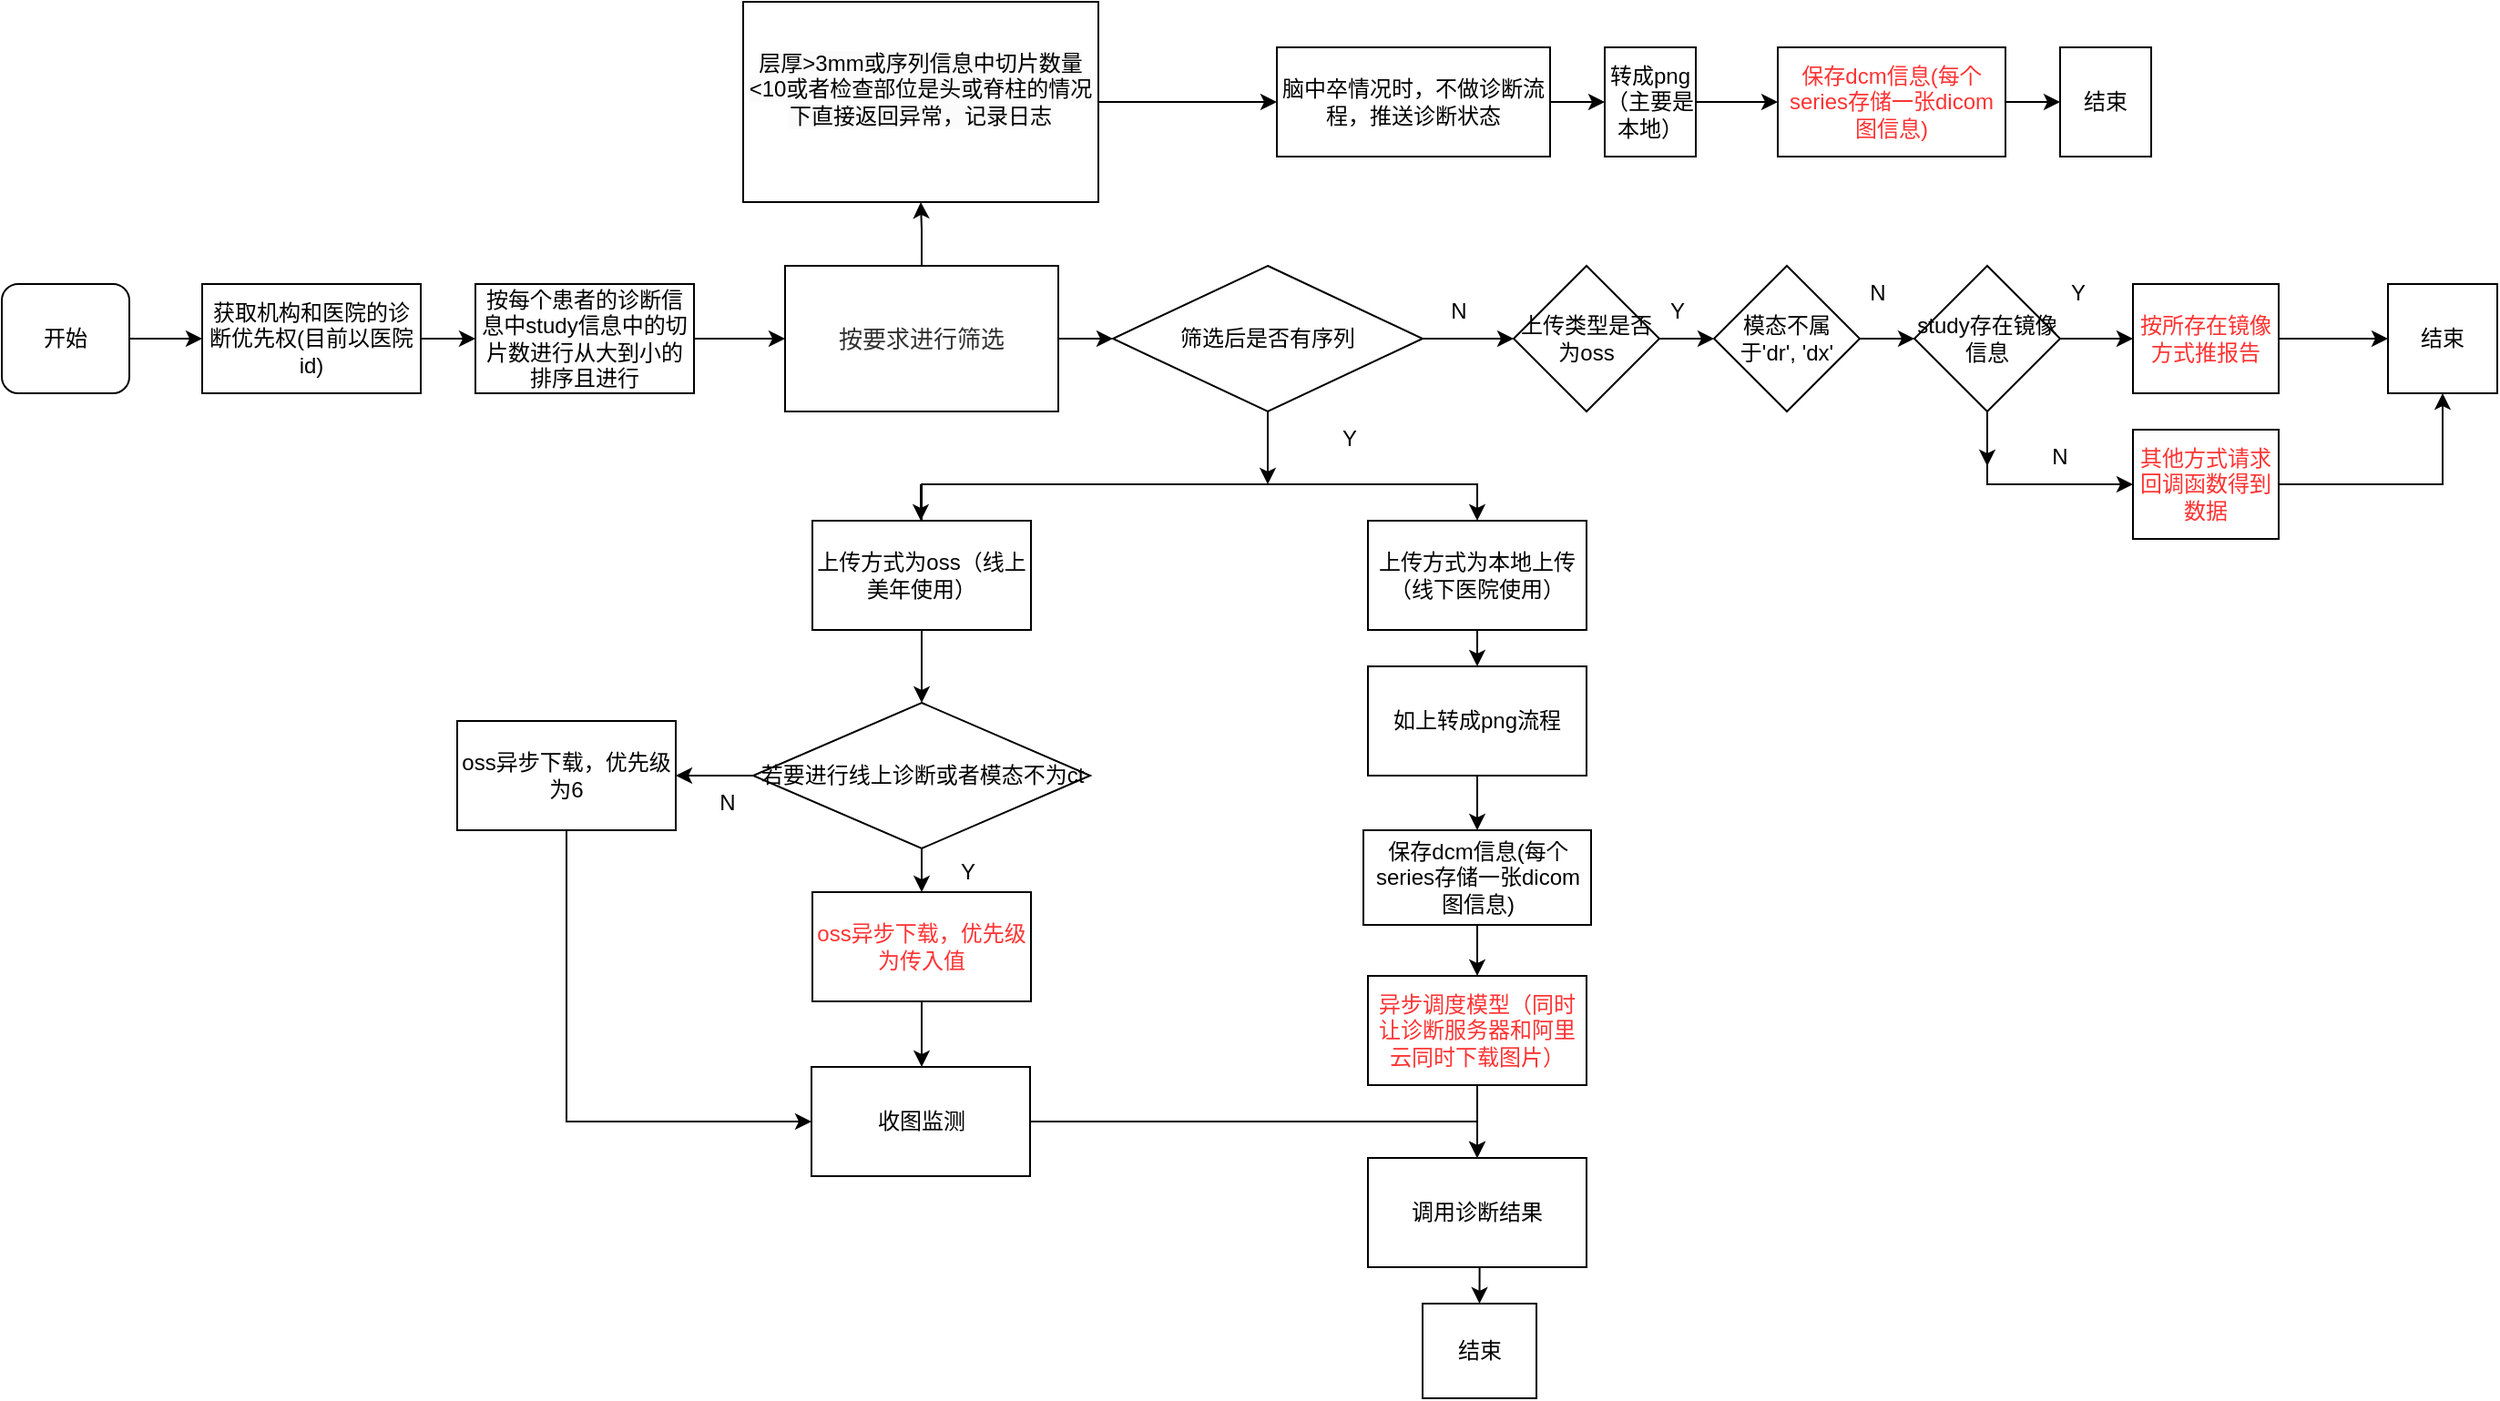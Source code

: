 <mxfile version="22.1.16" type="github">
  <diagram name="第 1 页" id="sj4xsaz33MOpHDal3Kfk">
    <mxGraphModel dx="2453" dy="759" grid="1" gridSize="10" guides="1" tooltips="1" connect="1" arrows="1" fold="1" page="1" pageScale="1" pageWidth="827" pageHeight="1169" math="0" shadow="0">
      <root>
        <mxCell id="0" />
        <mxCell id="1" parent="0" />
        <mxCell id="nyrZ7xyKviwGAj6536Cd-1" style="edgeStyle=orthogonalEdgeStyle;rounded=0;orthogonalLoop=1;jettySize=auto;html=1;exitX=1;exitY=0.5;exitDx=0;exitDy=0;" parent="1" source="F7nlX7lxKNdMln2TmzEk-2" edge="1">
          <mxGeometry relative="1" as="geometry">
            <mxPoint x="-710" y="240" as="targetPoint" />
          </mxGeometry>
        </mxCell>
        <mxCell id="F7nlX7lxKNdMln2TmzEk-2" value="开始" style="rounded=1;whiteSpace=wrap;html=1;" parent="1" vertex="1">
          <mxGeometry x="-820" y="210" width="70" height="60" as="geometry" />
        </mxCell>
        <mxCell id="F7nlX7lxKNdMln2TmzEk-7" value="&lt;div data-t=&quot;flow&quot; data-processon-v=&quot;{&amp;quot;list&amp;quot;:[{&amp;quot;parent&amp;quot;:&amp;quot;&amp;quot;,&amp;quot;link&amp;quot;:&amp;quot;&amp;quot;,&amp;quot;shapeStyle&amp;quot;:{&amp;quot;alpha&amp;quot;:1},&amp;quot;textBlock&amp;quot;:[{&amp;quot;position&amp;quot;:{&amp;quot;w&amp;quot;:&amp;quot;w&amp;quot;,&amp;quot;x&amp;quot;:0,&amp;quot;h&amp;quot;:&amp;quot;h&amp;quot;,&amp;quot;y&amp;quot;:0},&amp;quot;text&amp;quot;:&amp;quot;Y&amp;quot;}],&amp;quot;anchors&amp;quot;:[],&amp;quot;title&amp;quot;:&amp;quot;&amp;quot;,&amp;quot;fontStyle&amp;quot;:{},&amp;quot;dataAttributes&amp;quot;:[],&amp;quot;props&amp;quot;:{&amp;quot;zindex&amp;quot;:29,&amp;quot;w&amp;quot;:100,&amp;quot;x&amp;quot;:1274.314,&amp;quot;h&amp;quot;:40,&amp;quot;y&amp;quot;:277.414,&amp;quot;angle&amp;quot;:0},&amp;quot;path&amp;quot;:[{&amp;quot;lineStyle&amp;quot;:{&amp;quot;lineWidth&amp;quot;:0},&amp;quot;fillStyle&amp;quot;:{&amp;quot;type&amp;quot;:&amp;quot;none&amp;quot;},&amp;quot;actions&amp;quot;:[{&amp;quot;x&amp;quot;:&amp;quot;0&amp;quot;,&amp;quot;action&amp;quot;:&amp;quot;move&amp;quot;,&amp;quot;y&amp;quot;:&amp;quot;0&amp;quot;},{&amp;quot;x&amp;quot;:&amp;quot;w&amp;quot;,&amp;quot;action&amp;quot;:&amp;quot;line&amp;quot;,&amp;quot;y&amp;quot;:&amp;quot;0&amp;quot;},{&amp;quot;x&amp;quot;:&amp;quot;w&amp;quot;,&amp;quot;action&amp;quot;:&amp;quot;line&amp;quot;,&amp;quot;y&amp;quot;:&amp;quot;h&amp;quot;},{&amp;quot;x&amp;quot;:&amp;quot;0&amp;quot;,&amp;quot;action&amp;quot;:&amp;quot;line&amp;quot;,&amp;quot;y&amp;quot;:&amp;quot;h&amp;quot;},{&amp;quot;action&amp;quot;:&amp;quot;close&amp;quot;}]}],&amp;quot;lineStyle&amp;quot;:{},&amp;quot;children&amp;quot;:[],&amp;quot;resizeDir&amp;quot;:[&amp;quot;tl&amp;quot;,&amp;quot;tr&amp;quot;,&amp;quot;br&amp;quot;,&amp;quot;bl&amp;quot;,&amp;quot;l&amp;quot;,&amp;quot;t&amp;quot;,&amp;quot;r&amp;quot;,&amp;quot;b&amp;quot;],&amp;quot;name&amp;quot;:&amp;quot;standardText&amp;quot;,&amp;quot;fillStyle&amp;quot;:{},&amp;quot;theme&amp;quot;:{},&amp;quot;id&amp;quot;:&amp;quot;sfWnpLPilw455357&amp;quot;,&amp;quot;attribute&amp;quot;:{&amp;quot;container&amp;quot;:false,&amp;quot;rotatable&amp;quot;:true,&amp;quot;visible&amp;quot;:true,&amp;quot;fixedLink&amp;quot;:false,&amp;quot;collapsable&amp;quot;:false,&amp;quot;collapsed&amp;quot;:false,&amp;quot;linkable&amp;quot;:false,&amp;quot;markerOffset&amp;quot;:5},&amp;quot;category&amp;quot;:&amp;quot;standard&amp;quot;,&amp;quot;locked&amp;quot;:false,&amp;quot;group&amp;quot;:&amp;quot;&amp;quot;},{&amp;quot;parent&amp;quot;:&amp;quot;&amp;quot;,&amp;quot;link&amp;quot;:&amp;quot;&amp;quot;,&amp;quot;shapeStyle&amp;quot;:{&amp;quot;alpha&amp;quot;:1},&amp;quot;textBlock&amp;quot;:[{&amp;quot;position&amp;quot;:{&amp;quot;w&amp;quot;:&amp;quot;w-20&amp;quot;,&amp;quot;x&amp;quot;:&amp;quot;10&amp;quot;,&amp;quot;h&amp;quot;:&amp;quot;h*0.75&amp;quot;,&amp;quot;y&amp;quot;:&amp;quot;h*0.13&amp;quot;},&amp;quot;text&amp;quot;:&amp;quot;存在study_uid 和series&amp;quot;}],&amp;quot;anchors&amp;quot;:[{&amp;quot;x&amp;quot;:&amp;quot;0&amp;quot;,&amp;quot;y&amp;quot;:&amp;quot;h/2&amp;quot;},{&amp;quot;x&amp;quot;:&amp;quot;w/2&amp;quot;,&amp;quot;y&amp;quot;:&amp;quot;0&amp;quot;},{&amp;quot;x&amp;quot;:&amp;quot;w&amp;quot;,&amp;quot;y&amp;quot;:&amp;quot;h/2&amp;quot;},{&amp;quot;x&amp;quot;:&amp;quot;w/2&amp;quot;,&amp;quot;y&amp;quot;:&amp;quot;h&amp;quot;}],&amp;quot;title&amp;quot;:&amp;quot;菱形&amp;quot;,&amp;quot;fontStyle&amp;quot;:{},&amp;quot;dataAttributes&amp;quot;:[{&amp;quot;name&amp;quot;:&amp;quot;序号&amp;quot;,&amp;quot;id&amp;quot;:&amp;quot;AvJsroGiKy774001&amp;quot;,&amp;quot;type&amp;quot;:&amp;quot;number&amp;quot;,&amp;quot;category&amp;quot;:&amp;quot;default&amp;quot;,&amp;quot;value&amp;quot;:&amp;quot;&amp;quot;},{&amp;quot;name&amp;quot;:&amp;quot;名称&amp;quot;,&amp;quot;id&amp;quot;:&amp;quot;UftsTLvCtB818761&amp;quot;,&amp;quot;type&amp;quot;:&amp;quot;string&amp;quot;,&amp;quot;category&amp;quot;:&amp;quot;default&amp;quot;,&amp;quot;value&amp;quot;:&amp;quot;&amp;quot;},{&amp;quot;name&amp;quot;:&amp;quot;所有者&amp;quot;,&amp;quot;id&amp;quot;:&amp;quot;gswQJcNARp054666&amp;quot;,&amp;quot;type&amp;quot;:&amp;quot;string&amp;quot;,&amp;quot;category&amp;quot;:&amp;quot;default&amp;quot;,&amp;quot;value&amp;quot;:&amp;quot;&amp;quot;},{&amp;quot;name&amp;quot;:&amp;quot;连接&amp;quot;,&amp;quot;id&amp;quot;:&amp;quot;eXbFpUEDes665710&amp;quot;,&amp;quot;type&amp;quot;:&amp;quot;link&amp;quot;,&amp;quot;category&amp;quot;:&amp;quot;default&amp;quot;,&amp;quot;value&amp;quot;:&amp;quot;&amp;quot;},{&amp;quot;name&amp;quot;:&amp;quot;便笺&amp;quot;,&amp;quot;id&amp;quot;:&amp;quot;yHxXOwDcpC741806&amp;quot;,&amp;quot;type&amp;quot;:&amp;quot;string&amp;quot;,&amp;quot;category&amp;quot;:&amp;quot;default&amp;quot;,&amp;quot;value&amp;quot;:&amp;quot;&amp;quot;}],&amp;quot;props&amp;quot;:{&amp;quot;zindex&amp;quot;:45,&amp;quot;w&amp;quot;:96,&amp;quot;x&amp;quot;:1333.914,&amp;quot;h&amp;quot;:70,&amp;quot;y&amp;quot;:281.414,&amp;quot;angle&amp;quot;:0},&amp;quot;path&amp;quot;:[{&amp;quot;actions&amp;quot;:[{&amp;quot;x&amp;quot;:&amp;quot;0&amp;quot;,&amp;quot;action&amp;quot;:&amp;quot;move&amp;quot;,&amp;quot;y&amp;quot;:&amp;quot;h/2&amp;quot;},{&amp;quot;x&amp;quot;:&amp;quot;w/2&amp;quot;,&amp;quot;action&amp;quot;:&amp;quot;line&amp;quot;,&amp;quot;y&amp;quot;:&amp;quot;0&amp;quot;},{&amp;quot;x&amp;quot;:&amp;quot;w&amp;quot;,&amp;quot;action&amp;quot;:&amp;quot;line&amp;quot;,&amp;quot;y&amp;quot;:&amp;quot;h/2&amp;quot;},{&amp;quot;x&amp;quot;:&amp;quot;w/2&amp;quot;,&amp;quot;action&amp;quot;:&amp;quot;line&amp;quot;,&amp;quot;y&amp;quot;:&amp;quot;h&amp;quot;},{&amp;quot;action&amp;quot;:&amp;quot;close&amp;quot;}]}],&amp;quot;lineStyle&amp;quot;:{&amp;quot;lineWidth&amp;quot;:1.5},&amp;quot;children&amp;quot;:[],&amp;quot;resizeDir&amp;quot;:[&amp;quot;tl&amp;quot;,&amp;quot;tr&amp;quot;,&amp;quot;br&amp;quot;,&amp;quot;bl&amp;quot;,&amp;quot;l&amp;quot;,&amp;quot;t&amp;quot;,&amp;quot;r&amp;quot;,&amp;quot;b&amp;quot;],&amp;quot;name&amp;quot;:&amp;quot;diamond&amp;quot;,&amp;quot;fillStyle&amp;quot;:{},&amp;quot;theme&amp;quot;:{},&amp;quot;id&amp;quot;:&amp;quot;gdxwHSzoVa381534&amp;quot;,&amp;quot;attribute&amp;quot;:{&amp;quot;container&amp;quot;:false,&amp;quot;rotatable&amp;quot;:true,&amp;quot;visible&amp;quot;:true,&amp;quot;fixedLink&amp;quot;:false,&amp;quot;collapsable&amp;quot;:false,&amp;quot;collapsed&amp;quot;:false,&amp;quot;linkable&amp;quot;:true,&amp;quot;markerOffset&amp;quot;:5},&amp;quot;category&amp;quot;:&amp;quot;basic&amp;quot;,&amp;quot;locked&amp;quot;:false,&amp;quot;group&amp;quot;:&amp;quot;&amp;quot;},{&amp;quot;textBlock&amp;quot;:[],&amp;quot;points&amp;quot;:[{&amp;quot;x&amp;quot;:1381.914,&amp;quot;y&amp;quot;:361.914},{&amp;quot;x&amp;quot;:1381.914,&amp;quot;y&amp;quot;:361.914}],&amp;quot;dataAttributes&amp;quot;:[],&amp;quot;props&amp;quot;:{&amp;quot;zindex&amp;quot;:46},&amp;quot;linkerType&amp;quot;:&amp;quot;broken&amp;quot;,&amp;quot;lineStyle&amp;quot;:{&amp;quot;lineWidth&amp;quot;:1.5},&amp;quot;name&amp;quot;:&amp;quot;linker&amp;quot;,&amp;quot;from&amp;quot;:{&amp;quot;x&amp;quot;:1381.914,&amp;quot;y&amp;quot;:351.414,&amp;quot;angle&amp;quot;:4.433,&amp;quot;id&amp;quot;:&amp;quot;gdxwHSzoVa381534&amp;quot;},&amp;quot;id&amp;quot;:&amp;quot;FADFrsRUTM586054&amp;quot;,&amp;quot;text&amp;quot;:&amp;quot;&amp;quot;,&amp;quot;to&amp;quot;:{&amp;quot;x&amp;quot;:1381.914,&amp;quot;y&amp;quot;:372.414,&amp;quot;angle&amp;quot;:1.571,&amp;quot;id&amp;quot;:&amp;quot;uvvESFXttR432838&amp;quot;},&amp;quot;locked&amp;quot;:false,&amp;quot;group&amp;quot;:&amp;quot;&amp;quot;},{&amp;quot;parent&amp;quot;:&amp;quot;&amp;quot;,&amp;quot;link&amp;quot;:&amp;quot;&amp;quot;,&amp;quot;shapeStyle&amp;quot;:{&amp;quot;alpha&amp;quot;:1},&amp;quot;textBlock&amp;quot;:[{&amp;quot;position&amp;quot;:{&amp;quot;w&amp;quot;:&amp;quot;w-20&amp;quot;,&amp;quot;x&amp;quot;:10,&amp;quot;h&amp;quot;:&amp;quot;h&amp;quot;,&amp;quot;y&amp;quot;:0},&amp;quot;text&amp;quot;:&amp;quot;结束&amp;quot;}],&amp;quot;anchors&amp;quot;:[{&amp;quot;x&amp;quot;:&amp;quot;w/2&amp;quot;,&amp;quot;y&amp;quot;:&amp;quot;0&amp;quot;},{&amp;quot;x&amp;quot;:&amp;quot;w/2&amp;quot;,&amp;quot;y&amp;quot;:&amp;quot;h&amp;quot;},{&amp;quot;x&amp;quot;:&amp;quot;0&amp;quot;,&amp;quot;y&amp;quot;:&amp;quot;h/2&amp;quot;},{&amp;quot;x&amp;quot;:&amp;quot;w&amp;quot;,&amp;quot;y&amp;quot;:&amp;quot;h/2&amp;quot;}],&amp;quot;title&amp;quot;:&amp;quot;矩形&amp;quot;,&amp;quot;fontStyle&amp;quot;:{},&amp;quot;dataAttributes&amp;quot;:[{&amp;quot;name&amp;quot;:&amp;quot;序号&amp;quot;,&amp;quot;id&amp;quot;:&amp;quot;DMKNQeouyB581725&amp;quot;,&amp;quot;type&amp;quot;:&amp;quot;number&amp;quot;,&amp;quot;category&amp;quot;:&amp;quot;default&amp;quot;,&amp;quot;value&amp;quot;:&amp;quot;&amp;quot;},{&amp;quot;name&amp;quot;:&amp;quot;名称&amp;quot;,&amp;quot;id&amp;quot;:&amp;quot;hbFauzAANW010084&amp;quot;,&amp;quot;type&amp;quot;:&amp;quot;string&amp;quot;,&amp;quot;category&amp;quot;:&amp;quot;default&amp;quot;,&amp;quot;value&amp;quot;:&amp;quot;&amp;quot;},{&amp;quot;name&amp;quot;:&amp;quot;所有者&amp;quot;,&amp;quot;id&amp;quot;:&amp;quot;tuqwuQiYFK237246&amp;quot;,&amp;quot;type&amp;quot;:&amp;quot;string&amp;quot;,&amp;quot;category&amp;quot;:&amp;quot;default&amp;quot;,&amp;quot;value&amp;quot;:&amp;quot;&amp;quot;},{&amp;quot;name&amp;quot;:&amp;quot;连接&amp;quot;,&amp;quot;id&amp;quot;:&amp;quot;csFpKOaVVN569283&amp;quot;,&amp;quot;type&amp;quot;:&amp;quot;link&amp;quot;,&amp;quot;category&amp;quot;:&amp;quot;default&amp;quot;,&amp;quot;value&amp;quot;:&amp;quot;&amp;quot;},{&amp;quot;name&amp;quot;:&amp;quot;便笺&amp;quot;,&amp;quot;id&amp;quot;:&amp;quot;qJiRdrPHbT757379&amp;quot;,&amp;quot;type&amp;quot;:&amp;quot;string&amp;quot;,&amp;quot;category&amp;quot;:&amp;quot;default&amp;quot;,&amp;quot;value&amp;quot;:&amp;quot;&amp;quot;}],&amp;quot;props&amp;quot;:{&amp;quot;zindex&amp;quot;:47,&amp;quot;w&amp;quot;:96,&amp;quot;x&amp;quot;:1333.914,&amp;quot;h&amp;quot;:54,&amp;quot;y&amp;quot;:372.414,&amp;quot;angle&amp;quot;:0},&amp;quot;path&amp;quot;:[{&amp;quot;actions&amp;quot;:[{&amp;quot;x&amp;quot;:&amp;quot;0&amp;quot;,&amp;quot;action&amp;quot;:&amp;quot;move&amp;quot;,&amp;quot;y&amp;quot;:&amp;quot;0&amp;quot;},{&amp;quot;x&amp;quot;:&amp;quot;w&amp;quot;,&amp;quot;action&amp;quot;:&amp;quot;line&amp;quot;,&amp;quot;y&amp;quot;:&amp;quot;0&amp;quot;},{&amp;quot;x&amp;quot;:&amp;quot;w&amp;quot;,&amp;quot;action&amp;quot;:&amp;quot;line&amp;quot;,&amp;quot;y&amp;quot;:&amp;quot;h&amp;quot;},{&amp;quot;x&amp;quot;:&amp;quot;0&amp;quot;,&amp;quot;action&amp;quot;:&amp;quot;line&amp;quot;,&amp;quot;y&amp;quot;:&amp;quot;h&amp;quot;},{&amp;quot;action&amp;quot;:&amp;quot;close&amp;quot;}]}],&amp;quot;lineStyle&amp;quot;:{&amp;quot;lineWidth&amp;quot;:1.5},&amp;quot;children&amp;quot;:[],&amp;quot;resizeDir&amp;quot;:[&amp;quot;tl&amp;quot;,&amp;quot;tr&amp;quot;,&amp;quot;br&amp;quot;,&amp;quot;bl&amp;quot;,&amp;quot;l&amp;quot;,&amp;quot;t&amp;quot;,&amp;quot;r&amp;quot;,&amp;quot;b&amp;quot;],&amp;quot;name&amp;quot;:&amp;quot;rectangle&amp;quot;,&amp;quot;fillStyle&amp;quot;:{},&amp;quot;theme&amp;quot;:{},&amp;quot;id&amp;quot;:&amp;quot;uvvESFXttR432838&amp;quot;,&amp;quot;attribute&amp;quot;:{&amp;quot;container&amp;quot;:false,&amp;quot;rotatable&amp;quot;:true,&amp;quot;visible&amp;quot;:true,&amp;quot;fixedLink&amp;quot;:false,&amp;quot;collapsable&amp;quot;:false,&amp;quot;collapsed&amp;quot;:false,&amp;quot;linkable&amp;quot;:true,&amp;quot;markerOffset&amp;quot;:5},&amp;quot;category&amp;quot;:&amp;quot;basic&amp;quot;,&amp;quot;locked&amp;quot;:false,&amp;quot;group&amp;quot;:&amp;quot;&amp;quot;},{&amp;quot;textBlock&amp;quot;:[],&amp;quot;points&amp;quot;:[{&amp;quot;x&amp;quot;:1324.414,&amp;quot;y&amp;quot;:316.414},{&amp;quot;x&amp;quot;:1324.414,&amp;quot;y&amp;quot;:316.414}],&amp;quot;dataAttributes&amp;quot;:[],&amp;quot;props&amp;quot;:{&amp;quot;zindex&amp;quot;:50},&amp;quot;linkerType&amp;quot;:&amp;quot;broken&amp;quot;,&amp;quot;lineStyle&amp;quot;:{&amp;quot;lineWidth&amp;quot;:1.5},&amp;quot;name&amp;quot;:&amp;quot;linker&amp;quot;,&amp;quot;from&amp;quot;:{&amp;quot;x&amp;quot;:1333.914,&amp;quot;y&amp;quot;:316.414,&amp;quot;angle&amp;quot;:5.742,&amp;quot;id&amp;quot;:&amp;quot;gdxwHSzoVa381534&amp;quot;},&amp;quot;id&amp;quot;:&amp;quot;fPnHlRJkkO450303&amp;quot;,&amp;quot;text&amp;quot;:&amp;quot;&amp;quot;,&amp;quot;to&amp;quot;:{&amp;quot;x&amp;quot;:1314.914,&amp;quot;y&amp;quot;:316.414,&amp;quot;angle&amp;quot;:3.491,&amp;quot;id&amp;quot;:&amp;quot;ncwymHpUft032778&amp;quot;},&amp;quot;locked&amp;quot;:false,&amp;quot;group&amp;quot;:&amp;quot;&amp;quot;},{&amp;quot;parent&amp;quot;:&amp;quot;&amp;quot;,&amp;quot;link&amp;quot;:&amp;quot;&amp;quot;,&amp;quot;shapeStyle&amp;quot;:{&amp;quot;alpha&amp;quot;:1},&amp;quot;textBlock&amp;quot;:[{&amp;quot;position&amp;quot;:{&amp;quot;w&amp;quot;:&amp;quot;w-20&amp;quot;,&amp;quot;x&amp;quot;:10,&amp;quot;h&amp;quot;:&amp;quot;h&amp;quot;,&amp;quot;y&amp;quot;:0},&amp;quot;text&amp;quot;:&amp;quot;指定文件夹中文件名是否为.dcm&amp;quot;}],&amp;quot;anchors&amp;quot;:[{&amp;quot;x&amp;quot;:&amp;quot;w/2&amp;quot;,&amp;quot;y&amp;quot;:&amp;quot;0&amp;quot;},{&amp;quot;x&amp;quot;:&amp;quot;w/2&amp;quot;,&amp;quot;y&amp;quot;:&amp;quot;h&amp;quot;},{&amp;quot;x&amp;quot;:&amp;quot;0&amp;quot;,&amp;quot;y&amp;quot;:&amp;quot;h/2&amp;quot;},{&amp;quot;x&amp;quot;:&amp;quot;w&amp;quot;,&amp;quot;y&amp;quot;:&amp;quot;h/2&amp;quot;}],&amp;quot;title&amp;quot;:&amp;quot;判定&amp;quot;,&amp;quot;fontStyle&amp;quot;:{},&amp;quot;dataAttributes&amp;quot;:[{&amp;quot;name&amp;quot;:&amp;quot;序号&amp;quot;,&amp;quot;id&amp;quot;:&amp;quot;VRkYwZgbZo656516&amp;quot;,&amp;quot;type&amp;quot;:&amp;quot;number&amp;quot;,&amp;quot;category&amp;quot;:&amp;quot;default&amp;quot;,&amp;quot;value&amp;quot;:&amp;quot;&amp;quot;},{&amp;quot;name&amp;quot;:&amp;quot;名称&amp;quot;,&amp;quot;id&amp;quot;:&amp;quot;ANvAshDiae009873&amp;quot;,&amp;quot;type&amp;quot;:&amp;quot;string&amp;quot;,&amp;quot;category&amp;quot;:&amp;quot;default&amp;quot;,&amp;quot;value&amp;quot;:&amp;quot;&amp;quot;},{&amp;quot;name&amp;quot;:&amp;quot;所有者&amp;quot;,&amp;quot;id&amp;quot;:&amp;quot;RTHhOkggDc818367&amp;quot;,&amp;quot;type&amp;quot;:&amp;quot;string&amp;quot;,&amp;quot;category&amp;quot;:&amp;quot;default&amp;quot;,&amp;quot;value&amp;quot;:&amp;quot;&amp;quot;},{&amp;quot;name&amp;quot;:&amp;quot;连接&amp;quot;,&amp;quot;id&amp;quot;:&amp;quot;DFdCEAdude259506&amp;quot;,&amp;quot;type&amp;quot;:&amp;quot;link&amp;quot;,&amp;quot;category&amp;quot;:&amp;quot;default&amp;quot;,&amp;quot;value&amp;quot;:&amp;quot;&amp;quot;},{&amp;quot;name&amp;quot;:&amp;quot;便笺&amp;quot;,&amp;quot;id&amp;quot;:&amp;quot;HaBDbxNEmO596399&amp;quot;,&amp;quot;type&amp;quot;:&amp;quot;string&amp;quot;,&amp;quot;category&amp;quot;:&amp;quot;default&amp;quot;,&amp;quot;value&amp;quot;:&amp;quot;&amp;quot;},{&amp;quot;name&amp;quot;:&amp;quot;成本&amp;quot;,&amp;quot;id&amp;quot;:&amp;quot;OsQIRTXerZ133551&amp;quot;,&amp;quot;type&amp;quot;:&amp;quot;number&amp;quot;,&amp;quot;category&amp;quot;:&amp;quot;default&amp;quot;,&amp;quot;value&amp;quot;:&amp;quot;&amp;quot;},{&amp;quot;name&amp;quot;:&amp;quot;时间&amp;quot;,&amp;quot;id&amp;quot;:&amp;quot;OugFusuUQi741643&amp;quot;,&amp;quot;type&amp;quot;:&amp;quot;number&amp;quot;,&amp;quot;category&amp;quot;:&amp;quot;default&amp;quot;,&amp;quot;value&amp;quot;:&amp;quot;&amp;quot;},{&amp;quot;name&amp;quot;:&amp;quot;部门&amp;quot;,&amp;quot;id&amp;quot;:&amp;quot;FTQOaVVydb527621&amp;quot;,&amp;quot;type&amp;quot;:&amp;quot;string&amp;quot;,&amp;quot;category&amp;quot;:&amp;quot;default&amp;quot;,&amp;quot;value&amp;quot;:&amp;quot;&amp;quot;},{&amp;quot;name&amp;quot;:&amp;quot;输入&amp;quot;,&amp;quot;id&amp;quot;:&amp;quot;OCptZerhJT924518&amp;quot;,&amp;quot;type&amp;quot;:&amp;quot;string&amp;quot;,&amp;quot;category&amp;quot;:&amp;quot;default&amp;quot;,&amp;quot;value&amp;quot;:&amp;quot;&amp;quot;},{&amp;quot;name&amp;quot;:&amp;quot;输出&amp;quot;,&amp;quot;id&amp;quot;:&amp;quot;ukurrAaSCl947015&amp;quot;,&amp;quot;type&amp;quot;:&amp;quot;string&amp;quot;,&amp;quot;category&amp;quot;:&amp;quot;default&amp;quot;,&amp;quot;value&amp;quot;:&amp;quot;&amp;quot;},{&amp;quot;name&amp;quot;:&amp;quot;风险&amp;quot;,&amp;quot;id&amp;quot;:&amp;quot;ftdDaHfWzQ794044&amp;quot;,&amp;quot;type&amp;quot;:&amp;quot;string&amp;quot;,&amp;quot;category&amp;quot;:&amp;quot;default&amp;quot;,&amp;quot;value&amp;quot;:&amp;quot;&amp;quot;},{&amp;quot;name&amp;quot;:&amp;quot;备注&amp;quot;,&amp;quot;id&amp;quot;:&amp;quot;mCgyCTmQXo594531&amp;quot;,&amp;quot;type&amp;quot;:&amp;quot;string&amp;quot;,&amp;quot;category&amp;quot;:&amp;quot;default&amp;quot;,&amp;quot;value&amp;quot;:&amp;quot;&amp;quot;}],&amp;quot;props&amp;quot;:{&amp;quot;zindex&amp;quot;:51,&amp;quot;w&amp;quot;:128.6,&amp;quot;x&amp;quot;:1186.314,&amp;quot;h&amp;quot;:70,&amp;quot;y&amp;quot;:281.414,&amp;quot;angle&amp;quot;:0},&amp;quot;path&amp;quot;:[{&amp;quot;actions&amp;quot;:[{&amp;quot;x&amp;quot;:&amp;quot;0&amp;quot;,&amp;quot;action&amp;quot;:&amp;quot;move&amp;quot;,&amp;quot;y&amp;quot;:&amp;quot;h/2&amp;quot;},{&amp;quot;x&amp;quot;:&amp;quot;w/2&amp;quot;,&amp;quot;action&amp;quot;:&amp;quot;line&amp;quot;,&amp;quot;y&amp;quot;:&amp;quot;0&amp;quot;},{&amp;quot;x&amp;quot;:&amp;quot;w&amp;quot;,&amp;quot;action&amp;quot;:&amp;quot;line&amp;quot;,&amp;quot;y&amp;quot;:&amp;quot;h/2&amp;quot;},{&amp;quot;x&amp;quot;:&amp;quot;w/2&amp;quot;,&amp;quot;action&amp;quot;:&amp;quot;line&amp;quot;,&amp;quot;y&amp;quot;:&amp;quot;h&amp;quot;},{&amp;quot;x&amp;quot;:&amp;quot;0&amp;quot;,&amp;quot;action&amp;quot;:&amp;quot;line&amp;quot;,&amp;quot;y&amp;quot;:&amp;quot;h/2&amp;quot;},{&amp;quot;action&amp;quot;:&amp;quot;close&amp;quot;}]}],&amp;quot;lineStyle&amp;quot;:{&amp;quot;lineWidth&amp;quot;:1.5},&amp;quot;children&amp;quot;:[],&amp;quot;resizeDir&amp;quot;:[&amp;quot;tl&amp;quot;,&amp;quot;tr&amp;quot;,&amp;quot;br&amp;quot;,&amp;quot;bl&amp;quot;,&amp;quot;l&amp;quot;,&amp;quot;t&amp;quot;,&amp;quot;r&amp;quot;,&amp;quot;b&amp;quot;],&amp;quot;name&amp;quot;:&amp;quot;decision&amp;quot;,&amp;quot;fillStyle&amp;quot;:{},&amp;quot;theme&amp;quot;:{},&amp;quot;id&amp;quot;:&amp;quot;ncwymHpUft032778&amp;quot;,&amp;quot;attribute&amp;quot;:{&amp;quot;container&amp;quot;:false,&amp;quot;rotatable&amp;quot;:true,&amp;quot;visible&amp;quot;:true,&amp;quot;fixedLink&amp;quot;:false,&amp;quot;collapsable&amp;quot;:false,&amp;quot;collapsed&amp;quot;:false,&amp;quot;linkable&amp;quot;:true,&amp;quot;markerOffset&amp;quot;:5},&amp;quot;category&amp;quot;:&amp;quot;flow&amp;quot;,&amp;quot;locked&amp;quot;:false,&amp;quot;group&amp;quot;:&amp;quot;&amp;quot;},{&amp;quot;textBlock&amp;quot;:[],&amp;quot;points&amp;quot;:[{&amp;quot;x&amp;quot;:1250.614,&amp;quot;y&amp;quot;:361.914},{&amp;quot;x&amp;quot;:1250.614,&amp;quot;y&amp;quot;:361.914}],&amp;quot;dataAttributes&amp;quot;:[],&amp;quot;props&amp;quot;:{&amp;quot;zindex&amp;quot;:52},&amp;quot;linkerType&amp;quot;:&amp;quot;broken&amp;quot;,&amp;quot;lineStyle&amp;quot;:{&amp;quot;lineWidth&amp;quot;:1.5},&amp;quot;name&amp;quot;:&amp;quot;linker&amp;quot;,&amp;quot;from&amp;quot;:{&amp;quot;x&amp;quot;:1250.614,&amp;quot;y&amp;quot;:351.414,&amp;quot;angle&amp;quot;:4.433,&amp;quot;id&amp;quot;:&amp;quot;ncwymHpUft032778&amp;quot;},&amp;quot;id&amp;quot;:&amp;quot;kfvJkWVNxE581028&amp;quot;,&amp;quot;text&amp;quot;:&amp;quot;&amp;quot;,&amp;quot;to&amp;quot;:{&amp;quot;x&amp;quot;:1250.614,&amp;quot;y&amp;quot;:372.414,&amp;quot;angle&amp;quot;:1.571,&amp;quot;id&amp;quot;:&amp;quot;waGqxFCIDE314881&amp;quot;},&amp;quot;locked&amp;quot;:false,&amp;quot;group&amp;quot;:&amp;quot;&amp;quot;},{&amp;quot;parent&amp;quot;:&amp;quot;&amp;quot;,&amp;quot;link&amp;quot;:&amp;quot;&amp;quot;,&amp;quot;shapeStyle&amp;quot;:{&amp;quot;alpha&amp;quot;:1},&amp;quot;textBlock&amp;quot;:[{&amp;quot;position&amp;quot;:{&amp;quot;w&amp;quot;:&amp;quot;w-20&amp;quot;,&amp;quot;x&amp;quot;:10,&amp;quot;h&amp;quot;:&amp;quot;h&amp;quot;,&amp;quot;y&amp;quot;:0},&amp;quot;text&amp;quot;:&amp;quot;结束&amp;quot;}],&amp;quot;anchors&amp;quot;:[{&amp;quot;x&amp;quot;:&amp;quot;w/2&amp;quot;,&amp;quot;y&amp;quot;:&amp;quot;0&amp;quot;},{&amp;quot;x&amp;quot;:&amp;quot;w/2&amp;quot;,&amp;quot;y&amp;quot;:&amp;quot;h&amp;quot;},{&amp;quot;x&amp;quot;:&amp;quot;0&amp;quot;,&amp;quot;y&amp;quot;:&amp;quot;h/2&amp;quot;},{&amp;quot;x&amp;quot;:&amp;quot;w&amp;quot;,&amp;quot;y&amp;quot;:&amp;quot;h/2&amp;quot;}],&amp;quot;title&amp;quot;:&amp;quot;矩形&amp;quot;,&amp;quot;fontStyle&amp;quot;:{},&amp;quot;dataAttributes&amp;quot;:[{&amp;quot;name&amp;quot;:&amp;quot;序号&amp;quot;,&amp;quot;id&amp;quot;:&amp;quot;xEpnERHQTA812446&amp;quot;,&amp;quot;type&amp;quot;:&amp;quot;number&amp;quot;,&amp;quot;category&amp;quot;:&amp;quot;default&amp;quot;,&amp;quot;value&amp;quot;:&amp;quot;&amp;quot;},{&amp;quot;name&amp;quot;:&amp;quot;名称&amp;quot;,&amp;quot;id&amp;quot;:&amp;quot;rswYgMGKKh044118&amp;quot;,&amp;quot;type&amp;quot;:&amp;quot;string&amp;quot;,&amp;quot;category&amp;quot;:&amp;quot;default&amp;quot;,&amp;quot;value&amp;quot;:&amp;quot;&amp;quot;},{&amp;quot;name&amp;quot;:&amp;quot;所有者&amp;quot;,&amp;quot;id&amp;quot;:&amp;quot;YEqTPPgzvz695433&amp;quot;,&amp;quot;type&amp;quot;:&amp;quot;string&amp;quot;,&amp;quot;category&amp;quot;:&amp;quot;default&amp;quot;,&amp;quot;value&amp;quot;:&amp;quot;&amp;quot;},{&amp;quot;name&amp;quot;:&amp;quot;连接&amp;quot;,&amp;quot;id&amp;quot;:&amp;quot;CtnvbXZCEY650121&amp;quot;,&amp;quot;type&amp;quot;:&amp;quot;link&amp;quot;,&amp;quot;category&amp;quot;:&amp;quot;default&amp;quot;,&amp;quot;value&amp;quot;:&amp;quot;&amp;quot;},{&amp;quot;name&amp;quot;:&amp;quot;便笺&amp;quot;,&amp;quot;id&amp;quot;:&amp;quot;cXeiNdFNmE912987&amp;quot;,&amp;quot;type&amp;quot;:&amp;quot;string&amp;quot;,&amp;quot;category&amp;quot;:&amp;quot;default&amp;quot;,&amp;quot;value&amp;quot;:&amp;quot;&amp;quot;}],&amp;quot;props&amp;quot;:{&amp;quot;zindex&amp;quot;:53,&amp;quot;w&amp;quot;:96,&amp;quot;x&amp;quot;:1202.614,&amp;quot;h&amp;quot;:54,&amp;quot;y&amp;quot;:372.414,&amp;quot;angle&amp;quot;:0},&amp;quot;path&amp;quot;:[{&amp;quot;actions&amp;quot;:[{&amp;quot;x&amp;quot;:&amp;quot;0&amp;quot;,&amp;quot;action&amp;quot;:&amp;quot;move&amp;quot;,&amp;quot;y&amp;quot;:&amp;quot;0&amp;quot;},{&amp;quot;x&amp;quot;:&amp;quot;w&amp;quot;,&amp;quot;action&amp;quot;:&amp;quot;line&amp;quot;,&amp;quot;y&amp;quot;:&amp;quot;0&amp;quot;},{&amp;quot;x&amp;quot;:&amp;quot;w&amp;quot;,&amp;quot;action&amp;quot;:&amp;quot;line&amp;quot;,&amp;quot;y&amp;quot;:&amp;quot;h&amp;quot;},{&amp;quot;x&amp;quot;:&amp;quot;0&amp;quot;,&amp;quot;action&amp;quot;:&amp;quot;line&amp;quot;,&amp;quot;y&amp;quot;:&amp;quot;h&amp;quot;},{&amp;quot;action&amp;quot;:&amp;quot;close&amp;quot;}]}],&amp;quot;lineStyle&amp;quot;:{&amp;quot;lineWidth&amp;quot;:1.5},&amp;quot;children&amp;quot;:[],&amp;quot;resizeDir&amp;quot;:[&amp;quot;tl&amp;quot;,&amp;quot;tr&amp;quot;,&amp;quot;br&amp;quot;,&amp;quot;bl&amp;quot;,&amp;quot;l&amp;quot;,&amp;quot;t&amp;quot;,&amp;quot;r&amp;quot;,&amp;quot;b&amp;quot;],&amp;quot;name&amp;quot;:&amp;quot;rectangle&amp;quot;,&amp;quot;fillStyle&amp;quot;:{},&amp;quot;theme&amp;quot;:{},&amp;quot;id&amp;quot;:&amp;quot;waGqxFCIDE314881&amp;quot;,&amp;quot;attribute&amp;quot;:{&amp;quot;container&amp;quot;:false,&amp;quot;rotatable&amp;quot;:true,&amp;quot;visible&amp;quot;:true,&amp;quot;fixedLink&amp;quot;:false,&amp;quot;collapsable&amp;quot;:false,&amp;quot;collapsed&amp;quot;:false,&amp;quot;linkable&amp;quot;:true,&amp;quot;markerOffset&amp;quot;:5},&amp;quot;category&amp;quot;:&amp;quot;basic&amp;quot;,&amp;quot;locked&amp;quot;:false,&amp;quot;group&amp;quot;:&amp;quot;&amp;quot;},{&amp;quot;parent&amp;quot;:&amp;quot;&amp;quot;,&amp;quot;link&amp;quot;:&amp;quot;&amp;quot;,&amp;quot;shapeStyle&amp;quot;:{&amp;quot;alpha&amp;quot;:1},&amp;quot;textBlock&amp;quot;:[{&amp;quot;position&amp;quot;:{&amp;quot;w&amp;quot;:&amp;quot;w-20&amp;quot;,&amp;quot;x&amp;quot;:10,&amp;quot;h&amp;quot;:&amp;quot;h&amp;quot;,&amp;quot;y&amp;quot;:0},&amp;quot;text&amp;quot;:&amp;quot;上传OSS同时删除本地文件&amp;quot;}],&amp;quot;anchors&amp;quot;:[{&amp;quot;x&amp;quot;:&amp;quot;w/2&amp;quot;,&amp;quot;y&amp;quot;:&amp;quot;0&amp;quot;},{&amp;quot;x&amp;quot;:&amp;quot;w/2&amp;quot;,&amp;quot;y&amp;quot;:&amp;quot;h&amp;quot;},{&amp;quot;x&amp;quot;:&amp;quot;0&amp;quot;,&amp;quot;y&amp;quot;:&amp;quot;h/2&amp;quot;},{&amp;quot;x&amp;quot;:&amp;quot;w&amp;quot;,&amp;quot;y&amp;quot;:&amp;quot;h/2&amp;quot;}],&amp;quot;title&amp;quot;:&amp;quot;流程&amp;quot;,&amp;quot;fontStyle&amp;quot;:{},&amp;quot;dataAttributes&amp;quot;:[{&amp;quot;name&amp;quot;:&amp;quot;序号&amp;quot;,&amp;quot;id&amp;quot;:&amp;quot;AmTbifjwZy072939&amp;quot;,&amp;quot;type&amp;quot;:&amp;quot;number&amp;quot;,&amp;quot;category&amp;quot;:&amp;quot;default&amp;quot;,&amp;quot;value&amp;quot;:&amp;quot;&amp;quot;},{&amp;quot;name&amp;quot;:&amp;quot;名称&amp;quot;,&amp;quot;id&amp;quot;:&amp;quot;gmCdYkFcwa368646&amp;quot;,&amp;quot;type&amp;quot;:&amp;quot;string&amp;quot;,&amp;quot;category&amp;quot;:&amp;quot;default&amp;quot;,&amp;quot;value&amp;quot;:&amp;quot;&amp;quot;},{&amp;quot;name&amp;quot;:&amp;quot;所有者&amp;quot;,&amp;quot;id&amp;quot;:&amp;quot;RusIEqIjLn808034&amp;quot;,&amp;quot;type&amp;quot;:&amp;quot;string&amp;quot;,&amp;quot;category&amp;quot;:&amp;quot;default&amp;quot;,&amp;quot;value&amp;quot;:&amp;quot;&amp;quot;},{&amp;quot;name&amp;quot;:&amp;quot;连接&amp;quot;,&amp;quot;id&amp;quot;:&amp;quot;sVjvSXiQIV457068&amp;quot;,&amp;quot;type&amp;quot;:&amp;quot;link&amp;quot;,&amp;quot;category&amp;quot;:&amp;quot;default&amp;quot;,&amp;quot;value&amp;quot;:&amp;quot;&amp;quot;},{&amp;quot;name&amp;quot;:&amp;quot;便笺&amp;quot;,&amp;quot;id&amp;quot;:&amp;quot;TYvEQqDFEb924950&amp;quot;,&amp;quot;type&amp;quot;:&amp;quot;string&amp;quot;,&amp;quot;category&amp;quot;:&amp;quot;default&amp;quot;,&amp;quot;value&amp;quot;:&amp;quot;&amp;quot;},{&amp;quot;name&amp;quot;:&amp;quot;成本&amp;quot;,&amp;quot;id&amp;quot;:&amp;quot;ObKXVJelLl205041&amp;quot;,&amp;quot;type&amp;quot;:&amp;quot;number&amp;quot;,&amp;quot;category&amp;quot;:&amp;quot;default&amp;quot;,&amp;quot;value&amp;quot;:&amp;quot;&amp;quot;},{&amp;quot;name&amp;quot;:&amp;quot;时间&amp;quot;,&amp;quot;id&amp;quot;:&amp;quot;OFMijlkBQC065560&amp;quot;,&amp;quot;type&amp;quot;:&amp;quot;number&amp;quot;,&amp;quot;category&amp;quot;:&amp;quot;default&amp;quot;,&amp;quot;value&amp;quot;:&amp;quot;&amp;quot;},{&amp;quot;name&amp;quot;:&amp;quot;部门&amp;quot;,&amp;quot;id&amp;quot;:&amp;quot;dJGXdnZjtX799037&amp;quot;,&amp;quot;type&amp;quot;:&amp;quot;string&amp;quot;,&amp;quot;category&amp;quot;:&amp;quot;default&amp;quot;,&amp;quot;value&amp;quot;:&amp;quot;&amp;quot;},{&amp;quot;name&amp;quot;:&amp;quot;输入&amp;quot;,&amp;quot;id&amp;quot;:&amp;quot;XVgYQECRAO046750&amp;quot;,&amp;quot;type&amp;quot;:&amp;quot;string&amp;quot;,&amp;quot;category&amp;quot;:&amp;quot;default&amp;quot;,&amp;quot;value&amp;quot;:&amp;quot;&amp;quot;},{&amp;quot;name&amp;quot;:&amp;quot;输出&amp;quot;,&amp;quot;id&amp;quot;:&amp;quot;ODnYpMxOpQ233957&amp;quot;,&amp;quot;type&amp;quot;:&amp;quot;string&amp;quot;,&amp;quot;category&amp;quot;:&amp;quot;default&amp;quot;,&amp;quot;value&amp;quot;:&amp;quot;&amp;quot;},{&amp;quot;name&amp;quot;:&amp;quot;风险&amp;quot;,&amp;quot;id&amp;quot;:&amp;quot;jcSjNfzuMd503559&amp;quot;,&amp;quot;type&amp;quot;:&amp;quot;string&amp;quot;,&amp;quot;category&amp;quot;:&amp;quot;default&amp;quot;,&amp;quot;value&amp;quot;:&amp;quot;&amp;quot;},{&amp;quot;name&amp;quot;:&amp;quot;备注&amp;quot;,&amp;quot;id&amp;quot;:&amp;quot;xAVIEYkvpV591113&amp;quot;,&amp;quot;type&amp;quot;:&amp;quot;string&amp;quot;,&amp;quot;category&amp;quot;:&amp;quot;default&amp;quot;,&amp;quot;value&amp;quot;:&amp;quot;&amp;quot;}],&amp;quot;props&amp;quot;:{&amp;quot;zindex&amp;quot;:55,&amp;quot;w&amp;quot;:93,&amp;quot;x&amp;quot;:921.314,&amp;quot;h&amp;quot;:57,&amp;quot;y&amp;quot;:287.914,&amp;quot;angle&amp;quot;:0},&amp;quot;path&amp;quot;:[{&amp;quot;actions&amp;quot;:[{&amp;quot;x&amp;quot;:&amp;quot;0&amp;quot;,&amp;quot;action&amp;quot;:&amp;quot;move&amp;quot;,&amp;quot;y&amp;quot;:&amp;quot;0&amp;quot;},{&amp;quot;x&amp;quot;:&amp;quot;w&amp;quot;,&amp;quot;action&amp;quot;:&amp;quot;line&amp;quot;,&amp;quot;y&amp;quot;:&amp;quot;0&amp;quot;},{&amp;quot;x&amp;quot;:&amp;quot;w&amp;quot;,&amp;quot;action&amp;quot;:&amp;quot;line&amp;quot;,&amp;quot;y&amp;quot;:&amp;quot;h&amp;quot;},{&amp;quot;x&amp;quot;:&amp;quot;0&amp;quot;,&amp;quot;action&amp;quot;:&amp;quot;line&amp;quot;,&amp;quot;y&amp;quot;:&amp;quot;h&amp;quot;},{&amp;quot;action&amp;quot;:&amp;quot;close&amp;quot;}]}],&amp;quot;lineStyle&amp;quot;:{&amp;quot;lineWidth&amp;quot;:1.5},&amp;quot;children&amp;quot;:[],&amp;quot;resizeDir&amp;quot;:[&amp;quot;tl&amp;quot;,&amp;quot;tr&amp;quot;,&amp;quot;br&amp;quot;,&amp;quot;bl&amp;quot;,&amp;quot;l&amp;quot;,&amp;quot;t&amp;quot;,&amp;quot;r&amp;quot;,&amp;quot;b&amp;quot;],&amp;quot;name&amp;quot;:&amp;quot;process&amp;quot;,&amp;quot;fillStyle&amp;quot;:{},&amp;quot;theme&amp;quot;:{},&amp;quot;id&amp;quot;:&amp;quot;zhIhiJtvuF875250&amp;quot;,&amp;quot;attribute&amp;quot;:{&amp;quot;container&amp;quot;:false,&amp;quot;rotatable&amp;quot;:true,&amp;quot;visible&amp;quot;:true,&amp;quot;fixedLink&amp;quot;:false,&amp;quot;collapsable&amp;quot;:false,&amp;quot;collapsed&amp;quot;:false,&amp;quot;linkable&amp;quot;:true,&amp;quot;markerOffset&amp;quot;:5},&amp;quot;category&amp;quot;:&amp;quot;flow&amp;quot;,&amp;quot;locked&amp;quot;:false,&amp;quot;group&amp;quot;:&amp;quot;&amp;quot;},{&amp;quot;textBlock&amp;quot;:[],&amp;quot;points&amp;quot;:[{&amp;quot;x&amp;quot;:909.814,&amp;quot;y&amp;quot;:316.414},{&amp;quot;x&amp;quot;:909.814,&amp;quot;y&amp;quot;:316.414}],&amp;quot;dataAttributes&amp;quot;:[],&amp;quot;props&amp;quot;:{&amp;quot;zindex&amp;quot;:56},&amp;quot;linkerType&amp;quot;:&amp;quot;broken&amp;quot;,&amp;quot;lineStyle&amp;quot;:{&amp;quot;lineWidth&amp;quot;:1.5},&amp;quot;name&amp;quot;:&amp;quot;linker&amp;quot;,&amp;quot;from&amp;quot;:{&amp;quot;x&amp;quot;:921.314,&amp;quot;y&amp;quot;:316.414,&amp;quot;angle&amp;quot;:0,&amp;quot;id&amp;quot;:&amp;quot;zhIhiJtvuF875250&amp;quot;},&amp;quot;id&amp;quot;:&amp;quot;pUJDNjREvI823233&amp;quot;,&amp;quot;text&amp;quot;:&amp;quot;&amp;quot;,&amp;quot;to&amp;quot;:{&amp;quot;x&amp;quot;:898.314,&amp;quot;y&amp;quot;:316.414,&amp;quot;angle&amp;quot;:3.491,&amp;quot;id&amp;quot;:&amp;quot;unwqHAvvav798476&amp;quot;},&amp;quot;locked&amp;quot;:false,&amp;quot;group&amp;quot;:&amp;quot;&amp;quot;},{&amp;quot;textBlock&amp;quot;:[],&amp;quot;points&amp;quot;:[{&amp;quot;x&amp;quot;:1170.314,&amp;quot;y&amp;quot;:316.414},{&amp;quot;x&amp;quot;:1170.314,&amp;quot;y&amp;quot;:316.414}],&amp;quot;dataAttributes&amp;quot;:[],&amp;quot;props&amp;quot;:{&amp;quot;zindex&amp;quot;:58},&amp;quot;linkerType&amp;quot;:&amp;quot;broken&amp;quot;,&amp;quot;lineStyle&amp;quot;:{&amp;quot;lineWidth&amp;quot;:1.5},&amp;quot;name&amp;quot;:&amp;quot;linker&amp;quot;,&amp;quot;from&amp;quot;:{&amp;quot;x&amp;quot;:1186.314,&amp;quot;y&amp;quot;:316.414,&amp;quot;angle&amp;quot;:5.707,&amp;quot;id&amp;quot;:&amp;quot;ncwymHpUft032778&amp;quot;},&amp;quot;id&amp;quot;:&amp;quot;MYCVYuGfYu314053&amp;quot;,&amp;quot;text&amp;quot;:&amp;quot;&amp;quot;,&amp;quot;to&amp;quot;:{&amp;quot;x&amp;quot;:1154.314,&amp;quot;y&amp;quot;:316.414,&amp;quot;angle&amp;quot;:3.142,&amp;quot;id&amp;quot;:&amp;quot;EAGJGcUwjq447312&amp;quot;},&amp;quot;locked&amp;quot;:false,&amp;quot;group&amp;quot;:&amp;quot;&amp;quot;},{&amp;quot;parent&amp;quot;:&amp;quot;&amp;quot;,&amp;quot;link&amp;quot;:&amp;quot;&amp;quot;,&amp;quot;shapeStyle&amp;quot;:{&amp;quot;alpha&amp;quot;:1},&amp;quot;textBlock&amp;quot;:[{&amp;quot;position&amp;quot;:{&amp;quot;w&amp;quot;:&amp;quot;w-20&amp;quot;,&amp;quot;x&amp;quot;:10,&amp;quot;h&amp;quot;:&amp;quot;h&amp;quot;,&amp;quot;y&amp;quot;:0},&amp;quot;text&amp;quot;:&amp;quot;压缩文件&amp;quot;}],&amp;quot;anchors&amp;quot;:[{&amp;quot;x&amp;quot;:&amp;quot;w/2&amp;quot;,&amp;quot;y&amp;quot;:&amp;quot;0&amp;quot;},{&amp;quot;x&amp;quot;:&amp;quot;w/2&amp;quot;,&amp;quot;y&amp;quot;:&amp;quot;h&amp;quot;},{&amp;quot;x&amp;quot;:&amp;quot;0&amp;quot;,&amp;quot;y&amp;quot;:&amp;quot;h/2&amp;quot;},{&amp;quot;x&amp;quot;:&amp;quot;w&amp;quot;,&amp;quot;y&amp;quot;:&amp;quot;h/2&amp;quot;}],&amp;quot;title&amp;quot;:&amp;quot;矩形&amp;quot;,&amp;quot;fontStyle&amp;quot;:{},&amp;quot;dataAttributes&amp;quot;:[{&amp;quot;name&amp;quot;:&amp;quot;序号&amp;quot;,&amp;quot;id&amp;quot;:&amp;quot;UDaYGrvYfs692027&amp;quot;,&amp;quot;type&amp;quot;:&amp;quot;number&amp;quot;,&amp;quot;category&amp;quot;:&amp;quot;default&amp;quot;,&amp;quot;value&amp;quot;:&amp;quot;&amp;quot;},{&amp;quot;name&amp;quot;:&amp;quot;名称&amp;quot;,&amp;quot;id&amp;quot;:&amp;quot;mcORhgoxMC726985&amp;quot;,&amp;quot;type&amp;quot;:&amp;quot;string&amp;quot;,&amp;quot;category&amp;quot;:&amp;quot;default&amp;quot;,&amp;quot;value&amp;quot;:&amp;quot;&amp;quot;},{&amp;quot;name&amp;quot;:&amp;quot;所有者&amp;quot;,&amp;quot;id&amp;quot;:&amp;quot;wbweXbYPax811734&amp;quot;,&amp;quot;type&amp;quot;:&amp;quot;string&amp;quot;,&amp;quot;category&amp;quot;:&amp;quot;default&amp;quot;,&amp;quot;value&amp;quot;:&amp;quot;&amp;quot;},{&amp;quot;name&amp;quot;:&amp;quot;连接&amp;quot;,&amp;quot;id&amp;quot;:&amp;quot;fTKvJSWntJ852899&amp;quot;,&amp;quot;type&amp;quot;:&amp;quot;link&amp;quot;,&amp;quot;category&amp;quot;:&amp;quot;default&amp;quot;,&amp;quot;value&amp;quot;:&amp;quot;&amp;quot;},{&amp;quot;name&amp;quot;:&amp;quot;便笺&amp;quot;,&amp;quot;id&amp;quot;:&amp;quot;DLgxoTaAWr438243&amp;quot;,&amp;quot;type&amp;quot;:&amp;quot;string&amp;quot;,&amp;quot;category&amp;quot;:&amp;quot;default&amp;quot;,&amp;quot;value&amp;quot;:&amp;quot;&amp;quot;}],&amp;quot;props&amp;quot;:{&amp;quot;zindex&amp;quot;:59,&amp;quot;w&amp;quot;:96,&amp;quot;x&amp;quot;:1058.314,&amp;quot;h&amp;quot;:54,&amp;quot;y&amp;quot;:289.414,&amp;quot;angle&amp;quot;:0},&amp;quot;path&amp;quot;:[{&amp;quot;actions&amp;quot;:[{&amp;quot;x&amp;quot;:&amp;quot;0&amp;quot;,&amp;quot;action&amp;quot;:&amp;quot;move&amp;quot;,&amp;quot;y&amp;quot;:&amp;quot;0&amp;quot;},{&amp;quot;x&amp;quot;:&amp;quot;w&amp;quot;,&amp;quot;action&amp;quot;:&amp;quot;line&amp;quot;,&amp;quot;y&amp;quot;:&amp;quot;0&amp;quot;},{&amp;quot;x&amp;quot;:&amp;quot;w&amp;quot;,&amp;quot;action&amp;quot;:&amp;quot;line&amp;quot;,&amp;quot;y&amp;quot;:&amp;quot;h&amp;quot;},{&amp;quot;x&amp;quot;:&amp;quot;0&amp;quot;,&amp;quot;action&amp;quot;:&amp;quot;line&amp;quot;,&amp;quot;y&amp;quot;:&amp;quot;h&amp;quot;},{&amp;quot;action&amp;quot;:&amp;quot;close&amp;quot;}]}],&amp;quot;lineStyle&amp;quot;:{&amp;quot;lineWidth&amp;quot;:1.5},&amp;quot;children&amp;quot;:[],&amp;quot;resizeDir&amp;quot;:[&amp;quot;tl&amp;quot;,&amp;quot;tr&amp;quot;,&amp;quot;br&amp;quot;,&amp;quot;bl&amp;quot;,&amp;quot;l&amp;quot;,&amp;quot;t&amp;quot;,&amp;quot;r&amp;quot;,&amp;quot;b&amp;quot;],&amp;quot;name&amp;quot;:&amp;quot;rectangle&amp;quot;,&amp;quot;fillStyle&amp;quot;:{},&amp;quot;theme&amp;quot;:{},&amp;quot;id&amp;quot;:&amp;quot;EAGJGcUwjq447312&amp;quot;,&amp;quot;attribute&amp;quot;:{&amp;quot;container&amp;quot;:false,&amp;quot;rotatable&amp;quot;:true,&amp;quot;visible&amp;quot;:true,&amp;quot;fixedLink&amp;quot;:false,&amp;quot;collapsable&amp;quot;:false,&amp;quot;collapsed&amp;quot;:false,&amp;quot;linkable&amp;quot;:true,&amp;quot;markerOffset&amp;quot;:5},&amp;quot;category&amp;quot;:&amp;quot;basic&amp;quot;,&amp;quot;locked&amp;quot;:false,&amp;quot;group&amp;quot;:&amp;quot;&amp;quot;},{&amp;quot;textBlock&amp;quot;:[],&amp;quot;points&amp;quot;:[{&amp;quot;x&amp;quot;:1036.314,&amp;quot;y&amp;quot;:316.414},{&amp;quot;x&amp;quot;:1036.314,&amp;quot;y&amp;quot;:316.414}],&amp;quot;dataAttributes&amp;quot;:[],&amp;quot;props&amp;quot;:{&amp;quot;zindex&amp;quot;:60},&amp;quot;linkerType&amp;quot;:&amp;quot;broken&amp;quot;,&amp;quot;lineStyle&amp;quot;:{&amp;quot;lineWidth&amp;quot;:1.5},&amp;quot;name&amp;quot;:&amp;quot;linker&amp;quot;,&amp;quot;from&amp;quot;:{&amp;quot;x&amp;quot;:1058.314,&amp;quot;y&amp;quot;:316.414,&amp;quot;angle&amp;quot;:0,&amp;quot;id&amp;quot;:&amp;quot;EAGJGcUwjq447312&amp;quot;},&amp;quot;id&amp;quot;:&amp;quot;FyEreACysA403397&amp;quot;,&amp;quot;text&amp;quot;:&amp;quot;&amp;quot;,&amp;quot;to&amp;quot;:{&amp;quot;x&amp;quot;:1014.314,&amp;quot;y&amp;quot;:316.414,&amp;quot;angle&amp;quot;:3.142,&amp;quot;id&amp;quot;:&amp;quot;zhIhiJtvuF875250&amp;quot;},&amp;quot;locked&amp;quot;:false,&amp;quot;group&amp;quot;:&amp;quot;&amp;quot;},{&amp;quot;parent&amp;quot;:&amp;quot;&amp;quot;,&amp;quot;link&amp;quot;:&amp;quot;&amp;quot;,&amp;quot;shapeStyle&amp;quot;:{&amp;quot;alpha&amp;quot;:1},&amp;quot;textBlock&amp;quot;:[{&amp;quot;position&amp;quot;:{&amp;quot;w&amp;quot;:&amp;quot;w-20&amp;quot;,&amp;quot;x&amp;quot;:10,&amp;quot;h&amp;quot;:&amp;quot;h&amp;quot;,&amp;quot;y&amp;quot;:0},&amp;quot;text&amp;quot;:&amp;quot;是否有远程诊断相关必要信息&amp;quot;}],&amp;quot;anchors&amp;quot;:[{&amp;quot;x&amp;quot;:&amp;quot;w/2&amp;quot;,&amp;quot;y&amp;quot;:&amp;quot;0&amp;quot;},{&amp;quot;x&amp;quot;:&amp;quot;w/2&amp;quot;,&amp;quot;y&amp;quot;:&amp;quot;h&amp;quot;},{&amp;quot;x&amp;quot;:&amp;quot;0&amp;quot;,&amp;quot;y&amp;quot;:&amp;quot;h/2&amp;quot;},{&amp;quot;x&amp;quot;:&amp;quot;w&amp;quot;,&amp;quot;y&amp;quot;:&amp;quot;h/2&amp;quot;}],&amp;quot;title&amp;quot;:&amp;quot;判定&amp;quot;,&amp;quot;fontStyle&amp;quot;:{},&amp;quot;dataAttributes&amp;quot;:[{&amp;quot;name&amp;quot;:&amp;quot;序号&amp;quot;,&amp;quot;id&amp;quot;:&amp;quot;aWYrNvITcx283303&amp;quot;,&amp;quot;type&amp;quot;:&amp;quot;number&amp;quot;,&amp;quot;category&amp;quot;:&amp;quot;default&amp;quot;,&amp;quot;value&amp;quot;:&amp;quot;&amp;quot;},{&amp;quot;name&amp;quot;:&amp;quot;名称&amp;quot;,&amp;quot;id&amp;quot;:&amp;quot;WjPtQJjRfJ546581&amp;quot;,&amp;quot;type&amp;quot;:&amp;quot;string&amp;quot;,&amp;quot;category&amp;quot;:&amp;quot;default&amp;quot;,&amp;quot;value&amp;quot;:&amp;quot;&amp;quot;},{&amp;quot;name&amp;quot;:&amp;quot;所有者&amp;quot;,&amp;quot;id&amp;quot;:&amp;quot;vYAUHgVbyM308409&amp;quot;,&amp;quot;type&amp;quot;:&amp;quot;string&amp;quot;,&amp;quot;category&amp;quot;:&amp;quot;default&amp;quot;,&amp;quot;value&amp;quot;:&amp;quot;&amp;quot;},{&amp;quot;name&amp;quot;:&amp;quot;连接&amp;quot;,&amp;quot;id&amp;quot;:&amp;quot;egkqzHYcXX012021&amp;quot;,&amp;quot;type&amp;quot;:&amp;quot;link&amp;quot;,&amp;quot;category&amp;quot;:&amp;quot;default&amp;quot;,&amp;quot;value&amp;quot;:&amp;quot;&amp;quot;},{&amp;quot;name&amp;quot;:&amp;quot;便笺&amp;quot;,&amp;quot;id&amp;quot;:&amp;quot;HACGOvqURT498453&amp;quot;,&amp;quot;type&amp;quot;:&amp;quot;string&amp;quot;,&amp;quot;category&amp;quot;:&amp;quot;default&amp;quot;,&amp;quot;value&amp;quot;:&amp;quot;&amp;quot;},{&amp;quot;name&amp;quot;:&amp;quot;成本&amp;quot;,&amp;quot;id&amp;quot;:&amp;quot;KqweWwXoMi266747&amp;quot;,&amp;quot;type&amp;quot;:&amp;quot;number&amp;quot;,&amp;quot;category&amp;quot;:&amp;quot;default&amp;quot;,&amp;quot;value&amp;quot;:&amp;quot;&amp;quot;},{&amp;quot;name&amp;quot;:&amp;quot;时间&amp;quot;,&amp;quot;id&amp;quot;:&amp;quot;uVCTlnBtnM518567&amp;quot;,&amp;quot;type&amp;quot;:&amp;quot;number&amp;quot;,&amp;quot;category&amp;quot;:&amp;quot;default&amp;quot;,&amp;quot;value&amp;quot;:&amp;quot;&amp;quot;},{&amp;quot;name&amp;quot;:&amp;quot;部门&amp;quot;,&amp;quot;id&amp;quot;:&amp;quot;sXUKBWpKyj651730&amp;quot;,&amp;quot;type&amp;quot;:&amp;quot;string&amp;quot;,&amp;quot;category&amp;quot;:&amp;quot;default&amp;quot;,&amp;quot;value&amp;quot;:&amp;quot;&amp;quot;},{&amp;quot;name&amp;quot;:&amp;quot;输入&amp;quot;,&amp;quot;id&amp;quot;:&amp;quot;AhAaJxxrMB744691&amp;quot;,&amp;quot;type&amp;quot;:&amp;quot;string&amp;quot;,&amp;quot;category&amp;quot;:&amp;quot;default&amp;quot;,&amp;quot;value&amp;quot;:&amp;quot;&amp;quot;},{&amp;quot;name&amp;quot;:&amp;quot;输出&amp;quot;,&amp;quot;id&amp;quot;:&amp;quot;aoaXqcOrrh722858&amp;quot;,&amp;quot;type&amp;quot;:&amp;quot;string&amp;quot;,&amp;quot;category&amp;quot;:&amp;quot;default&amp;quot;,&amp;quot;value&amp;quot;:&amp;quot;&amp;quot;},{&amp;quot;name&amp;quot;:&amp;quot;风险&amp;quot;,&amp;quot;id&amp;quot;:&amp;quot;fMFVJtbKDj679944&amp;quot;,&amp;quot;type&amp;quot;:&amp;quot;string&amp;quot;,&amp;quot;category&amp;quot;:&amp;quot;default&amp;quot;,&amp;quot;value&amp;quot;:&amp;quot;&amp;quot;},{&amp;quot;name&amp;quot;:&amp;quot;备注&amp;quot;,&amp;quot;id&amp;quot;:&amp;quot;PBWESPYDcx130716&amp;quot;,&amp;quot;type&amp;quot;:&amp;quot;string&amp;quot;,&amp;quot;category&amp;quot;:&amp;quot;default&amp;quot;,&amp;quot;value&amp;quot;:&amp;quot;&amp;quot;}],&amp;quot;props&amp;quot;:{&amp;quot;zindex&amp;quot;:61,&amp;quot;w&amp;quot;:90,&amp;quot;x&amp;quot;:808.314,&amp;quot;h&amp;quot;:70,&amp;quot;y&amp;quot;:281.414,&amp;quot;angle&amp;quot;:0},&amp;quot;path&amp;quot;:[{&amp;quot;actions&amp;quot;:[{&amp;quot;x&amp;quot;:&amp;quot;0&amp;quot;,&amp;quot;action&amp;quot;:&amp;quot;move&amp;quot;,&amp;quot;y&amp;quot;:&amp;quot;h/2&amp;quot;},{&amp;quot;x&amp;quot;:&amp;quot;w/2&amp;quot;,&amp;quot;action&amp;quot;:&amp;quot;line&amp;quot;,&amp;quot;y&amp;quot;:&amp;quot;0&amp;quot;},{&amp;quot;x&amp;quot;:&amp;quot;w&amp;quot;,&amp;quot;action&amp;quot;:&amp;quot;line&amp;quot;,&amp;quot;y&amp;quot;:&amp;quot;h/2&amp;quot;},{&amp;quot;x&amp;quot;:&amp;quot;w/2&amp;quot;,&amp;quot;action&amp;quot;:&amp;quot;line&amp;quot;,&amp;quot;y&amp;quot;:&amp;quot;h&amp;quot;},{&amp;quot;x&amp;quot;:&amp;quot;0&amp;quot;,&amp;quot;action&amp;quot;:&amp;quot;line&amp;quot;,&amp;quot;y&amp;quot;:&amp;quot;h/2&amp;quot;},{&amp;quot;action&amp;quot;:&amp;quot;close&amp;quot;}]}],&amp;quot;lineStyle&amp;quot;:{&amp;quot;lineWidth&amp;quot;:1.5},&amp;quot;children&amp;quot;:[],&amp;quot;resizeDir&amp;quot;:[&amp;quot;tl&amp;quot;,&amp;quot;tr&amp;quot;,&amp;quot;br&amp;quot;,&amp;quot;bl&amp;quot;,&amp;quot;l&amp;quot;,&amp;quot;t&amp;quot;,&amp;quot;r&amp;quot;,&amp;quot;b&amp;quot;],&amp;quot;name&amp;quot;:&amp;quot;decision&amp;quot;,&amp;quot;fillStyle&amp;quot;:{},&amp;quot;theme&amp;quot;:{},&amp;quot;id&amp;quot;:&amp;quot;unwqHAvvav798476&amp;quot;,&amp;quot;attribute&amp;quot;:{&amp;quot;container&amp;quot;:false,&amp;quot;rotatable&amp;quot;:true,&amp;quot;visible&amp;quot;:true,&amp;quot;fixedLink&amp;quot;:false,&amp;quot;collapsable&amp;quot;:false,&amp;quot;collapsed&amp;quot;:false,&amp;quot;linkable&amp;quot;:true,&amp;quot;markerOffset&amp;quot;:5},&amp;quot;category&amp;quot;:&amp;quot;flow&amp;quot;,&amp;quot;locked&amp;quot;:false,&amp;quot;group&amp;quot;:&amp;quot;&amp;quot;},{&amp;quot;parent&amp;quot;:&amp;quot;&amp;quot;,&amp;quot;link&amp;quot;:&amp;quot;&amp;quot;,&amp;quot;shapeStyle&amp;quot;:{&amp;quot;alpha&amp;quot;:1},&amp;quot;textBlock&amp;quot;:[{&amp;quot;position&amp;quot;:{&amp;quot;w&amp;quot;:&amp;quot;w-20&amp;quot;,&amp;quot;x&amp;quot;:10,&amp;quot;h&amp;quot;:&amp;quot;h&amp;quot;,&amp;quot;y&amp;quot;:0},&amp;quot;text&amp;quot;:&amp;quot;结束&amp;quot;}],&amp;quot;anchors&amp;quot;:[{&amp;quot;x&amp;quot;:&amp;quot;w/2&amp;quot;,&amp;quot;y&amp;quot;:&amp;quot;0&amp;quot;},{&amp;quot;x&amp;quot;:&amp;quot;w/2&amp;quot;,&amp;quot;y&amp;quot;:&amp;quot;h&amp;quot;},{&amp;quot;x&amp;quot;:&amp;quot;0&amp;quot;,&amp;quot;y&amp;quot;:&amp;quot;h/2&amp;quot;},{&amp;quot;x&amp;quot;:&amp;quot;w&amp;quot;,&amp;quot;y&amp;quot;:&amp;quot;h/2&amp;quot;}],&amp;quot;title&amp;quot;:&amp;quot;矩形&amp;quot;,&amp;quot;fontStyle&amp;quot;:{},&amp;quot;dataAttributes&amp;quot;:[{&amp;quot;name&amp;quot;:&amp;quot;序号&amp;quot;,&amp;quot;id&amp;quot;:&amp;quot;qUAmZxzekg773843&amp;quot;,&amp;quot;type&amp;quot;:&amp;quot;number&amp;quot;,&amp;quot;category&amp;quot;:&amp;quot;default&amp;quot;,&amp;quot;value&amp;quot;:&amp;quot;&amp;quot;},{&amp;quot;name&amp;quot;:&amp;quot;名称&amp;quot;,&amp;quot;id&amp;quot;:&amp;quot;jMDHBTeJGG173990&amp;quot;,&amp;quot;type&amp;quot;:&amp;quot;string&amp;quot;,&amp;quot;category&amp;quot;:&amp;quot;default&amp;quot;,&amp;quot;value&amp;quot;:&amp;quot;&amp;quot;},{&amp;quot;name&amp;quot;:&amp;quot;所有者&amp;quot;,&amp;quot;id&amp;quot;:&amp;quot;AkRjSoiyLd714900&amp;quot;,&amp;quot;type&amp;quot;:&amp;quot;string&amp;quot;,&amp;quot;category&amp;quot;:&amp;quot;default&amp;quot;,&amp;quot;value&amp;quot;:&amp;quot;&amp;quot;},{&amp;quot;name&amp;quot;:&amp;quot;连接&amp;quot;,&amp;quot;id&amp;quot;:&amp;quot;MpGbOXsCWW839973&amp;quot;,&amp;quot;type&amp;quot;:&amp;quot;link&amp;quot;,&amp;quot;category&amp;quot;:&amp;quot;default&amp;quot;,&amp;quot;value&amp;quot;:&amp;quot;&amp;quot;},{&amp;quot;name&amp;quot;:&amp;quot;便笺&amp;quot;,&amp;quot;id&amp;quot;:&amp;quot;MhGmdwSdvW998149&amp;quot;,&amp;quot;type&amp;quot;:&amp;quot;string&amp;quot;,&amp;quot;category&amp;quot;:&amp;quot;default&amp;quot;,&amp;quot;value&amp;quot;:&amp;quot;&amp;quot;}],&amp;quot;props&amp;quot;:{&amp;quot;zindex&amp;quot;:63,&amp;quot;w&amp;quot;:96,&amp;quot;x&amp;quot;:805.314,&amp;quot;h&amp;quot;:54,&amp;quot;y&amp;quot;:382.414,&amp;quot;angle&amp;quot;:0},&amp;quot;path&amp;quot;:[{&amp;quot;actions&amp;quot;:[{&amp;quot;x&amp;quot;:&amp;quot;0&amp;quot;,&amp;quot;action&amp;quot;:&amp;quot;move&amp;quot;,&amp;quot;y&amp;quot;:&amp;quot;0&amp;quot;},{&amp;quot;x&amp;quot;:&amp;quot;w&amp;quot;,&amp;quot;action&amp;quot;:&amp;quot;line&amp;quot;,&amp;quot;y&amp;quot;:&amp;quot;0&amp;quot;},{&amp;quot;x&amp;quot;:&amp;quot;w&amp;quot;,&amp;quot;action&amp;quot;:&amp;quot;line&amp;quot;,&amp;quot;y&amp;quot;:&amp;quot;h&amp;quot;},{&amp;quot;x&amp;quot;:&amp;quot;0&amp;quot;,&amp;quot;action&amp;quot;:&amp;quot;line&amp;quot;,&amp;quot;y&amp;quot;:&amp;quot;h&amp;quot;},{&amp;quot;action&amp;quot;:&amp;quot;close&amp;quot;}]}],&amp;quot;lineStyle&amp;quot;:{&amp;quot;lineWidth&amp;quot;:1.5},&amp;quot;children&amp;quot;:[],&amp;quot;resizeDir&amp;quot;:[&amp;quot;tl&amp;quot;,&amp;quot;tr&amp;quot;,&amp;quot;br&amp;quot;,&amp;quot;bl&amp;quot;,&amp;quot;l&amp;quot;,&amp;quot;t&amp;quot;,&amp;quot;r&amp;quot;,&amp;quot;b&amp;quot;],&amp;quot;name&amp;quot;:&amp;quot;rectangle&amp;quot;,&amp;quot;fillStyle&amp;quot;:{},&amp;quot;theme&amp;quot;:{},&amp;quot;id&amp;quot;:&amp;quot;nyBRXXxIiW175101&amp;quot;,&amp;quot;attribute&amp;quot;:{&amp;quot;container&amp;quot;:false,&amp;quot;rotatable&amp;quot;:true,&amp;quot;visible&amp;quot;:true,&amp;quot;fixedLink&amp;quot;:false,&amp;quot;collapsable&amp;quot;:false,&amp;quot;collapsed&amp;quot;:false,&amp;quot;linkable&amp;quot;:true,&amp;quot;markerOffset&amp;quot;:5},&amp;quot;category&amp;quot;:&amp;quot;basic&amp;quot;,&amp;quot;locked&amp;quot;:false,&amp;quot;group&amp;quot;:&amp;quot;&amp;quot;},{&amp;quot;parent&amp;quot;:&amp;quot;&amp;quot;,&amp;quot;link&amp;quot;:&amp;quot;&amp;quot;,&amp;quot;shapeStyle&amp;quot;:{&amp;quot;alpha&amp;quot;:1},&amp;quot;textBlock&amp;quot;:[{&amp;quot;position&amp;quot;:{&amp;quot;w&amp;quot;:&amp;quot;w-20&amp;quot;,&amp;quot;x&amp;quot;:10,&amp;quot;h&amp;quot;:&amp;quot;h&amp;quot;,&amp;quot;y&amp;quot;:0},&amp;quot;text&amp;quot;:&amp;quot;规定时间内异步任务获取远程诊断的结果&amp;quot;}],&amp;quot;anchors&amp;quot;:[{&amp;quot;x&amp;quot;:&amp;quot;w/2&amp;quot;,&amp;quot;y&amp;quot;:&amp;quot;0&amp;quot;},{&amp;quot;x&amp;quot;:&amp;quot;w/2&amp;quot;,&amp;quot;y&amp;quot;:&amp;quot;h&amp;quot;},{&amp;quot;x&amp;quot;:&amp;quot;0&amp;quot;,&amp;quot;y&amp;quot;:&amp;quot;h/2&amp;quot;},{&amp;quot;x&amp;quot;:&amp;quot;w&amp;quot;,&amp;quot;y&amp;quot;:&amp;quot;h/2&amp;quot;}],&amp;quot;title&amp;quot;:&amp;quot;流程&amp;quot;,&amp;quot;fontStyle&amp;quot;:{},&amp;quot;dataAttributes&amp;quot;:[{&amp;quot;name&amp;quot;:&amp;quot;序号&amp;quot;,&amp;quot;id&amp;quot;:&amp;quot;RCOERwjFPg656302&amp;quot;,&amp;quot;type&amp;quot;:&amp;quot;number&amp;quot;,&amp;quot;category&amp;quot;:&amp;quot;default&amp;quot;,&amp;quot;value&amp;quot;:&amp;quot;&amp;quot;},{&amp;quot;name&amp;quot;:&amp;quot;名称&amp;quot;,&amp;quot;id&amp;quot;:&amp;quot;TYXHYppJsI020690&amp;quot;,&amp;quot;type&amp;quot;:&amp;quot;string&amp;quot;,&amp;quot;category&amp;quot;:&amp;quot;default&amp;quot;,&amp;quot;value&amp;quot;:&amp;quot;&amp;quot;},{&amp;quot;name&amp;quot;:&amp;quot;所有者&amp;quot;,&amp;quot;id&amp;quot;:&amp;quot;HPZNhaZgrw052428&amp;quot;,&amp;quot;type&amp;quot;:&amp;quot;string&amp;quot;,&amp;quot;category&amp;quot;:&amp;quot;default&amp;quot;,&amp;quot;value&amp;quot;:&amp;quot;&amp;quot;},{&amp;quot;name&amp;quot;:&amp;quot;连接&amp;quot;,&amp;quot;id&amp;quot;:&amp;quot;ysGxJshWCK427244&amp;quot;,&amp;quot;type&amp;quot;:&amp;quot;link&amp;quot;,&amp;quot;category&amp;quot;:&amp;quot;default&amp;quot;,&amp;quot;value&amp;quot;:&amp;quot;&amp;quot;},{&amp;quot;name&amp;quot;:&amp;quot;便笺&amp;quot;,&amp;quot;id&amp;quot;:&amp;quot;wgqIzQaHNW579216&amp;quot;,&amp;quot;type&amp;quot;:&amp;quot;string&amp;quot;,&amp;quot;category&amp;quot;:&amp;quot;default&amp;quot;,&amp;quot;value&amp;quot;:&amp;quot;&amp;quot;},{&amp;quot;name&amp;quot;:&amp;quot;成本&amp;quot;,&amp;quot;id&amp;quot;:&amp;quot;xyZZlZCccr090092&amp;quot;,&amp;quot;type&amp;quot;:&amp;quot;number&amp;quot;,&amp;quot;category&amp;quot;:&amp;quot;default&amp;quot;,&amp;quot;value&amp;quot;:&amp;quot;&amp;quot;},{&amp;quot;name&amp;quot;:&amp;quot;时间&amp;quot;,&amp;quot;id&amp;quot;:&amp;quot;rrTHdEiFTZ709077&amp;quot;,&amp;quot;type&amp;quot;:&amp;quot;number&amp;quot;,&amp;quot;category&amp;quot;:&amp;quot;default&amp;quot;,&amp;quot;value&amp;quot;:&amp;quot;&amp;quot;},{&amp;quot;name&amp;quot;:&amp;quot;部门&amp;quot;,&amp;quot;id&amp;quot;:&amp;quot;hrLEpXkxOC366951&amp;quot;,&amp;quot;type&amp;quot;:&amp;quot;string&amp;quot;,&amp;quot;category&amp;quot;:&amp;quot;default&amp;quot;,&amp;quot;value&amp;quot;:&amp;quot;&amp;quot;},{&amp;quot;name&amp;quot;:&amp;quot;输入&amp;quot;,&amp;quot;id&amp;quot;:&amp;quot;ftCSaBREhx348602&amp;quot;,&amp;quot;type&amp;quot;:&amp;quot;string&amp;quot;,&amp;quot;category&amp;quot;:&amp;quot;default&amp;quot;,&amp;quot;value&amp;quot;:&amp;quot;&amp;quot;},{&amp;quot;name&amp;quot;:&amp;quot;输出&amp;quot;,&amp;quot;id&amp;quot;:&amp;quot;GaLHAiMcaL025548&amp;quot;,&amp;quot;type&amp;quot;:&amp;quot;string&amp;quot;,&amp;quot;category&amp;quot;:&amp;quot;default&amp;quot;,&amp;quot;value&amp;quot;:&amp;quot;&amp;quot;},{&amp;quot;name&amp;quot;:&amp;quot;风险&amp;quot;,&amp;quot;id&amp;quot;:&amp;quot;FkxygcKHlR454655&amp;quot;,&amp;quot;type&amp;quot;:&amp;quot;string&amp;quot;,&amp;quot;category&amp;quot;:&amp;quot;default&amp;quot;,&amp;quot;value&amp;quot;:&amp;quot;&amp;quot;},{&amp;quot;name&amp;quot;:&amp;quot;备注&amp;quot;,&amp;quot;id&amp;quot;:&amp;quot;TGIyACRJUg109696&amp;quot;,&amp;quot;type&amp;quot;:&amp;quot;string&amp;quot;,&amp;quot;category&amp;quot;:&amp;quot;default&amp;quot;,&amp;quot;value&amp;quot;:&amp;quot;&amp;quot;}],&amp;quot;props&amp;quot;:{&amp;quot;zindex&amp;quot;:65,&amp;quot;w&amp;quot;:100,&amp;quot;x&amp;quot;:683.314,&amp;quot;h&amp;quot;:70,&amp;quot;y&amp;quot;:281.414,&amp;quot;angle&amp;quot;:0},&amp;quot;path&amp;quot;:[{&amp;quot;actions&amp;quot;:[{&amp;quot;x&amp;quot;:&amp;quot;0&amp;quot;,&amp;quot;action&amp;quot;:&amp;quot;move&amp;quot;,&amp;quot;y&amp;quot;:&amp;quot;0&amp;quot;},{&amp;quot;x&amp;quot;:&amp;quot;w&amp;quot;,&amp;quot;action&amp;quot;:&amp;quot;line&amp;quot;,&amp;quot;y&amp;quot;:&amp;quot;0&amp;quot;},{&amp;quot;x&amp;quot;:&amp;quot;w&amp;quot;,&amp;quot;action&amp;quot;:&amp;quot;line&amp;quot;,&amp;quot;y&amp;quot;:&amp;quot;h&amp;quot;},{&amp;quot;x&amp;quot;:&amp;quot;0&amp;quot;,&amp;quot;action&amp;quot;:&amp;quot;line&amp;quot;,&amp;quot;y&amp;quot;:&amp;quot;h&amp;quot;},{&amp;quot;action&amp;quot;:&amp;quot;close&amp;quot;}]}],&amp;quot;lineStyle&amp;quot;:{&amp;quot;lineWidth&amp;quot;:1.5},&amp;quot;children&amp;quot;:[],&amp;quot;resizeDir&amp;quot;:[&amp;quot;tl&amp;quot;,&amp;quot;tr&amp;quot;,&amp;quot;br&amp;quot;,&amp;quot;bl&amp;quot;,&amp;quot;l&amp;quot;,&amp;quot;t&amp;quot;,&amp;quot;r&amp;quot;,&amp;quot;b&amp;quot;],&amp;quot;name&amp;quot;:&amp;quot;process&amp;quot;,&amp;quot;fillStyle&amp;quot;:{},&amp;quot;theme&amp;quot;:{},&amp;quot;id&amp;quot;:&amp;quot;YfkmGeNqHe536594&amp;quot;,&amp;quot;attribute&amp;quot;:{&amp;quot;container&amp;quot;:false,&amp;quot;rotatable&amp;quot;:true,&amp;quot;visible&amp;quot;:true,&amp;quot;fixedLink&amp;quot;:false,&amp;quot;collapsable&amp;quot;:false,&amp;quot;collapsed&amp;quot;:false,&amp;quot;linkable&amp;quot;:true,&amp;quot;markerOffset&amp;quot;:5},&amp;quot;category&amp;quot;:&amp;quot;flow&amp;quot;,&amp;quot;locked&amp;quot;:false,&amp;quot;group&amp;quot;:&amp;quot;&amp;quot;},{&amp;quot;parent&amp;quot;:&amp;quot;&amp;quot;,&amp;quot;link&amp;quot;:&amp;quot;&amp;quot;,&amp;quot;shapeStyle&amp;quot;:{&amp;quot;alpha&amp;quot;:1},&amp;quot;textBlock&amp;quot;:[{&amp;quot;position&amp;quot;:{&amp;quot;w&amp;quot;:&amp;quot;w&amp;quot;,&amp;quot;x&amp;quot;:0,&amp;quot;h&amp;quot;:&amp;quot;h&amp;quot;,&amp;quot;y&amp;quot;:0},&amp;quot;text&amp;quot;:&amp;quot;N&amp;quot;}],&amp;quot;anchors&amp;quot;:[],&amp;quot;title&amp;quot;:&amp;quot;&amp;quot;,&amp;quot;fontStyle&amp;quot;:{},&amp;quot;dataAttributes&amp;quot;:[],&amp;quot;props&amp;quot;:{&amp;quot;zindex&amp;quot;:73,&amp;quot;w&amp;quot;:100,&amp;quot;x&amp;quot;:1224.314,&amp;quot;h&amp;quot;:40,&amp;quot;y&amp;quot;:337.614,&amp;quot;angle&amp;quot;:0},&amp;quot;path&amp;quot;:[{&amp;quot;lineStyle&amp;quot;:{&amp;quot;lineWidth&amp;quot;:0},&amp;quot;fillStyle&amp;quot;:{&amp;quot;type&amp;quot;:&amp;quot;none&amp;quot;},&amp;quot;actions&amp;quot;:[{&amp;quot;x&amp;quot;:&amp;quot;0&amp;quot;,&amp;quot;action&amp;quot;:&amp;quot;move&amp;quot;,&amp;quot;y&amp;quot;:&amp;quot;0&amp;quot;},{&amp;quot;x&amp;quot;:&amp;quot;w&amp;quot;,&amp;quot;action&amp;quot;:&amp;quot;line&amp;quot;,&amp;quot;y&amp;quot;:&amp;quot;0&amp;quot;},{&amp;quot;x&amp;quot;:&amp;quot;w&amp;quot;,&amp;quot;action&amp;quot;:&amp;quot;line&amp;quot;,&amp;quot;y&amp;quot;:&amp;quot;h&amp;quot;},{&amp;quot;x&amp;quot;:&amp;quot;0&amp;quot;,&amp;quot;action&amp;quot;:&amp;quot;line&amp;quot;,&amp;quot;y&amp;quot;:&amp;quot;h&amp;quot;},{&amp;quot;action&amp;quot;:&amp;quot;close&amp;quot;}]}],&amp;quot;lineStyle&amp;quot;:{},&amp;quot;children&amp;quot;:[],&amp;quot;resizeDir&amp;quot;:[&amp;quot;tl&amp;quot;,&amp;quot;tr&amp;quot;,&amp;quot;br&amp;quot;,&amp;quot;bl&amp;quot;,&amp;quot;l&amp;quot;,&amp;quot;t&amp;quot;,&amp;quot;r&amp;quot;,&amp;quot;b&amp;quot;],&amp;quot;name&amp;quot;:&amp;quot;standardText&amp;quot;,&amp;quot;fillStyle&amp;quot;:{},&amp;quot;theme&amp;quot;:{},&amp;quot;id&amp;quot;:&amp;quot;vcYePIJama351788&amp;quot;,&amp;quot;attribute&amp;quot;:{&amp;quot;container&amp;quot;:false,&amp;quot;rotatable&amp;quot;:true,&amp;quot;visible&amp;quot;:true,&amp;quot;fixedLink&amp;quot;:false,&amp;quot;collapsable&amp;quot;:false,&amp;quot;collapsed&amp;quot;:false,&amp;quot;linkable&amp;quot;:false,&amp;quot;markerOffset&amp;quot;:5},&amp;quot;category&amp;quot;:&amp;quot;standard&amp;quot;,&amp;quot;locked&amp;quot;:false,&amp;quot;group&amp;quot;:&amp;quot;&amp;quot;},{&amp;quot;parent&amp;quot;:&amp;quot;&amp;quot;,&amp;quot;link&amp;quot;:&amp;quot;&amp;quot;,&amp;quot;shapeStyle&amp;quot;:{&amp;quot;alpha&amp;quot;:1},&amp;quot;textBlock&amp;quot;:[{&amp;quot;position&amp;quot;:{&amp;quot;w&amp;quot;:&amp;quot;w&amp;quot;,&amp;quot;x&amp;quot;:0,&amp;quot;h&amp;quot;:&amp;quot;h&amp;quot;,&amp;quot;y&amp;quot;:0},&amp;quot;text&amp;quot;:&amp;quot;N&amp;quot;}],&amp;quot;anchors&amp;quot;:[],&amp;quot;title&amp;quot;:&amp;quot;&amp;quot;,&amp;quot;fontStyle&amp;quot;:{},&amp;quot;dataAttributes&amp;quot;:[],&amp;quot;props&amp;quot;:{&amp;quot;zindex&amp;quot;:74,&amp;quot;w&amp;quot;:100,&amp;quot;x&amp;quot;:822.314,&amp;quot;h&amp;quot;:40,&amp;quot;y&amp;quot;:344.914,&amp;quot;angle&amp;quot;:0},&amp;quot;path&amp;quot;:[{&amp;quot;lineStyle&amp;quot;:{&amp;quot;lineWidth&amp;quot;:0},&amp;quot;fillStyle&amp;quot;:{&amp;quot;type&amp;quot;:&amp;quot;none&amp;quot;},&amp;quot;actions&amp;quot;:[{&amp;quot;x&amp;quot;:&amp;quot;0&amp;quot;,&amp;quot;action&amp;quot;:&amp;quot;move&amp;quot;,&amp;quot;y&amp;quot;:&amp;quot;0&amp;quot;},{&amp;quot;x&amp;quot;:&amp;quot;w&amp;quot;,&amp;quot;action&amp;quot;:&amp;quot;line&amp;quot;,&amp;quot;y&amp;quot;:&amp;quot;0&amp;quot;},{&amp;quot;x&amp;quot;:&amp;quot;w&amp;quot;,&amp;quot;action&amp;quot;:&amp;quot;line&amp;quot;,&amp;quot;y&amp;quot;:&amp;quot;h&amp;quot;},{&amp;quot;x&amp;quot;:&amp;quot;0&amp;quot;,&amp;quot;action&amp;quot;:&amp;quot;line&amp;quot;,&amp;quot;y&amp;quot;:&amp;quot;h&amp;quot;},{&amp;quot;action&amp;quot;:&amp;quot;close&amp;quot;}]}],&amp;quot;lineStyle&amp;quot;:{},&amp;quot;children&amp;quot;:[],&amp;quot;resizeDir&amp;quot;:[&amp;quot;tl&amp;quot;,&amp;quot;tr&amp;quot;,&amp;quot;br&amp;quot;,&amp;quot;bl&amp;quot;,&amp;quot;l&amp;quot;,&amp;quot;t&amp;quot;,&amp;quot;r&amp;quot;,&amp;quot;b&amp;quot;],&amp;quot;name&amp;quot;:&amp;quot;standardText&amp;quot;,&amp;quot;fillStyle&amp;quot;:{},&amp;quot;theme&amp;quot;:{},&amp;quot;id&amp;quot;:&amp;quot;QRYyKyuuWT223795&amp;quot;,&amp;quot;attribute&amp;quot;:{&amp;quot;container&amp;quot;:false,&amp;quot;rotatable&amp;quot;:true,&amp;quot;visible&amp;quot;:true,&amp;quot;fixedLink&amp;quot;:false,&amp;quot;collapsable&amp;quot;:false,&amp;quot;collapsed&amp;quot;:false,&amp;quot;linkable&amp;quot;:false,&amp;quot;markerOffset&amp;quot;:5},&amp;quot;category&amp;quot;:&amp;quot;standard&amp;quot;,&amp;quot;locked&amp;quot;:false,&amp;quot;group&amp;quot;:&amp;quot;&amp;quot;},{&amp;quot;parent&amp;quot;:&amp;quot;&amp;quot;,&amp;quot;link&amp;quot;:&amp;quot;&amp;quot;,&amp;quot;shapeStyle&amp;quot;:{&amp;quot;alpha&amp;quot;:1},&amp;quot;textBlock&amp;quot;:[{&amp;quot;position&amp;quot;:{&amp;quot;w&amp;quot;:&amp;quot;w&amp;quot;,&amp;quot;x&amp;quot;:0,&amp;quot;h&amp;quot;:&amp;quot;h&amp;quot;,&amp;quot;y&amp;quot;:0},&amp;quot;text&amp;quot;:&amp;quot;Y&amp;quot;}],&amp;quot;anchors&amp;quot;:[],&amp;quot;title&amp;quot;:&amp;quot;&amp;quot;,&amp;quot;fontStyle&amp;quot;:{},&amp;quot;dataAttributes&amp;quot;:[],&amp;quot;props&amp;quot;:{&amp;quot;zindex&amp;quot;:83,&amp;quot;w&amp;quot;:100,&amp;quot;x&amp;quot;:1131.314,&amp;quot;h&amp;quot;:40,&amp;quot;y&amp;quot;:287.914,&amp;quot;angle&amp;quot;:0},&amp;quot;path&amp;quot;:[{&amp;quot;lineStyle&amp;quot;:{&amp;quot;lineWidth&amp;quot;:0},&amp;quot;fillStyle&amp;quot;:{&amp;quot;type&amp;quot;:&amp;quot;none&amp;quot;},&amp;quot;actions&amp;quot;:[{&amp;quot;x&amp;quot;:&amp;quot;0&amp;quot;,&amp;quot;action&amp;quot;:&amp;quot;move&amp;quot;,&amp;quot;y&amp;quot;:&amp;quot;0&amp;quot;},{&amp;quot;x&amp;quot;:&amp;quot;w&amp;quot;,&amp;quot;action&amp;quot;:&amp;quot;line&amp;quot;,&amp;quot;y&amp;quot;:&amp;quot;0&amp;quot;},{&amp;quot;x&amp;quot;:&amp;quot;w&amp;quot;,&amp;quot;action&amp;quot;:&amp;quot;line&amp;quot;,&amp;quot;y&amp;quot;:&amp;quot;h&amp;quot;},{&amp;quot;x&amp;quot;:&amp;quot;0&amp;quot;,&amp;quot;action&amp;quot;:&amp;quot;line&amp;quot;,&amp;quot;y&amp;quot;:&amp;quot;h&amp;quot;},{&amp;quot;action&amp;quot;:&amp;quot;close&amp;quot;}]}],&amp;quot;lineStyle&amp;quot;:{},&amp;quot;children&amp;quot;:[],&amp;quot;resizeDir&amp;quot;:[&amp;quot;tl&amp;quot;,&amp;quot;tr&amp;quot;,&amp;quot;br&amp;quot;,&amp;quot;bl&amp;quot;,&amp;quot;l&amp;quot;,&amp;quot;t&amp;quot;,&amp;quot;r&amp;quot;,&amp;quot;b&amp;quot;],&amp;quot;name&amp;quot;:&amp;quot;standardText&amp;quot;,&amp;quot;fillStyle&amp;quot;:{},&amp;quot;theme&amp;quot;:{},&amp;quot;id&amp;quot;:&amp;quot;QgSoHOkzEF707124&amp;quot;,&amp;quot;attribute&amp;quot;:{&amp;quot;container&amp;quot;:false,&amp;quot;rotatable&amp;quot;:true,&amp;quot;visible&amp;quot;:true,&amp;quot;fixedLink&amp;quot;:false,&amp;quot;collapsable&amp;quot;:false,&amp;quot;collapsed&amp;quot;:false,&amp;quot;linkable&amp;quot;:false,&amp;quot;markerOffset&amp;quot;:5},&amp;quot;category&amp;quot;:&amp;quot;standard&amp;quot;,&amp;quot;locked&amp;quot;:false,&amp;quot;group&amp;quot;:&amp;quot;&amp;quot;},{&amp;quot;parent&amp;quot;:&amp;quot;&amp;quot;,&amp;quot;link&amp;quot;:&amp;quot;&amp;quot;,&amp;quot;shapeStyle&amp;quot;:{&amp;quot;alpha&amp;quot;:1},&amp;quot;textBlock&amp;quot;:[{&amp;quot;position&amp;quot;:{&amp;quot;w&amp;quot;:&amp;quot;w&amp;quot;,&amp;quot;x&amp;quot;:0,&amp;quot;h&amp;quot;:&amp;quot;h&amp;quot;,&amp;quot;y&amp;quot;:0},&amp;quot;text&amp;quot;:&amp;quot;Y&amp;quot;}],&amp;quot;anchors&amp;quot;:[],&amp;quot;title&amp;quot;:&amp;quot;&amp;quot;,&amp;quot;fontStyle&amp;quot;:{},&amp;quot;dataAttributes&amp;quot;:[],&amp;quot;props&amp;quot;:{&amp;quot;zindex&amp;quot;:84,&amp;quot;w&amp;quot;:100,&amp;quot;x&amp;quot;:747.314,&amp;quot;h&amp;quot;:40,&amp;quot;y&amp;quot;:281.214,&amp;quot;angle&amp;quot;:0},&amp;quot;path&amp;quot;:[{&amp;quot;lineStyle&amp;quot;:{&amp;quot;lineWidth&amp;quot;:0},&amp;quot;fillStyle&amp;quot;:{&amp;quot;type&amp;quot;:&amp;quot;none&amp;quot;},&amp;quot;actions&amp;quot;:[{&amp;quot;x&amp;quot;:&amp;quot;0&amp;quot;,&amp;quot;action&amp;quot;:&amp;quot;move&amp;quot;,&amp;quot;y&amp;quot;:&amp;quot;0&amp;quot;},{&amp;quot;x&amp;quot;:&amp;quot;w&amp;quot;,&amp;quot;action&amp;quot;:&amp;quot;line&amp;quot;,&amp;quot;y&amp;quot;:&amp;quot;0&amp;quot;},{&amp;quot;x&amp;quot;:&amp;quot;w&amp;quot;,&amp;quot;action&amp;quot;:&amp;quot;line&amp;quot;,&amp;quot;y&amp;quot;:&amp;quot;h&amp;quot;},{&amp;quot;x&amp;quot;:&amp;quot;0&amp;quot;,&amp;quot;action&amp;quot;:&amp;quot;line&amp;quot;,&amp;quot;y&amp;quot;:&amp;quot;h&amp;quot;},{&amp;quot;action&amp;quot;:&amp;quot;close&amp;quot;}]}],&amp;quot;lineStyle&amp;quot;:{},&amp;quot;children&amp;quot;:[],&amp;quot;resizeDir&amp;quot;:[&amp;quot;tl&amp;quot;,&amp;quot;tr&amp;quot;,&amp;quot;br&amp;quot;,&amp;quot;bl&amp;quot;,&amp;quot;l&amp;quot;,&amp;quot;t&amp;quot;,&amp;quot;r&amp;quot;,&amp;quot;b&amp;quot;],&amp;quot;name&amp;quot;:&amp;quot;standardText&amp;quot;,&amp;quot;fillStyle&amp;quot;:{},&amp;quot;theme&amp;quot;:{},&amp;quot;id&amp;quot;:&amp;quot;hxXigalEgG861099&amp;quot;,&amp;quot;attribute&amp;quot;:{&amp;quot;container&amp;quot;:false,&amp;quot;rotatable&amp;quot;:true,&amp;quot;visible&amp;quot;:true,&amp;quot;fixedLink&amp;quot;:false,&amp;quot;collapsable&amp;quot;:false,&amp;quot;collapsed&amp;quot;:false,&amp;quot;linkable&amp;quot;:false,&amp;quot;markerOffset&amp;quot;:5},&amp;quot;category&amp;quot;:&amp;quot;standard&amp;quot;,&amp;quot;locked&amp;quot;:false,&amp;quot;group&amp;quot;:&amp;quot;&amp;quot;},{&amp;quot;parent&amp;quot;:&amp;quot;&amp;quot;,&amp;quot;link&amp;quot;:&amp;quot;&amp;quot;,&amp;quot;shapeStyle&amp;quot;:{&amp;quot;alpha&amp;quot;:1},&amp;quot;textBlock&amp;quot;:[{&amp;quot;position&amp;quot;:{&amp;quot;w&amp;quot;:&amp;quot;w-20&amp;quot;,&amp;quot;x&amp;quot;:&amp;quot;10&amp;quot;,&amp;quot;h&amp;quot;:&amp;quot;h*0.75&amp;quot;,&amp;quot;y&amp;quot;:&amp;quot;h*0.13&amp;quot;},&amp;quot;text&amp;quot;:&amp;quot;是否诊断&amp;quot;}],&amp;quot;anchors&amp;quot;:[{&amp;quot;x&amp;quot;:&amp;quot;0&amp;quot;,&amp;quot;y&amp;quot;:&amp;quot;h/2&amp;quot;},{&amp;quot;x&amp;quot;:&amp;quot;w/2&amp;quot;,&amp;quot;y&amp;quot;:&amp;quot;0&amp;quot;},{&amp;quot;x&amp;quot;:&amp;quot;w&amp;quot;,&amp;quot;y&amp;quot;:&amp;quot;h/2&amp;quot;},{&amp;quot;x&amp;quot;:&amp;quot;w/2&amp;quot;,&amp;quot;y&amp;quot;:&amp;quot;h&amp;quot;}],&amp;quot;title&amp;quot;:&amp;quot;菱形&amp;quot;,&amp;quot;fontStyle&amp;quot;:{},&amp;quot;dataAttributes&amp;quot;:[{&amp;quot;name&amp;quot;:&amp;quot;序号&amp;quot;,&amp;quot;id&amp;quot;:&amp;quot;rGimxdZMea372054&amp;quot;,&amp;quot;type&amp;quot;:&amp;quot;number&amp;quot;,&amp;quot;category&amp;quot;:&amp;quot;default&amp;quot;,&amp;quot;value&amp;quot;:&amp;quot;&amp;quot;},{&amp;quot;name&amp;quot;:&amp;quot;名称&amp;quot;,&amp;quot;id&amp;quot;:&amp;quot;XdamwhKIvR530593&amp;quot;,&amp;quot;type&amp;quot;:&amp;quot;string&amp;quot;,&amp;quot;category&amp;quot;:&amp;quot;default&amp;quot;,&amp;quot;value&amp;quot;:&amp;quot;&amp;quot;},{&amp;quot;name&amp;quot;:&amp;quot;所有者&amp;quot;,&amp;quot;id&amp;quot;:&amp;quot;QqIrpZlVeA928671&amp;quot;,&amp;quot;type&amp;quot;:&amp;quot;string&amp;quot;,&amp;quot;category&amp;quot;:&amp;quot;default&amp;quot;,&amp;quot;value&amp;quot;:&amp;quot;&amp;quot;},{&amp;quot;name&amp;quot;:&amp;quot;连接&amp;quot;,&amp;quot;id&amp;quot;:&amp;quot;YmEEzJPrVC336598&amp;quot;,&amp;quot;type&amp;quot;:&amp;quot;link&amp;quot;,&amp;quot;category&amp;quot;:&amp;quot;default&amp;quot;,&amp;quot;value&amp;quot;:&amp;quot;&amp;quot;},{&amp;quot;name&amp;quot;:&amp;quot;便笺&amp;quot;,&amp;quot;id&amp;quot;:&amp;quot;OgTxtEUTEG473095&amp;quot;,&amp;quot;type&amp;quot;:&amp;quot;string&amp;quot;,&amp;quot;category&amp;quot;:&amp;quot;default&amp;quot;,&amp;quot;value&amp;quot;:&amp;quot;&amp;quot;}],&amp;quot;props&amp;quot;:{&amp;quot;zindex&amp;quot;:100,&amp;quot;w&amp;quot;:96,&amp;quot;x&amp;quot;:324.314,&amp;quot;h&amp;quot;:70,&amp;quot;y&amp;quot;:273.414,&amp;quot;angle&amp;quot;:0},&amp;quot;path&amp;quot;:[{&amp;quot;actions&amp;quot;:[{&amp;quot;x&amp;quot;:&amp;quot;0&amp;quot;,&amp;quot;action&amp;quot;:&amp;quot;move&amp;quot;,&amp;quot;y&amp;quot;:&amp;quot;h/2&amp;quot;},{&amp;quot;x&amp;quot;:&amp;quot;w/2&amp;quot;,&amp;quot;action&amp;quot;:&amp;quot;line&amp;quot;,&amp;quot;y&amp;quot;:&amp;quot;0&amp;quot;},{&amp;quot;x&amp;quot;:&amp;quot;w&amp;quot;,&amp;quot;action&amp;quot;:&amp;quot;line&amp;quot;,&amp;quot;y&amp;quot;:&amp;quot;h/2&amp;quot;},{&amp;quot;x&amp;quot;:&amp;quot;w/2&amp;quot;,&amp;quot;action&amp;quot;:&amp;quot;line&amp;quot;,&amp;quot;y&amp;quot;:&amp;quot;h&amp;quot;},{&amp;quot;action&amp;quot;:&amp;quot;close&amp;quot;}]}],&amp;quot;lineStyle&amp;quot;:{&amp;quot;lineWidth&amp;quot;:1.5},&amp;quot;children&amp;quot;:[],&amp;quot;resizeDir&amp;quot;:[&amp;quot;tl&amp;quot;,&amp;quot;tr&amp;quot;,&amp;quot;br&amp;quot;,&amp;quot;bl&amp;quot;,&amp;quot;l&amp;quot;,&amp;quot;t&amp;quot;,&amp;quot;r&amp;quot;,&amp;quot;b&amp;quot;],&amp;quot;name&amp;quot;:&amp;quot;diamond&amp;quot;,&amp;quot;fillStyle&amp;quot;:{},&amp;quot;theme&amp;quot;:{},&amp;quot;id&amp;quot;:&amp;quot;NMjGbkPFIR313423&amp;quot;,&amp;quot;attribute&amp;quot;:{&amp;quot;container&amp;quot;:false,&amp;quot;rotatable&amp;quot;:true,&amp;quot;visible&amp;quot;:true,&amp;quot;fixedLink&amp;quot;:false,&amp;quot;collapsable&amp;quot;:false,&amp;quot;collapsed&amp;quot;:false,&amp;quot;linkable&amp;quot;:true,&amp;quot;markerOffset&amp;quot;:5},&amp;quot;category&amp;quot;:&amp;quot;basic&amp;quot;,&amp;quot;locked&amp;quot;:false,&amp;quot;group&amp;quot;:&amp;quot;&amp;quot;},{&amp;quot;parent&amp;quot;:&amp;quot;&amp;quot;,&amp;quot;link&amp;quot;:&amp;quot;&amp;quot;,&amp;quot;shapeStyle&amp;quot;:{&amp;quot;alpha&amp;quot;:1},&amp;quot;textBlock&amp;quot;:[{&amp;quot;position&amp;quot;:{&amp;quot;w&amp;quot;:&amp;quot;w&amp;quot;,&amp;quot;x&amp;quot;:0,&amp;quot;h&amp;quot;:&amp;quot;h&amp;quot;,&amp;quot;y&amp;quot;:0},&amp;quot;text&amp;quot;:&amp;quot;N&amp;quot;}],&amp;quot;anchors&amp;quot;:[{&amp;quot;x&amp;quot;:&amp;quot;w/2&amp;quot;,&amp;quot;y&amp;quot;:&amp;quot;0&amp;quot;},{&amp;quot;x&amp;quot;:&amp;quot;w/2&amp;quot;,&amp;quot;y&amp;quot;:&amp;quot;h&amp;quot;},{&amp;quot;x&amp;quot;:&amp;quot;0&amp;quot;,&amp;quot;y&amp;quot;:&amp;quot;h/2&amp;quot;},{&amp;quot;x&amp;quot;:&amp;quot;w&amp;quot;,&amp;quot;y&amp;quot;:&amp;quot;h/2&amp;quot;}],&amp;quot;title&amp;quot;:&amp;quot;文本&amp;quot;,&amp;quot;fontStyle&amp;quot;:{},&amp;quot;dataAttributes&amp;quot;:[{&amp;quot;name&amp;quot;:&amp;quot;序号&amp;quot;,&amp;quot;id&amp;quot;:&amp;quot;OkEYhWKkqC863265&amp;quot;,&amp;quot;type&amp;quot;:&amp;quot;number&amp;quot;,&amp;quot;category&amp;quot;:&amp;quot;default&amp;quot;,&amp;quot;value&amp;quot;:&amp;quot;&amp;quot;},{&amp;quot;name&amp;quot;:&amp;quot;名称&amp;quot;,&amp;quot;id&amp;quot;:&amp;quot;zEkfJAyNRl540594&amp;quot;,&amp;quot;type&amp;quot;:&amp;quot;string&amp;quot;,&amp;quot;category&amp;quot;:&amp;quot;default&amp;quot;,&amp;quot;value&amp;quot;:&amp;quot;&amp;quot;},{&amp;quot;name&amp;quot;:&amp;quot;所有者&amp;quot;,&amp;quot;id&amp;quot;:&amp;quot;FNqMClulHH348691&amp;quot;,&amp;quot;type&amp;quot;:&amp;quot;string&amp;quot;,&amp;quot;category&amp;quot;:&amp;quot;default&amp;quot;,&amp;quot;value&amp;quot;:&amp;quot;&amp;quot;},{&amp;quot;name&amp;quot;:&amp;quot;连接&amp;quot;,&amp;quot;id&amp;quot;:&amp;quot;zYBttivvPb145014&amp;quot;,&amp;quot;type&amp;quot;:&amp;quot;link&amp;quot;,&amp;quot;category&amp;quot;:&amp;quot;default&amp;quot;,&amp;quot;value&amp;quot;:&amp;quot;&amp;quot;},{&amp;quot;name&amp;quot;:&amp;quot;便笺&amp;quot;,&amp;quot;id&amp;quot;:&amp;quot;uEdfYbiEYs653541&amp;quot;,&amp;quot;type&amp;quot;:&amp;quot;string&amp;quot;,&amp;quot;category&amp;quot;:&amp;quot;default&amp;quot;,&amp;quot;value&amp;quot;:&amp;quot;&amp;quot;}],&amp;quot;props&amp;quot;:{&amp;quot;zindex&amp;quot;:102,&amp;quot;w&amp;quot;:100,&amp;quot;x&amp;quot;:274.314,&amp;quot;h&amp;quot;:40,&amp;quot;y&amp;quot;:263.914,&amp;quot;angle&amp;quot;:0},&amp;quot;path&amp;quot;:[{&amp;quot;lineStyle&amp;quot;:{&amp;quot;lineWidth&amp;quot;:0},&amp;quot;fillStyle&amp;quot;:{&amp;quot;type&amp;quot;:&amp;quot;none&amp;quot;},&amp;quot;actions&amp;quot;:[{&amp;quot;x&amp;quot;:&amp;quot;0&amp;quot;,&amp;quot;action&amp;quot;:&amp;quot;move&amp;quot;,&amp;quot;y&amp;quot;:&amp;quot;0&amp;quot;},{&amp;quot;x&amp;quot;:&amp;quot;w&amp;quot;,&amp;quot;action&amp;quot;:&amp;quot;line&amp;quot;,&amp;quot;y&amp;quot;:&amp;quot;0&amp;quot;},{&amp;quot;x&amp;quot;:&amp;quot;w&amp;quot;,&amp;quot;action&amp;quot;:&amp;quot;line&amp;quot;,&amp;quot;y&amp;quot;:&amp;quot;h&amp;quot;},{&amp;quot;x&amp;quot;:&amp;quot;0&amp;quot;,&amp;quot;action&amp;quot;:&amp;quot;line&amp;quot;,&amp;quot;y&amp;quot;:&amp;quot;h&amp;quot;},{&amp;quot;action&amp;quot;:&amp;quot;close&amp;quot;}]}],&amp;quot;lineStyle&amp;quot;:{&amp;quot;lineWidth&amp;quot;:1.5},&amp;quot;children&amp;quot;:[],&amp;quot;resizeDir&amp;quot;:[&amp;quot;tl&amp;quot;,&amp;quot;tr&amp;quot;,&amp;quot;br&amp;quot;,&amp;quot;bl&amp;quot;,&amp;quot;l&amp;quot;,&amp;quot;t&amp;quot;,&amp;quot;r&amp;quot;,&amp;quot;b&amp;quot;],&amp;quot;name&amp;quot;:&amp;quot;text&amp;quot;,&amp;quot;fillStyle&amp;quot;:{},&amp;quot;theme&amp;quot;:{},&amp;quot;id&amp;quot;:&amp;quot;CgBOXDUYNG221670&amp;quot;,&amp;quot;attribute&amp;quot;:{&amp;quot;container&amp;quot;:false,&amp;quot;rotatable&amp;quot;:true,&amp;quot;visible&amp;quot;:true,&amp;quot;fixedLink&amp;quot;:false,&amp;quot;collapsable&amp;quot;:false,&amp;quot;collapsed&amp;quot;:false,&amp;quot;linkable&amp;quot;:true,&amp;quot;markerOffset&amp;quot;:5},&amp;quot;category&amp;quot;:&amp;quot;basic&amp;quot;,&amp;quot;locked&amp;quot;:false,&amp;quot;group&amp;quot;:&amp;quot;&amp;quot;},{&amp;quot;parent&amp;quot;:&amp;quot;&amp;quot;,&amp;quot;link&amp;quot;:&amp;quot;&amp;quot;,&amp;quot;shapeStyle&amp;quot;:{&amp;quot;alpha&amp;quot;:1},&amp;quot;textBlock&amp;quot;:[{&amp;quot;position&amp;quot;:{&amp;quot;w&amp;quot;:&amp;quot;w-20&amp;quot;,&amp;quot;x&amp;quot;:10,&amp;quot;h&amp;quot;:&amp;quot;h&amp;quot;,&amp;quot;y&amp;quot;:0},&amp;quot;text&amp;quot;:&amp;quot;(脑卒中状态，推送诊断状态)&amp;quot;}],&amp;quot;anchors&amp;quot;:[{&amp;quot;x&amp;quot;:&amp;quot;w/2&amp;quot;,&amp;quot;y&amp;quot;:&amp;quot;0&amp;quot;},{&amp;quot;x&amp;quot;:&amp;quot;w/2&amp;quot;,&amp;quot;y&amp;quot;:&amp;quot;h&amp;quot;},{&amp;quot;x&amp;quot;:&amp;quot;0&amp;quot;,&amp;quot;y&amp;quot;:&amp;quot;h/2&amp;quot;},{&amp;quot;x&amp;quot;:&amp;quot;w&amp;quot;,&amp;quot;y&amp;quot;:&amp;quot;h/2&amp;quot;}],&amp;quot;title&amp;quot;:&amp;quot;矩形&amp;quot;,&amp;quot;fontStyle&amp;quot;:{},&amp;quot;dataAttributes&amp;quot;:[{&amp;quot;name&amp;quot;:&amp;quot;序号&amp;quot;,&amp;quot;id&amp;quot;:&amp;quot;OPbRIHwFcw049179&amp;quot;,&amp;quot;type&amp;quot;:&amp;quot;number&amp;quot;,&amp;quot;category&amp;quot;:&amp;quot;default&amp;quot;,&amp;quot;value&amp;quot;:&amp;quot;&amp;quot;},{&amp;quot;name&amp;quot;:&amp;quot;名称&amp;quot;,&amp;quot;id&amp;quot;:&amp;quot;ArLEzTVcQD958150&amp;quot;,&amp;quot;type&amp;quot;:&amp;quot;string&amp;quot;,&amp;quot;category&amp;quot;:&amp;quot;default&amp;quot;,&amp;quot;value&amp;quot;:&amp;quot;&amp;quot;},{&amp;quot;name&amp;quot;:&amp;quot;所有者&amp;quot;,&amp;quot;id&amp;quot;:&amp;quot;IHAksxoshu394823&amp;quot;,&amp;quot;type&amp;quot;:&amp;quot;string&amp;quot;,&amp;quot;category&amp;quot;:&amp;quot;default&amp;quot;,&amp;quot;value&amp;quot;:&amp;quot;&amp;quot;},{&amp;quot;name&amp;quot;:&amp;quot;连接&amp;quot;,&amp;quot;id&amp;quot;:&amp;quot;gQqOTsXFVv304959&amp;quot;,&amp;quot;type&amp;quot;:&amp;quot;link&amp;quot;,&amp;quot;category&amp;quot;:&amp;quot;default&amp;quot;,&amp;quot;value&amp;quot;:&amp;quot;&amp;quot;},{&amp;quot;name&amp;quot;:&amp;quot;便笺&amp;quot;,&amp;quot;id&amp;quot;:&amp;quot;XbYeiJamrG382846&amp;quot;,&amp;quot;type&amp;quot;:&amp;quot;string&amp;quot;,&amp;quot;category&amp;quot;:&amp;quot;default&amp;quot;,&amp;quot;value&amp;quot;:&amp;quot;&amp;quot;}],&amp;quot;props&amp;quot;:{&amp;quot;zindex&amp;quot;:103,&amp;quot;w&amp;quot;:96,&amp;quot;x&amp;quot;:197.314,&amp;quot;h&amp;quot;:54,&amp;quot;y&amp;quot;:281.414,&amp;quot;angle&amp;quot;:0},&amp;quot;path&amp;quot;:[{&amp;quot;actions&amp;quot;:[{&amp;quot;x&amp;quot;:&amp;quot;0&amp;quot;,&amp;quot;action&amp;quot;:&amp;quot;move&amp;quot;,&amp;quot;y&amp;quot;:&amp;quot;0&amp;quot;},{&amp;quot;x&amp;quot;:&amp;quot;w&amp;quot;,&amp;quot;action&amp;quot;:&amp;quot;line&amp;quot;,&amp;quot;y&amp;quot;:&amp;quot;0&amp;quot;},{&amp;quot;x&amp;quot;:&amp;quot;w&amp;quot;,&amp;quot;action&amp;quot;:&amp;quot;line&amp;quot;,&amp;quot;y&amp;quot;:&amp;quot;h&amp;quot;},{&amp;quot;x&amp;quot;:&amp;quot;0&amp;quot;,&amp;quot;action&amp;quot;:&amp;quot;line&amp;quot;,&amp;quot;y&amp;quot;:&amp;quot;h&amp;quot;},{&amp;quot;action&amp;quot;:&amp;quot;close&amp;quot;}]}],&amp;quot;lineStyle&amp;quot;:{&amp;quot;lineWidth&amp;quot;:1.5},&amp;quot;children&amp;quot;:[],&amp;quot;resizeDir&amp;quot;:[&amp;quot;tl&amp;quot;,&amp;quot;tr&amp;quot;,&amp;quot;br&amp;quot;,&amp;quot;bl&amp;quot;,&amp;quot;l&amp;quot;,&amp;quot;t&amp;quot;,&amp;quot;r&amp;quot;,&amp;quot;b&amp;quot;],&amp;quot;name&amp;quot;:&amp;quot;rectangle&amp;quot;,&amp;quot;fillStyle&amp;quot;:{},&amp;quot;theme&amp;quot;:{},&amp;quot;id&amp;quot;:&amp;quot;TKKEyRTIPf494687&amp;quot;,&amp;quot;attribute&amp;quot;:{&amp;quot;container&amp;quot;:false,&amp;quot;rotatable&amp;quot;:true,&amp;quot;visible&amp;quot;:true,&amp;quot;fixedLink&amp;quot;:false,&amp;quot;collapsable&amp;quot;:false,&amp;quot;collapsed&amp;quot;:false,&amp;quot;linkable&amp;quot;:true,&amp;quot;markerOffset&amp;quot;:5},&amp;quot;category&amp;quot;:&amp;quot;basic&amp;quot;,&amp;quot;locked&amp;quot;:false,&amp;quot;group&amp;quot;:&amp;quot;&amp;quot;},{&amp;quot;textBlock&amp;quot;:[],&amp;quot;points&amp;quot;:[],&amp;quot;dataAttributes&amp;quot;:[],&amp;quot;props&amp;quot;:{&amp;quot;zindex&amp;quot;:146},&amp;quot;linkerType&amp;quot;:&amp;quot;broken&amp;quot;,&amp;quot;lineStyle&amp;quot;:{&amp;quot;lineWidth&amp;quot;:1.5},&amp;quot;name&amp;quot;:&amp;quot;linker&amp;quot;,&amp;quot;from&amp;quot;:{&amp;quot;x&amp;quot;:808.314,&amp;quot;y&amp;quot;:316.414,&amp;quot;angle&amp;quot;:5.777,&amp;quot;id&amp;quot;:&amp;quot;unwqHAvvav798476&amp;quot;},&amp;quot;id&amp;quot;:&amp;quot;baKCHMtHAd871509&amp;quot;,&amp;quot;text&amp;quot;:&amp;quot;&amp;quot;,&amp;quot;to&amp;quot;:{&amp;quot;x&amp;quot;:783.314,&amp;quot;y&amp;quot;:316.414,&amp;quot;angle&amp;quot;:3.142,&amp;quot;id&amp;quot;:&amp;quot;YfkmGeNqHe536594&amp;quot;},&amp;quot;locked&amp;quot;:false,&amp;quot;group&amp;quot;:&amp;quot;&amp;quot;},{&amp;quot;textBlock&amp;quot;:[],&amp;quot;points&amp;quot;:[{&amp;quot;x&amp;quot;:853.314,&amp;quot;y&amp;quot;:366.914},{&amp;quot;x&amp;quot;:853.314,&amp;quot;y&amp;quot;:366.914}],&amp;quot;dataAttributes&amp;quot;:[],&amp;quot;props&amp;quot;:{&amp;quot;zindex&amp;quot;:147},&amp;quot;linkerType&amp;quot;:&amp;quot;broken&amp;quot;,&amp;quot;lineStyle&amp;quot;:{&amp;quot;lineWidth&amp;quot;:1.5},&amp;quot;name&amp;quot;:&amp;quot;linker&amp;quot;,&amp;quot;from&amp;quot;:{&amp;quot;x&amp;quot;:853.314,&amp;quot;y&amp;quot;:351.414,&amp;quot;angle&amp;quot;:4.433,&amp;quot;id&amp;quot;:&amp;quot;unwqHAvvav798476&amp;quot;},&amp;quot;id&amp;quot;:&amp;quot;LYHgGLZCSg860601&amp;quot;,&amp;quot;text&amp;quot;:&amp;quot;&amp;quot;,&amp;quot;to&amp;quot;:{&amp;quot;x&amp;quot;:853.314,&amp;quot;y&amp;quot;:382.414,&amp;quot;angle&amp;quot;:1.571,&amp;quot;id&amp;quot;:&amp;quot;nyBRXXxIiW175101&amp;quot;},&amp;quot;locked&amp;quot;:false,&amp;quot;group&amp;quot;:&amp;quot;&amp;quot;},{&amp;quot;textBlock&amp;quot;:[],&amp;quot;points&amp;quot;:[{&amp;quot;x&amp;quot;:671.314,&amp;quot;y&amp;quot;:316.414},{&amp;quot;x&amp;quot;:671.314,&amp;quot;y&amp;quot;:316.414}],&amp;quot;dataAttributes&amp;quot;:[],&amp;quot;props&amp;quot;:{&amp;quot;zindex&amp;quot;:148},&amp;quot;linkerType&amp;quot;:&amp;quot;broken&amp;quot;,&amp;quot;lineStyle&amp;quot;:{&amp;quot;lineWidth&amp;quot;:1.5},&amp;quot;name&amp;quot;:&amp;quot;linker&amp;quot;,&amp;quot;from&amp;quot;:{&amp;quot;x&amp;quot;:683.314,&amp;quot;y&amp;quot;:316.414,&amp;quot;angle&amp;quot;:0,&amp;quot;id&amp;quot;:&amp;quot;YfkmGeNqHe536594&amp;quot;},&amp;quot;id&amp;quot;:&amp;quot;iTgZOahUKF599875&amp;quot;,&amp;quot;text&amp;quot;:&amp;quot;&amp;quot;,&amp;quot;to&amp;quot;:{&amp;quot;x&amp;quot;:659.314,&amp;quot;y&amp;quot;:316.414,&amp;quot;angle&amp;quot;:3.491,&amp;quot;id&amp;quot;:&amp;quot;ewVewqugNk108702&amp;quot;},&amp;quot;locked&amp;quot;:false,&amp;quot;group&amp;quot;:&amp;quot;&amp;quot;},{&amp;quot;parent&amp;quot;:&amp;quot;&amp;quot;,&amp;quot;link&amp;quot;:&amp;quot;&amp;quot;,&amp;quot;shapeStyle&amp;quot;:{&amp;quot;alpha&amp;quot;:1},&amp;quot;textBlock&amp;quot;:[{&amp;quot;position&amp;quot;:{&amp;quot;w&amp;quot;:&amp;quot;w-20&amp;quot;,&amp;quot;x&amp;quot;:10,&amp;quot;h&amp;quot;:&amp;quot;h&amp;quot;,&amp;quot;y&amp;quot;:0},&amp;quot;text&amp;quot;:&amp;quot;是否时间超过迁移文件&amp;quot;}],&amp;quot;anchors&amp;quot;:[{&amp;quot;x&amp;quot;:&amp;quot;w/2&amp;quot;,&amp;quot;y&amp;quot;:&amp;quot;0&amp;quot;},{&amp;quot;x&amp;quot;:&amp;quot;w/2&amp;quot;,&amp;quot;y&amp;quot;:&amp;quot;h&amp;quot;},{&amp;quot;x&amp;quot;:&amp;quot;0&amp;quot;,&amp;quot;y&amp;quot;:&amp;quot;h/2&amp;quot;},{&amp;quot;x&amp;quot;:&amp;quot;w&amp;quot;,&amp;quot;y&amp;quot;:&amp;quot;h/2&amp;quot;}],&amp;quot;title&amp;quot;:&amp;quot;判定&amp;quot;,&amp;quot;fontStyle&amp;quot;:{},&amp;quot;dataAttributes&amp;quot;:[{&amp;quot;name&amp;quot;:&amp;quot;序号&amp;quot;,&amp;quot;id&amp;quot;:&amp;quot;dQQhuWjpFk127442&amp;quot;,&amp;quot;type&amp;quot;:&amp;quot;number&amp;quot;,&amp;quot;category&amp;quot;:&amp;quot;default&amp;quot;,&amp;quot;value&amp;quot;:&amp;quot;&amp;quot;},{&amp;quot;name&amp;quot;:&amp;quot;名称&amp;quot;,&amp;quot;id&amp;quot;:&amp;quot;kwFkTKbsuT259697&amp;quot;,&amp;quot;type&amp;quot;:&amp;quot;string&amp;quot;,&amp;quot;category&amp;quot;:&amp;quot;default&amp;quot;,&amp;quot;value&amp;quot;:&amp;quot;&amp;quot;},{&amp;quot;name&amp;quot;:&amp;quot;所有者&amp;quot;,&amp;quot;id&amp;quot;:&amp;quot;askufGpEwL816068&amp;quot;,&amp;quot;type&amp;quot;:&amp;quot;string&amp;quot;,&amp;quot;category&amp;quot;:&amp;quot;default&amp;quot;,&amp;quot;value&amp;quot;:&amp;quot;&amp;quot;},{&amp;quot;name&amp;quot;:&amp;quot;连接&amp;quot;,&amp;quot;id&amp;quot;:&amp;quot;pjFalrSQJa421964&amp;quot;,&amp;quot;type&amp;quot;:&amp;quot;link&amp;quot;,&amp;quot;category&amp;quot;:&amp;quot;default&amp;quot;,&amp;quot;value&amp;quot;:&amp;quot;&amp;quot;},{&amp;quot;name&amp;quot;:&amp;quot;便笺&amp;quot;,&amp;quot;id&amp;quot;:&amp;quot;fKwfttxqxp023324&amp;quot;,&amp;quot;type&amp;quot;:&amp;quot;string&amp;quot;,&amp;quot;category&amp;quot;:&amp;quot;default&amp;quot;,&amp;quot;value&amp;quot;:&amp;quot;&amp;quot;},{&amp;quot;name&amp;quot;:&amp;quot;成本&amp;quot;,&amp;quot;id&amp;quot;:&amp;quot;eUueWpXYOP377047&amp;quot;,&amp;quot;type&amp;quot;:&amp;quot;number&amp;quot;,&amp;quot;category&amp;quot;:&amp;quot;default&amp;quot;,&amp;quot;value&amp;quot;:&amp;quot;&amp;quot;},{&amp;quot;name&amp;quot;:&amp;quot;时间&amp;quot;,&amp;quot;id&amp;quot;:&amp;quot;FduVcVZxxF211985&amp;quot;,&amp;quot;type&amp;quot;:&amp;quot;number&amp;quot;,&amp;quot;category&amp;quot;:&amp;quot;default&amp;quot;,&amp;quot;value&amp;quot;:&amp;quot;&amp;quot;},{&amp;quot;name&amp;quot;:&amp;quot;部门&amp;quot;,&amp;quot;id&amp;quot;:&amp;quot;OARheozpMj134304&amp;quot;,&amp;quot;type&amp;quot;:&amp;quot;string&amp;quot;,&amp;quot;category&amp;quot;:&amp;quot;default&amp;quot;,&amp;quot;value&amp;quot;:&amp;quot;&amp;quot;},{&amp;quot;name&amp;quot;:&amp;quot;输入&amp;quot;,&amp;quot;id&amp;quot;:&amp;quot;EXItNwbMwh778185&amp;quot;,&amp;quot;type&amp;quot;:&amp;quot;string&amp;quot;,&amp;quot;category&amp;quot;:&amp;quot;default&amp;quot;,&amp;quot;value&amp;quot;:&amp;quot;&amp;quot;},{&amp;quot;name&amp;quot;:&amp;quot;输出&amp;quot;,&amp;quot;id&amp;quot;:&amp;quot;FmvwsiCLJE425017&amp;quot;,&amp;quot;type&amp;quot;:&amp;quot;string&amp;quot;,&amp;quot;category&amp;quot;:&amp;quot;default&amp;quot;,&amp;quot;value&amp;quot;:&amp;quot;&amp;quot;},{&amp;quot;name&amp;quot;:&amp;quot;风险&amp;quot;,&amp;quot;id&amp;quot;:&amp;quot;VwcqdGSBXJ643451&amp;quot;,&amp;quot;type&amp;quot;:&amp;quot;string&amp;quot;,&amp;quot;category&amp;quot;:&amp;quot;default&amp;quot;,&amp;quot;value&amp;quot;:&amp;quot;&amp;quot;},{&amp;quot;name&amp;quot;:&amp;quot;备注&amp;quot;,&amp;quot;id&amp;quot;:&amp;quot;UgvYJTTGFw334543&amp;quot;,&amp;quot;type&amp;quot;:&amp;quot;string&amp;quot;,&amp;quot;category&amp;quot;:&amp;quot;default&amp;quot;,&amp;quot;value&amp;quot;:&amp;quot;&amp;quot;}],&amp;quot;props&amp;quot;:{&amp;quot;zindex&amp;quot;:149,&amp;quot;w&amp;quot;:90,&amp;quot;x&amp;quot;:569.314,&amp;quot;h&amp;quot;:70,&amp;quot;y&amp;quot;:281.414,&amp;quot;angle&amp;quot;:0},&amp;quot;path&amp;quot;:[{&amp;quot;actions&amp;quot;:[{&amp;quot;x&amp;quot;:&amp;quot;0&amp;quot;,&amp;quot;action&amp;quot;:&amp;quot;move&amp;quot;,&amp;quot;y&amp;quot;:&amp;quot;h/2&amp;quot;},{&amp;quot;x&amp;quot;:&amp;quot;w/2&amp;quot;,&amp;quot;action&amp;quot;:&amp;quot;line&amp;quot;,&amp;quot;y&amp;quot;:&amp;quot;0&amp;quot;},{&amp;quot;x&amp;quot;:&amp;quot;w&amp;quot;,&amp;quot;action&amp;quot;:&amp;quot;line&amp;quot;,&amp;quot;y&amp;quot;:&amp;quot;h/2&amp;quot;},{&amp;quot;x&amp;quot;:&amp;quot;w/2&amp;quot;,&amp;quot;action&amp;quot;:&amp;quot;line&amp;quot;,&amp;quot;y&amp;quot;:&amp;quot;h&amp;quot;},{&amp;quot;x&amp;quot;:&amp;quot;0&amp;quot;,&amp;quot;action&amp;quot;:&amp;quot;line&amp;quot;,&amp;quot;y&amp;quot;:&amp;quot;h/2&amp;quot;},{&amp;quot;action&amp;quot;:&amp;quot;close&amp;quot;}]}],&amp;quot;lineStyle&amp;quot;:{&amp;quot;lineWidth&amp;quot;:1.5},&amp;quot;children&amp;quot;:[],&amp;quot;resizeDir&amp;quot;:[&amp;quot;tl&amp;quot;,&amp;quot;tr&amp;quot;,&amp;quot;br&amp;quot;,&amp;quot;bl&amp;quot;,&amp;quot;l&amp;quot;,&amp;quot;t&amp;quot;,&amp;quot;r&amp;quot;,&amp;quot;b&amp;quot;],&amp;quot;name&amp;quot;:&amp;quot;decision&amp;quot;,&amp;quot;fillStyle&amp;quot;:{},&amp;quot;theme&amp;quot;:{},&amp;quot;id&amp;quot;:&amp;quot;ewVewqugNk108702&amp;quot;,&amp;quot;attribute&amp;quot;:{&amp;quot;container&amp;quot;:false,&amp;quot;rotatable&amp;quot;:true,&amp;quot;visible&amp;quot;:true,&amp;quot;fixedLink&amp;quot;:false,&amp;quot;collapsable&amp;quot;:false,&amp;quot;collapsed&amp;quot;:false,&amp;quot;linkable&amp;quot;:true,&amp;quot;markerOffset&amp;quot;:5},&amp;quot;category&amp;quot;:&amp;quot;flow&amp;quot;,&amp;quot;locked&amp;quot;:false,&amp;quot;group&amp;quot;:&amp;quot;&amp;quot;},{&amp;quot;textBlock&amp;quot;:[],&amp;quot;points&amp;quot;:[{&amp;quot;x&amp;quot;:552.814,&amp;quot;y&amp;quot;:316.414},{&amp;quot;x&amp;quot;:552.814,&amp;quot;y&amp;quot;:308.414}],&amp;quot;dataAttributes&amp;quot;:[],&amp;quot;props&amp;quot;:{&amp;quot;zindex&amp;quot;:150},&amp;quot;linkerType&amp;quot;:&amp;quot;broken&amp;quot;,&amp;quot;lineStyle&amp;quot;:{&amp;quot;lineWidth&amp;quot;:1.5},&amp;quot;name&amp;quot;:&amp;quot;linker&amp;quot;,&amp;quot;from&amp;quot;:{&amp;quot;x&amp;quot;:569.314,&amp;quot;y&amp;quot;:316.414,&amp;quot;angle&amp;quot;:5.777,&amp;quot;id&amp;quot;:&amp;quot;ewVewqugNk108702&amp;quot;},&amp;quot;id&amp;quot;:&amp;quot;sxOHOqmwTA117034&amp;quot;,&amp;quot;text&amp;quot;:&amp;quot;&amp;quot;,&amp;quot;to&amp;quot;:{&amp;quot;x&amp;quot;:536.314,&amp;quot;y&amp;quot;:308.414,&amp;quot;angle&amp;quot;:3.142,&amp;quot;id&amp;quot;:&amp;quot;qAaxLVAaYp463888&amp;quot;},&amp;quot;locked&amp;quot;:false,&amp;quot;group&amp;quot;:&amp;quot;&amp;quot;},{&amp;quot;parent&amp;quot;:&amp;quot;&amp;quot;,&amp;quot;link&amp;quot;:&amp;quot;&amp;quot;,&amp;quot;shapeStyle&amp;quot;:{&amp;quot;alpha&amp;quot;:1},&amp;quot;textBlock&amp;quot;:[{&amp;quot;position&amp;quot;:{&amp;quot;w&amp;quot;:&amp;quot;w&amp;quot;,&amp;quot;x&amp;quot;:0,&amp;quot;h&amp;quot;:&amp;quot;h&amp;quot;,&amp;quot;y&amp;quot;:0},&amp;quot;text&amp;quot;:&amp;quot;N&amp;quot;}],&amp;quot;anchors&amp;quot;:[{&amp;quot;x&amp;quot;:&amp;quot;w/2&amp;quot;,&amp;quot;y&amp;quot;:&amp;quot;0&amp;quot;},{&amp;quot;x&amp;quot;:&amp;quot;w/2&amp;quot;,&amp;quot;y&amp;quot;:&amp;quot;h&amp;quot;},{&amp;quot;x&amp;quot;:&amp;quot;0&amp;quot;,&amp;quot;y&amp;quot;:&amp;quot;h/2&amp;quot;},{&amp;quot;x&amp;quot;:&amp;quot;w&amp;quot;,&amp;quot;y&amp;quot;:&amp;quot;h/2&amp;quot;}],&amp;quot;title&amp;quot;:&amp;quot;文本&amp;quot;,&amp;quot;fontStyle&amp;quot;:{},&amp;quot;dataAttributes&amp;quot;:[{&amp;quot;name&amp;quot;:&amp;quot;序号&amp;quot;,&amp;quot;id&amp;quot;:&amp;quot;GVBNwHIyBP723185&amp;quot;,&amp;quot;type&amp;quot;:&amp;quot;number&amp;quot;,&amp;quot;category&amp;quot;:&amp;quot;default&amp;quot;,&amp;quot;value&amp;quot;:&amp;quot;&amp;quot;},{&amp;quot;name&amp;quot;:&amp;quot;名称&amp;quot;,&amp;quot;id&amp;quot;:&amp;quot;XqtfVJHHdH173204&amp;quot;,&amp;quot;type&amp;quot;:&amp;quot;string&amp;quot;,&amp;quot;category&amp;quot;:&amp;quot;default&amp;quot;,&amp;quot;value&amp;quot;:&amp;quot;&amp;quot;},{&amp;quot;name&amp;quot;:&amp;quot;所有者&amp;quot;,&amp;quot;id&amp;quot;:&amp;quot;MzTtkqzdAf970241&amp;quot;,&amp;quot;type&amp;quot;:&amp;quot;string&amp;quot;,&amp;quot;category&amp;quot;:&amp;quot;default&amp;quot;,&amp;quot;value&amp;quot;:&amp;quot;&amp;quot;},{&amp;quot;name&amp;quot;:&amp;quot;连接&amp;quot;,&amp;quot;id&amp;quot;:&amp;quot;XrHsmViBFX817717&amp;quot;,&amp;quot;type&amp;quot;:&amp;quot;link&amp;quot;,&amp;quot;category&amp;quot;:&amp;quot;default&amp;quot;,&amp;quot;value&amp;quot;:&amp;quot;&amp;quot;},{&amp;quot;name&amp;quot;:&amp;quot;便笺&amp;quot;,&amp;quot;id&amp;quot;:&amp;quot;ESpoZuDrdR163147&amp;quot;,&amp;quot;type&amp;quot;:&amp;quot;string&amp;quot;,&amp;quot;category&amp;quot;:&amp;quot;default&amp;quot;,&amp;quot;value&amp;quot;:&amp;quot;&amp;quot;}],&amp;quot;props&amp;quot;:{&amp;quot;zindex&amp;quot;:151,&amp;quot;w&amp;quot;:100,&amp;quot;x&amp;quot;:583.314,&amp;quot;h&amp;quot;:40,&amp;quot;y&amp;quot;:342.414,&amp;quot;angle&amp;quot;:0},&amp;quot;path&amp;quot;:[{&amp;quot;lineStyle&amp;quot;:{&amp;quot;lineWidth&amp;quot;:0},&amp;quot;fillStyle&amp;quot;:{&amp;quot;type&amp;quot;:&amp;quot;none&amp;quot;},&amp;quot;actions&amp;quot;:[{&amp;quot;x&amp;quot;:&amp;quot;0&amp;quot;,&amp;quot;action&amp;quot;:&amp;quot;move&amp;quot;,&amp;quot;y&amp;quot;:&amp;quot;0&amp;quot;},{&amp;quot;x&amp;quot;:&amp;quot;w&amp;quot;,&amp;quot;action&amp;quot;:&amp;quot;line&amp;quot;,&amp;quot;y&amp;quot;:&amp;quot;0&amp;quot;},{&amp;quot;x&amp;quot;:&amp;quot;w&amp;quot;,&amp;quot;action&amp;quot;:&amp;quot;line&amp;quot;,&amp;quot;y&amp;quot;:&amp;quot;h&amp;quot;},{&amp;quot;x&amp;quot;:&amp;quot;0&amp;quot;,&amp;quot;action&amp;quot;:&amp;quot;line&amp;quot;,&amp;quot;y&amp;quot;:&amp;quot;h&amp;quot;},{&amp;quot;action&amp;quot;:&amp;quot;close&amp;quot;}]}],&amp;quot;lineStyle&amp;quot;:{&amp;quot;lineWidth&amp;quot;:1.5},&amp;quot;children&amp;quot;:[],&amp;quot;resizeDir&amp;quot;:[&amp;quot;tl&amp;quot;,&amp;quot;tr&amp;quot;,&amp;quot;br&amp;quot;,&amp;quot;bl&amp;quot;,&amp;quot;l&amp;quot;,&amp;quot;t&amp;quot;,&amp;quot;r&amp;quot;,&amp;quot;b&amp;quot;],&amp;quot;name&amp;quot;:&amp;quot;text&amp;quot;,&amp;quot;fillStyle&amp;quot;:{},&amp;quot;theme&amp;quot;:{},&amp;quot;id&amp;quot;:&amp;quot;TpnaAQbLNJ530272&amp;quot;,&amp;quot;attribute&amp;quot;:{&amp;quot;container&amp;quot;:false,&amp;quot;rotatable&amp;quot;:true,&amp;quot;visible&amp;quot;:true,&amp;quot;fixedLink&amp;quot;:false,&amp;quot;collapsable&amp;quot;:false,&amp;quot;collapsed&amp;quot;:false,&amp;quot;linkable&amp;quot;:true,&amp;quot;markerOffset&amp;quot;:5},&amp;quot;category&amp;quot;:&amp;quot;basic&amp;quot;,&amp;quot;locked&amp;quot;:false,&amp;quot;group&amp;quot;:&amp;quot;&amp;quot;},{&amp;quot;textBlock&amp;quot;:[],&amp;quot;points&amp;quot;:[{&amp;quot;x&amp;quot;:614.314,&amp;quot;y&amp;quot;:363.767},{&amp;quot;x&amp;quot;:620.443,&amp;quot;y&amp;quot;:363.767}],&amp;quot;dataAttributes&amp;quot;:[],&amp;quot;props&amp;quot;:{&amp;quot;zindex&amp;quot;:152},&amp;quot;linkerType&amp;quot;:&amp;quot;broken&amp;quot;,&amp;quot;lineStyle&amp;quot;:{&amp;quot;lineWidth&amp;quot;:1.5},&amp;quot;name&amp;quot;:&amp;quot;linker&amp;quot;,&amp;quot;from&amp;quot;:{&amp;quot;x&amp;quot;:614.314,&amp;quot;y&amp;quot;:351.414,&amp;quot;angle&amp;quot;:4.433,&amp;quot;id&amp;quot;:&amp;quot;ewVewqugNk108702&amp;quot;},&amp;quot;id&amp;quot;:&amp;quot;PNMaFGsKQB324992&amp;quot;,&amp;quot;text&amp;quot;:&amp;quot;&amp;quot;,&amp;quot;to&amp;quot;:{&amp;quot;x&amp;quot;:620.443,&amp;quot;y&amp;quot;:376.119,&amp;quot;angle&amp;quot;:1.571,&amp;quot;id&amp;quot;:&amp;quot;mNOqNTlWWZ493833&amp;quot;},&amp;quot;locked&amp;quot;:false,&amp;quot;group&amp;quot;:&amp;quot;&amp;quot;},{&amp;quot;parent&amp;quot;:&amp;quot;&amp;quot;,&amp;quot;link&amp;quot;:&amp;quot;&amp;quot;,&amp;quot;shapeStyle&amp;quot;:{&amp;quot;alpha&amp;quot;:1},&amp;quot;textBlock&amp;quot;:[{&amp;quot;position&amp;quot;:{&amp;quot;w&amp;quot;:&amp;quot;w-20&amp;quot;,&amp;quot;x&amp;quot;:10,&amp;quot;h&amp;quot;:&amp;quot;h&amp;quot;,&amp;quot;y&amp;quot;:0},&amp;quot;text&amp;quot;:&amp;quot;结束&amp;quot;}],&amp;quot;anchors&amp;quot;:[{&amp;quot;x&amp;quot;:&amp;quot;w/2&amp;quot;,&amp;quot;y&amp;quot;:&amp;quot;0&amp;quot;},{&amp;quot;x&amp;quot;:&amp;quot;w/2&amp;quot;,&amp;quot;y&amp;quot;:&amp;quot;h&amp;quot;},{&amp;quot;x&amp;quot;:&amp;quot;0&amp;quot;,&amp;quot;y&amp;quot;:&amp;quot;h/2&amp;quot;},{&amp;quot;x&amp;quot;:&amp;quot;w&amp;quot;,&amp;quot;y&amp;quot;:&amp;quot;h/2&amp;quot;}],&amp;quot;title&amp;quot;:&amp;quot;流程&amp;quot;,&amp;quot;fontStyle&amp;quot;:{},&amp;quot;dataAttributes&amp;quot;:[{&amp;quot;name&amp;quot;:&amp;quot;序号&amp;quot;,&amp;quot;id&amp;quot;:&amp;quot;zKbaCCzDvV635011&amp;quot;,&amp;quot;type&amp;quot;:&amp;quot;number&amp;quot;,&amp;quot;category&amp;quot;:&amp;quot;default&amp;quot;,&amp;quot;value&amp;quot;:&amp;quot;&amp;quot;},{&amp;quot;name&amp;quot;:&amp;quot;名称&amp;quot;,&amp;quot;id&amp;quot;:&amp;quot;CVgeZDAuli907948&amp;quot;,&amp;quot;type&amp;quot;:&amp;quot;string&amp;quot;,&amp;quot;category&amp;quot;:&amp;quot;default&amp;quot;,&amp;quot;value&amp;quot;:&amp;quot;&amp;quot;},{&amp;quot;name&amp;quot;:&amp;quot;所有者&amp;quot;,&amp;quot;id&amp;quot;:&amp;quot;IsJDHxmcua244056&amp;quot;,&amp;quot;type&amp;quot;:&amp;quot;string&amp;quot;,&amp;quot;category&amp;quot;:&amp;quot;default&amp;quot;,&amp;quot;value&amp;quot;:&amp;quot;&amp;quot;},{&amp;quot;name&amp;quot;:&amp;quot;连接&amp;quot;,&amp;quot;id&amp;quot;:&amp;quot;VCLEGccSOt496399&amp;quot;,&amp;quot;type&amp;quot;:&amp;quot;link&amp;quot;,&amp;quot;category&amp;quot;:&amp;quot;default&amp;quot;,&amp;quot;value&amp;quot;:&amp;quot;&amp;quot;},{&amp;quot;name&amp;quot;:&amp;quot;便笺&amp;quot;,&amp;quot;id&amp;quot;:&amp;quot;aEEJjREUPg968092&amp;quot;,&amp;quot;type&amp;quot;:&amp;quot;string&amp;quot;,&amp;quot;category&amp;quot;:&amp;quot;default&amp;quot;,&amp;quot;value&amp;quot;:&amp;quot;&amp;quot;},{&amp;quot;name&amp;quot;:&amp;quot;成本&amp;quot;,&amp;quot;id&amp;quot;:&amp;quot;qvsxEFQqMe678250&amp;quot;,&amp;quot;type&amp;quot;:&amp;quot;number&amp;quot;,&amp;quot;category&amp;quot;:&amp;quot;default&amp;quot;,&amp;quot;value&amp;quot;:&amp;quot;&amp;quot;},{&amp;quot;name&amp;quot;:&amp;quot;时间&amp;quot;,&amp;quot;id&amp;quot;:&amp;quot;zudlJcenjZ889133&amp;quot;,&amp;quot;type&amp;quot;:&amp;quot;number&amp;quot;,&amp;quot;category&amp;quot;:&amp;quot;default&amp;quot;,&amp;quot;value&amp;quot;:&amp;quot;&amp;quot;},{&amp;quot;name&amp;quot;:&amp;quot;部门&amp;quot;,&amp;quot;id&amp;quot;:&amp;quot;ZMEysaCZWo620304&amp;quot;,&amp;quot;type&amp;quot;:&amp;quot;string&amp;quot;,&amp;quot;category&amp;quot;:&amp;quot;default&amp;quot;,&amp;quot;value&amp;quot;:&amp;quot;&amp;quot;},{&amp;quot;name&amp;quot;:&amp;quot;输入&amp;quot;,&amp;quot;id&amp;quot;:&amp;quot;sKHVKZgGao020834&amp;quot;,&amp;quot;type&amp;quot;:&amp;quot;string&amp;quot;,&amp;quot;category&amp;quot;:&amp;quot;default&amp;quot;,&amp;quot;value&amp;quot;:&amp;quot;&amp;quot;},{&amp;quot;name&amp;quot;:&amp;quot;输出&amp;quot;,&amp;quot;id&amp;quot;:&amp;quot;GZOyHwGIwq266297&amp;quot;,&amp;quot;type&amp;quot;:&amp;quot;string&amp;quot;,&amp;quot;category&amp;quot;:&amp;quot;default&amp;quot;,&amp;quot;value&amp;quot;:&amp;quot;&amp;quot;},{&amp;quot;name&amp;quot;:&amp;quot;风险&amp;quot;,&amp;quot;id&amp;quot;:&amp;quot;GmYNkJLkaU361246&amp;quot;,&amp;quot;type&amp;quot;:&amp;quot;string&amp;quot;,&amp;quot;category&amp;quot;:&amp;quot;default&amp;quot;,&amp;quot;value&amp;quot;:&amp;quot;&amp;quot;},{&amp;quot;name&amp;quot;:&amp;quot;备注&amp;quot;,&amp;quot;id&amp;quot;:&amp;quot;xINudnXjsj617575&amp;quot;,&amp;quot;type&amp;quot;:&amp;quot;string&amp;quot;,&amp;quot;category&amp;quot;:&amp;quot;default&amp;quot;,&amp;quot;value&amp;quot;:&amp;quot;&amp;quot;}],&amp;quot;props&amp;quot;:{&amp;quot;zindex&amp;quot;:153,&amp;quot;w&amp;quot;:87.743,&amp;quot;x&amp;quot;:576.571,&amp;quot;h&amp;quot;:37.3,&amp;quot;y&amp;quot;:374.414,&amp;quot;angle&amp;quot;:0},&amp;quot;path&amp;quot;:[{&amp;quot;actions&amp;quot;:[{&amp;quot;x&amp;quot;:&amp;quot;0&amp;quot;,&amp;quot;action&amp;quot;:&amp;quot;move&amp;quot;,&amp;quot;y&amp;quot;:&amp;quot;0&amp;quot;},{&amp;quot;x&amp;quot;:&amp;quot;w&amp;quot;,&amp;quot;action&amp;quot;:&amp;quot;line&amp;quot;,&amp;quot;y&amp;quot;:&amp;quot;0&amp;quot;},{&amp;quot;x&amp;quot;:&amp;quot;w&amp;quot;,&amp;quot;action&amp;quot;:&amp;quot;line&amp;quot;,&amp;quot;y&amp;quot;:&amp;quot;h&amp;quot;},{&amp;quot;x&amp;quot;:&amp;quot;0&amp;quot;,&amp;quot;action&amp;quot;:&amp;quot;line&amp;quot;,&amp;quot;y&amp;quot;:&amp;quot;h&amp;quot;},{&amp;quot;action&amp;quot;:&amp;quot;close&amp;quot;}]}],&amp;quot;lineStyle&amp;quot;:{&amp;quot;lineWidth&amp;quot;:1.5},&amp;quot;children&amp;quot;:[],&amp;quot;resizeDir&amp;quot;:[&amp;quot;tl&amp;quot;,&amp;quot;tr&amp;quot;,&amp;quot;br&amp;quot;,&amp;quot;bl&amp;quot;,&amp;quot;l&amp;quot;,&amp;quot;t&amp;quot;,&amp;quot;r&amp;quot;,&amp;quot;b&amp;quot;],&amp;quot;name&amp;quot;:&amp;quot;process&amp;quot;,&amp;quot;fillStyle&amp;quot;:{},&amp;quot;theme&amp;quot;:{},&amp;quot;id&amp;quot;:&amp;quot;mNOqNTlWWZ493833&amp;quot;,&amp;quot;attribute&amp;quot;:{&amp;quot;container&amp;quot;:false,&amp;quot;rotatable&amp;quot;:true,&amp;quot;visible&amp;quot;:true,&amp;quot;fixedLink&amp;quot;:false,&amp;quot;collapsable&amp;quot;:false,&amp;quot;collapsed&amp;quot;:false,&amp;quot;linkable&amp;quot;:true,&amp;quot;markerOffset&amp;quot;:5},&amp;quot;category&amp;quot;:&amp;quot;flow&amp;quot;,&amp;quot;locked&amp;quot;:false,&amp;quot;group&amp;quot;:&amp;quot;&amp;quot;},{&amp;quot;parent&amp;quot;:&amp;quot;&amp;quot;,&amp;quot;link&amp;quot;:&amp;quot;&amp;quot;,&amp;quot;shapeStyle&amp;quot;:{&amp;quot;alpha&amp;quot;:1},&amp;quot;textBlock&amp;quot;:[{&amp;quot;position&amp;quot;:{&amp;quot;w&amp;quot;:&amp;quot;w&amp;quot;,&amp;quot;x&amp;quot;:0,&amp;quot;h&amp;quot;:&amp;quot;h&amp;quot;,&amp;quot;y&amp;quot;:0},&amp;quot;text&amp;quot;:&amp;quot;Y&amp;quot;}],&amp;quot;anchors&amp;quot;:[{&amp;quot;x&amp;quot;:&amp;quot;w/2&amp;quot;,&amp;quot;y&amp;quot;:&amp;quot;0&amp;quot;},{&amp;quot;x&amp;quot;:&amp;quot;w/2&amp;quot;,&amp;quot;y&amp;quot;:&amp;quot;h&amp;quot;},{&amp;quot;x&amp;quot;:&amp;quot;0&amp;quot;,&amp;quot;y&amp;quot;:&amp;quot;h/2&amp;quot;},{&amp;quot;x&amp;quot;:&amp;quot;w&amp;quot;,&amp;quot;y&amp;quot;:&amp;quot;h/2&amp;quot;}],&amp;quot;title&amp;quot;:&amp;quot;文本&amp;quot;,&amp;quot;fontStyle&amp;quot;:{},&amp;quot;dataAttributes&amp;quot;:[{&amp;quot;name&amp;quot;:&amp;quot;序号&amp;quot;,&amp;quot;id&amp;quot;:&amp;quot;kIOtZXLZkv050761&amp;quot;,&amp;quot;type&amp;quot;:&amp;quot;number&amp;quot;,&amp;quot;category&amp;quot;:&amp;quot;default&amp;quot;,&amp;quot;value&amp;quot;:&amp;quot;&amp;quot;},{&amp;quot;name&amp;quot;:&amp;quot;名称&amp;quot;,&amp;quot;id&amp;quot;:&amp;quot;PdEgbHyqIH350174&amp;quot;,&amp;quot;type&amp;quot;:&amp;quot;string&amp;quot;,&amp;quot;category&amp;quot;:&amp;quot;default&amp;quot;,&amp;quot;value&amp;quot;:&amp;quot;&amp;quot;},{&amp;quot;name&amp;quot;:&amp;quot;所有者&amp;quot;,&amp;quot;id&amp;quot;:&amp;quot;KtzYIYemIA099580&amp;quot;,&amp;quot;type&amp;quot;:&amp;quot;string&amp;quot;,&amp;quot;category&amp;quot;:&amp;quot;default&amp;quot;,&amp;quot;value&amp;quot;:&amp;quot;&amp;quot;},{&amp;quot;name&amp;quot;:&amp;quot;连接&amp;quot;,&amp;quot;id&amp;quot;:&amp;quot;eNAvTeEFCy013957&amp;quot;,&amp;quot;type&amp;quot;:&amp;quot;link&amp;quot;,&amp;quot;category&amp;quot;:&amp;quot;default&amp;quot;,&amp;quot;value&amp;quot;:&amp;quot;&amp;quot;},{&amp;quot;name&amp;quot;:&amp;quot;便笺&amp;quot;,&amp;quot;id&amp;quot;:&amp;quot;GTIuSZDEmA113664&amp;quot;,&amp;quot;type&amp;quot;:&amp;quot;string&amp;quot;,&amp;quot;category&amp;quot;:&amp;quot;default&amp;quot;,&amp;quot;value&amp;quot;:&amp;quot;&amp;quot;}],&amp;quot;props&amp;quot;:{&amp;quot;zindex&amp;quot;:154,&amp;quot;w&amp;quot;:100,&amp;quot;x&amp;quot;:506.314,&amp;quot;h&amp;quot;:40,&amp;quot;y&amp;quot;:263.914,&amp;quot;angle&amp;quot;:0},&amp;quot;path&amp;quot;:[{&amp;quot;lineStyle&amp;quot;:{&amp;quot;lineWidth&amp;quot;:0},&amp;quot;fillStyle&amp;quot;:{&amp;quot;type&amp;quot;:&amp;quot;none&amp;quot;},&amp;quot;actions&amp;quot;:[{&amp;quot;x&amp;quot;:&amp;quot;0&amp;quot;,&amp;quot;action&amp;quot;:&amp;quot;move&amp;quot;,&amp;quot;y&amp;quot;:&amp;quot;0&amp;quot;},{&amp;quot;x&amp;quot;:&amp;quot;w&amp;quot;,&amp;quot;action&amp;quot;:&amp;quot;line&amp;quot;,&amp;quot;y&amp;quot;:&amp;quot;0&amp;quot;},{&amp;quot;x&amp;quot;:&amp;quot;w&amp;quot;,&amp;quot;action&amp;quot;:&amp;quot;line&amp;quot;,&amp;quot;y&amp;quot;:&amp;quot;h&amp;quot;},{&amp;quot;x&amp;quot;:&amp;quot;0&amp;quot;,&amp;quot;action&amp;quot;:&amp;quot;line&amp;quot;,&amp;quot;y&amp;quot;:&amp;quot;h&amp;quot;},{&amp;quot;action&amp;quot;:&amp;quot;close&amp;quot;}]}],&amp;quot;lineStyle&amp;quot;:{&amp;quot;lineWidth&amp;quot;:1.5},&amp;quot;children&amp;quot;:[],&amp;quot;resizeDir&amp;quot;:[&amp;quot;tl&amp;quot;,&amp;quot;tr&amp;quot;,&amp;quot;br&amp;quot;,&amp;quot;bl&amp;quot;,&amp;quot;l&amp;quot;,&amp;quot;t&amp;quot;,&amp;quot;r&amp;quot;,&amp;quot;b&amp;quot;],&amp;quot;name&amp;quot;:&amp;quot;text&amp;quot;,&amp;quot;fillStyle&amp;quot;:{},&amp;quot;theme&amp;quot;:{},&amp;quot;id&amp;quot;:&amp;quot;sEJYKvLULH794277&amp;quot;,&amp;quot;attribute&amp;quot;:{&amp;quot;container&amp;quot;:false,&amp;quot;rotatable&amp;quot;:true,&amp;quot;visible&amp;quot;:true,&amp;quot;fixedLink&amp;quot;:false,&amp;quot;collapsable&amp;quot;:false,&amp;quot;collapsed&amp;quot;:false,&amp;quot;linkable&amp;quot;:true,&amp;quot;markerOffset&amp;quot;:5},&amp;quot;category&amp;quot;:&amp;quot;basic&amp;quot;,&amp;quot;locked&amp;quot;:false,&amp;quot;group&amp;quot;:&amp;quot;&amp;quot;},{&amp;quot;parent&amp;quot;:&amp;quot;&amp;quot;,&amp;quot;link&amp;quot;:&amp;quot;&amp;quot;,&amp;quot;shapeStyle&amp;quot;:{&amp;quot;alpha&amp;quot;:1},&amp;quot;textBlock&amp;quot;:[{&amp;quot;position&amp;quot;:{&amp;quot;w&amp;quot;:&amp;quot;w-20&amp;quot;,&amp;quot;x&amp;quot;:10,&amp;quot;h&amp;quot;:&amp;quot;h&amp;quot;,&amp;quot;y&amp;quot;:0},&amp;quot;text&amp;quot;:&amp;quot;获取回调地址&amp;quot;}],&amp;quot;anchors&amp;quot;:[{&amp;quot;x&amp;quot;:&amp;quot;w/2&amp;quot;,&amp;quot;y&amp;quot;:&amp;quot;0&amp;quot;},{&amp;quot;x&amp;quot;:&amp;quot;w/2&amp;quot;,&amp;quot;y&amp;quot;:&amp;quot;h&amp;quot;},{&amp;quot;x&amp;quot;:&amp;quot;0&amp;quot;,&amp;quot;y&amp;quot;:&amp;quot;h/2&amp;quot;},{&amp;quot;x&amp;quot;:&amp;quot;w&amp;quot;,&amp;quot;y&amp;quot;:&amp;quot;h/2&amp;quot;}],&amp;quot;title&amp;quot;:&amp;quot;矩形&amp;quot;,&amp;quot;fontStyle&amp;quot;:{},&amp;quot;dataAttributes&amp;quot;:[{&amp;quot;name&amp;quot;:&amp;quot;序号&amp;quot;,&amp;quot;id&amp;quot;:&amp;quot;uRpBCaKrvf412019&amp;quot;,&amp;quot;type&amp;quot;:&amp;quot;number&amp;quot;,&amp;quot;category&amp;quot;:&amp;quot;default&amp;quot;,&amp;quot;value&amp;quot;:&amp;quot;&amp;quot;},{&amp;quot;name&amp;quot;:&amp;quot;名称&amp;quot;,&amp;quot;id&amp;quot;:&amp;quot;fgJmjuCcAp641612&amp;quot;,&amp;quot;type&amp;quot;:&amp;quot;string&amp;quot;,&amp;quot;category&amp;quot;:&amp;quot;default&amp;quot;,&amp;quot;value&amp;quot;:&amp;quot;&amp;quot;},{&amp;quot;name&amp;quot;:&amp;quot;所有者&amp;quot;,&amp;quot;id&amp;quot;:&amp;quot;QAIoAjoRxO481348&amp;quot;,&amp;quot;type&amp;quot;:&amp;quot;string&amp;quot;,&amp;quot;category&amp;quot;:&amp;quot;default&amp;quot;,&amp;quot;value&amp;quot;:&amp;quot;&amp;quot;},{&amp;quot;name&amp;quot;:&amp;quot;连接&amp;quot;,&amp;quot;id&amp;quot;:&amp;quot;CJXHWknRjy595279&amp;quot;,&amp;quot;type&amp;quot;:&amp;quot;link&amp;quot;,&amp;quot;category&amp;quot;:&amp;quot;default&amp;quot;,&amp;quot;value&amp;quot;:&amp;quot;&amp;quot;},{&amp;quot;name&amp;quot;:&amp;quot;便笺&amp;quot;,&amp;quot;id&amp;quot;:&amp;quot;McAcHwpdsr338987&amp;quot;,&amp;quot;type&amp;quot;:&amp;quot;string&amp;quot;,&amp;quot;category&amp;quot;:&amp;quot;default&amp;quot;,&amp;quot;value&amp;quot;:&amp;quot;&amp;quot;}],&amp;quot;props&amp;quot;:{&amp;quot;zindex&amp;quot;:155,&amp;quot;w&amp;quot;:96,&amp;quot;x&amp;quot;:440.314,&amp;quot;h&amp;quot;:54,&amp;quot;y&amp;quot;:281.414,&amp;quot;angle&amp;quot;:0},&amp;quot;path&amp;quot;:[{&amp;quot;actions&amp;quot;:[{&amp;quot;x&amp;quot;:&amp;quot;0&amp;quot;,&amp;quot;action&amp;quot;:&amp;quot;move&amp;quot;,&amp;quot;y&amp;quot;:&amp;quot;0&amp;quot;},{&amp;quot;x&amp;quot;:&amp;quot;w&amp;quot;,&amp;quot;action&amp;quot;:&amp;quot;line&amp;quot;,&amp;quot;y&amp;quot;:&amp;quot;0&amp;quot;},{&amp;quot;x&amp;quot;:&amp;quot;w&amp;quot;,&amp;quot;action&amp;quot;:&amp;quot;line&amp;quot;,&amp;quot;y&amp;quot;:&amp;quot;h&amp;quot;},{&amp;quot;x&amp;quot;:&amp;quot;0&amp;quot;,&amp;quot;action&amp;quot;:&amp;quot;line&amp;quot;,&amp;quot;y&amp;quot;:&amp;quot;h&amp;quot;},{&amp;quot;action&amp;quot;:&amp;quot;close&amp;quot;}]}],&amp;quot;lineStyle&amp;quot;:{&amp;quot;lineWidth&amp;quot;:1.5},&amp;quot;children&amp;quot;:[],&amp;quot;resizeDir&amp;quot;:[&amp;quot;tl&amp;quot;,&amp;quot;tr&amp;quot;,&amp;quot;br&amp;quot;,&amp;quot;bl&amp;quot;,&amp;quot;l&amp;quot;,&amp;quot;t&amp;quot;,&amp;quot;r&amp;quot;,&amp;quot;b&amp;quot;],&amp;quot;name&amp;quot;:&amp;quot;rectangle&amp;quot;,&amp;quot;fillStyle&amp;quot;:{},&amp;quot;theme&amp;quot;:{},&amp;quot;id&amp;quot;:&amp;quot;qAaxLVAaYp463888&amp;quot;,&amp;quot;attribute&amp;quot;:{&amp;quot;container&amp;quot;:false,&amp;quot;rotatable&amp;quot;:true,&amp;quot;visible&amp;quot;:true,&amp;quot;fixedLink&amp;quot;:false,&amp;quot;collapsable&amp;quot;:false,&amp;quot;collapsed&amp;quot;:false,&amp;quot;linkable&amp;quot;:true,&amp;quot;markerOffset&amp;quot;:5},&amp;quot;category&amp;quot;:&amp;quot;basic&amp;quot;,&amp;quot;locked&amp;quot;:false,&amp;quot;group&amp;quot;:&amp;quot;&amp;quot;},{&amp;quot;textBlock&amp;quot;:[],&amp;quot;points&amp;quot;:[{&amp;quot;x&amp;quot;:430.314,&amp;quot;y&amp;quot;:308.414},{&amp;quot;x&amp;quot;:430.314,&amp;quot;y&amp;quot;:308.414}],&amp;quot;dataAttributes&amp;quot;:[],&amp;quot;props&amp;quot;:{&amp;quot;zindex&amp;quot;:156},&amp;quot;linkerType&amp;quot;:&amp;quot;broken&amp;quot;,&amp;quot;lineStyle&amp;quot;:{&amp;quot;lineWidth&amp;quot;:1.5},&amp;quot;name&amp;quot;:&amp;quot;linker&amp;quot;,&amp;quot;from&amp;quot;:{&amp;quot;x&amp;quot;:440.314,&amp;quot;y&amp;quot;:308.414,&amp;quot;angle&amp;quot;:0,&amp;quot;id&amp;quot;:&amp;quot;qAaxLVAaYp463888&amp;quot;},&amp;quot;id&amp;quot;:&amp;quot;tyYAWaxoVr712304&amp;quot;,&amp;quot;text&amp;quot;:&amp;quot;&amp;quot;,&amp;quot;to&amp;quot;:{&amp;quot;x&amp;quot;:420.314,&amp;quot;y&amp;quot;:308.414,&amp;quot;angle&amp;quot;:3.508,&amp;quot;id&amp;quot;:&amp;quot;NMjGbkPFIR313423&amp;quot;},&amp;quot;locked&amp;quot;:false,&amp;quot;group&amp;quot;:&amp;quot;&amp;quot;},{&amp;quot;textBlock&amp;quot;:[],&amp;quot;points&amp;quot;:[{&amp;quot;x&amp;quot;:308.814,&amp;quot;y&amp;quot;:308.414},{&amp;quot;x&amp;quot;:308.814,&amp;quot;y&amp;quot;:308.414}],&amp;quot;dataAttributes&amp;quot;:[],&amp;quot;props&amp;quot;:{&amp;quot;zindex&amp;quot;:157},&amp;quot;linkerType&amp;quot;:&amp;quot;broken&amp;quot;,&amp;quot;lineStyle&amp;quot;:{&amp;quot;lineWidth&amp;quot;:1.5},&amp;quot;name&amp;quot;:&amp;quot;linker&amp;quot;,&amp;quot;from&amp;quot;:{&amp;quot;x&amp;quot;:324.314,&amp;quot;y&amp;quot;:308.414,&amp;quot;angle&amp;quot;:5.742,&amp;quot;id&amp;quot;:&amp;quot;NMjGbkPFIR313423&amp;quot;},&amp;quot;id&amp;quot;:&amp;quot;jBHXyuIQoy849327&amp;quot;,&amp;quot;text&amp;quot;:&amp;quot;&amp;quot;,&amp;quot;to&amp;quot;:{&amp;quot;x&amp;quot;:293.314,&amp;quot;y&amp;quot;:308.414,&amp;quot;angle&amp;quot;:3.142,&amp;quot;id&amp;quot;:&amp;quot;TKKEyRTIPf494687&amp;quot;},&amp;quot;locked&amp;quot;:false,&amp;quot;group&amp;quot;:&amp;quot;&amp;quot;},{&amp;quot;textBlock&amp;quot;:[],&amp;quot;points&amp;quot;:[{&amp;quot;x&amp;quot;:181.229,&amp;quot;y&amp;quot;:308.414},{&amp;quot;x&amp;quot;:181.229,&amp;quot;y&amp;quot;:308.414}],&amp;quot;dataAttributes&amp;quot;:[],&amp;quot;props&amp;quot;:{&amp;quot;zindex&amp;quot;:160},&amp;quot;linkerType&amp;quot;:&amp;quot;broken&amp;quot;,&amp;quot;lineStyle&amp;quot;:{&amp;quot;lineWidth&amp;quot;:1.5},&amp;quot;name&amp;quot;:&amp;quot;linker&amp;quot;,&amp;quot;from&amp;quot;:{&amp;quot;x&amp;quot;:197.314,&amp;quot;y&amp;quot;:308.414,&amp;quot;angle&amp;quot;:0,&amp;quot;id&amp;quot;:&amp;quot;TKKEyRTIPf494687&amp;quot;},&amp;quot;id&amp;quot;:&amp;quot;ORkjpzKAGi835556&amp;quot;,&amp;quot;text&amp;quot;:&amp;quot;&amp;quot;,&amp;quot;to&amp;quot;:{&amp;quot;x&amp;quot;:165.143,&amp;quot;y&amp;quot;:308.414,&amp;quot;angle&amp;quot;:3.142,&amp;quot;id&amp;quot;:&amp;quot;bLleVJWrHP353704&amp;quot;},&amp;quot;locked&amp;quot;:false,&amp;quot;group&amp;quot;:&amp;quot;&amp;quot;},{&amp;quot;parent&amp;quot;:&amp;quot;&amp;quot;,&amp;quot;link&amp;quot;:&amp;quot;&amp;quot;,&amp;quot;shapeStyle&amp;quot;:{&amp;quot;alpha&amp;quot;:1},&amp;quot;textBlock&amp;quot;:[{&amp;quot;position&amp;quot;:{&amp;quot;w&amp;quot;:&amp;quot;w-20&amp;quot;,&amp;quot;x&amp;quot;:10,&amp;quot;h&amp;quot;:&amp;quot;h&amp;quot;,&amp;quot;y&amp;quot;:0},&amp;quot;text&amp;quot;:&amp;quot;请求回调地址接口&amp;quot;}],&amp;quot;anchors&amp;quot;:[{&amp;quot;x&amp;quot;:&amp;quot;w/2&amp;quot;,&amp;quot;y&amp;quot;:&amp;quot;0&amp;quot;},{&amp;quot;x&amp;quot;:&amp;quot;w/2&amp;quot;,&amp;quot;y&amp;quot;:&amp;quot;h&amp;quot;},{&amp;quot;x&amp;quot;:&amp;quot;0&amp;quot;,&amp;quot;y&amp;quot;:&amp;quot;h/2&amp;quot;},{&amp;quot;x&amp;quot;:&amp;quot;w&amp;quot;,&amp;quot;y&amp;quot;:&amp;quot;h/2&amp;quot;}],&amp;quot;title&amp;quot;:&amp;quot;矩形&amp;quot;,&amp;quot;fontStyle&amp;quot;:{},&amp;quot;dataAttributes&amp;quot;:[{&amp;quot;name&amp;quot;:&amp;quot;序号&amp;quot;,&amp;quot;id&amp;quot;:&amp;quot;lXqCPPXMgg066153&amp;quot;,&amp;quot;type&amp;quot;:&amp;quot;number&amp;quot;,&amp;quot;category&amp;quot;:&amp;quot;default&amp;quot;,&amp;quot;value&amp;quot;:&amp;quot;&amp;quot;},{&amp;quot;name&amp;quot;:&amp;quot;名称&amp;quot;,&amp;quot;id&amp;quot;:&amp;quot;yrZiLvgheE469872&amp;quot;,&amp;quot;type&amp;quot;:&amp;quot;string&amp;quot;,&amp;quot;category&amp;quot;:&amp;quot;default&amp;quot;,&amp;quot;value&amp;quot;:&amp;quot;&amp;quot;},{&amp;quot;name&amp;quot;:&amp;quot;所有者&amp;quot;,&amp;quot;id&amp;quot;:&amp;quot;PJxnNahDsM912322&amp;quot;,&amp;quot;type&amp;quot;:&amp;quot;string&amp;quot;,&amp;quot;category&amp;quot;:&amp;quot;default&amp;quot;,&amp;quot;value&amp;quot;:&amp;quot;&amp;quot;},{&amp;quot;name&amp;quot;:&amp;quot;连接&amp;quot;,&amp;quot;id&amp;quot;:&amp;quot;hLTigYEHGX355972&amp;quot;,&amp;quot;type&amp;quot;:&amp;quot;link&amp;quot;,&amp;quot;category&amp;quot;:&amp;quot;default&amp;quot;,&amp;quot;value&amp;quot;:&amp;quot;&amp;quot;},{&amp;quot;name&amp;quot;:&amp;quot;便笺&amp;quot;,&amp;quot;id&amp;quot;:&amp;quot;VfzfVNPgmv647276&amp;quot;,&amp;quot;type&amp;quot;:&amp;quot;string&amp;quot;,&amp;quot;category&amp;quot;:&amp;quot;default&amp;quot;,&amp;quot;value&amp;quot;:&amp;quot;&amp;quot;}],&amp;quot;props&amp;quot;:{&amp;quot;zindex&amp;quot;:161,&amp;quot;w&amp;quot;:96,&amp;quot;x&amp;quot;:70.314,&amp;quot;h&amp;quot;:54,&amp;quot;y&amp;quot;:281.414,&amp;quot;angle&amp;quot;:0},&amp;quot;path&amp;quot;:[{&amp;quot;actions&amp;quot;:[{&amp;quot;x&amp;quot;:&amp;quot;0&amp;quot;,&amp;quot;action&amp;quot;:&amp;quot;move&amp;quot;,&amp;quot;y&amp;quot;:&amp;quot;0&amp;quot;},{&amp;quot;x&amp;quot;:&amp;quot;w&amp;quot;,&amp;quot;action&amp;quot;:&amp;quot;line&amp;quot;,&amp;quot;y&amp;quot;:&amp;quot;0&amp;quot;},{&amp;quot;x&amp;quot;:&amp;quot;w&amp;quot;,&amp;quot;action&amp;quot;:&amp;quot;line&amp;quot;,&amp;quot;y&amp;quot;:&amp;quot;h&amp;quot;},{&amp;quot;x&amp;quot;:&amp;quot;0&amp;quot;,&amp;quot;action&amp;quot;:&amp;quot;line&amp;quot;,&amp;quot;y&amp;quot;:&amp;quot;h&amp;quot;},{&amp;quot;action&amp;quot;:&amp;quot;close&amp;quot;}]}],&amp;quot;lineStyle&amp;quot;:{&amp;quot;lineWidth&amp;quot;:1.5},&amp;quot;children&amp;quot;:[],&amp;quot;resizeDir&amp;quot;:[&amp;quot;tl&amp;quot;,&amp;quot;tr&amp;quot;,&amp;quot;br&amp;quot;,&amp;quot;bl&amp;quot;,&amp;quot;l&amp;quot;,&amp;quot;t&amp;quot;,&amp;quot;r&amp;quot;,&amp;quot;b&amp;quot;],&amp;quot;name&amp;quot;:&amp;quot;rectangle&amp;quot;,&amp;quot;fillStyle&amp;quot;:{},&amp;quot;theme&amp;quot;:{},&amp;quot;id&amp;quot;:&amp;quot;bLleVJWrHP353704&amp;quot;,&amp;quot;attribute&amp;quot;:{&amp;quot;container&amp;quot;:false,&amp;quot;rotatable&amp;quot;:true,&amp;quot;visible&amp;quot;:true,&amp;quot;fixedLink&amp;quot;:false,&amp;quot;collapsable&amp;quot;:false,&amp;quot;collapsed&amp;quot;:false,&amp;quot;linkable&amp;quot;:true,&amp;quot;markerOffset&amp;quot;:5},&amp;quot;category&amp;quot;:&amp;quot;basic&amp;quot;,&amp;quot;locked&amp;quot;:false,&amp;quot;group&amp;quot;:&amp;quot;&amp;quot;},{&amp;quot;textBlock&amp;quot;:[],&amp;quot;points&amp;quot;:[{&amp;quot;x&amp;quot;:118.314,&amp;quot;y&amp;quot;:356.514},{&amp;quot;x&amp;quot;:118.314,&amp;quot;y&amp;quot;:356.514}],&amp;quot;dataAttributes&amp;quot;:[],&amp;quot;props&amp;quot;:{&amp;quot;zindex&amp;quot;:162},&amp;quot;linkerType&amp;quot;:&amp;quot;broken&amp;quot;,&amp;quot;lineStyle&amp;quot;:{&amp;quot;lineWidth&amp;quot;:1.5},&amp;quot;name&amp;quot;:&amp;quot;linker&amp;quot;,&amp;quot;from&amp;quot;:{&amp;quot;x&amp;quot;:118.314,&amp;quot;y&amp;quot;:335.414,&amp;quot;angle&amp;quot;:4.712,&amp;quot;id&amp;quot;:&amp;quot;bLleVJWrHP353704&amp;quot;},&amp;quot;id&amp;quot;:&amp;quot;dEoZXzFNsR837802&amp;quot;,&amp;quot;text&amp;quot;:&amp;quot;&amp;quot;,&amp;quot;to&amp;quot;:{&amp;quot;x&amp;quot;:118.314,&amp;quot;y&amp;quot;:377.614,&amp;quot;angle&amp;quot;:null,&amp;quot;id&amp;quot;:null},&amp;quot;locked&amp;quot;:false,&amp;quot;group&amp;quot;:&amp;quot;&amp;quot;}],&amp;quot;client&amp;quot;:&amp;quot;1704007529717DZImQuBOHt713225&amp;quot;}&quot;&gt; &lt;/div&gt;" style="text;whiteSpace=wrap;html=1;" parent="1" vertex="1">
          <mxGeometry x="-130" y="270" width="30" height="20" as="geometry" />
        </mxCell>
        <mxCell id="nyrZ7xyKviwGAj6536Cd-3" style="edgeStyle=orthogonalEdgeStyle;rounded=0;orthogonalLoop=1;jettySize=auto;html=1;exitX=1;exitY=0.5;exitDx=0;exitDy=0;" parent="1" source="nyrZ7xyKviwGAj6536Cd-2" edge="1">
          <mxGeometry relative="1" as="geometry">
            <mxPoint x="-560" y="240" as="targetPoint" />
          </mxGeometry>
        </mxCell>
        <mxCell id="nyrZ7xyKviwGAj6536Cd-2" value="获取机构和医院的诊断优先权(目前以医院id)" style="rounded=0;whiteSpace=wrap;html=1;" parent="1" vertex="1">
          <mxGeometry x="-710" y="210" width="120" height="60" as="geometry" />
        </mxCell>
        <mxCell id="nyrZ7xyKviwGAj6536Cd-61" style="edgeStyle=orthogonalEdgeStyle;rounded=0;orthogonalLoop=1;jettySize=auto;html=1;exitX=1;exitY=0.5;exitDx=0;exitDy=0;entryX=0;entryY=0.5;entryDx=0;entryDy=0;" parent="1" source="nyrZ7xyKviwGAj6536Cd-4" target="nyrZ7xyKviwGAj6536Cd-6" edge="1">
          <mxGeometry relative="1" as="geometry" />
        </mxCell>
        <mxCell id="nyrZ7xyKviwGAj6536Cd-4" value="按每个患者的诊断信息中study信息中的切片数进行从大到小的排序且进行" style="rounded=0;whiteSpace=wrap;html=1;" parent="1" vertex="1">
          <mxGeometry x="-560" y="210" width="120" height="60" as="geometry" />
        </mxCell>
        <mxCell id="nyrZ7xyKviwGAj6536Cd-17" style="edgeStyle=orthogonalEdgeStyle;rounded=0;orthogonalLoop=1;jettySize=auto;html=1;exitX=0.5;exitY=0;exitDx=0;exitDy=0;" parent="1" source="nyrZ7xyKviwGAj6536Cd-6" target="nyrZ7xyKviwGAj6536Cd-18" edge="1">
          <mxGeometry relative="1" as="geometry">
            <mxPoint x="-275" y="160" as="targetPoint" />
          </mxGeometry>
        </mxCell>
        <mxCell id="nyrZ7xyKviwGAj6536Cd-6" value="&lt;font face=&quot;微软雅黑&quot; color=&quot;#323232&quot;&gt;&lt;span style=&quot;font-size: 13px;&quot;&gt;按要求进行筛选&lt;/span&gt;&lt;/font&gt;" style="rounded=0;whiteSpace=wrap;html=1;" parent="1" vertex="1">
          <mxGeometry x="-390" y="200" width="150" height="80" as="geometry" />
        </mxCell>
        <mxCell id="nyrZ7xyKviwGAj6536Cd-9" style="edgeStyle=orthogonalEdgeStyle;rounded=0;orthogonalLoop=1;jettySize=auto;html=1;exitX=1;exitY=0.5;exitDx=0;exitDy=0;" parent="1" source="nyrZ7xyKviwGAj6536Cd-8" target="nyrZ7xyKviwGAj6536Cd-10" edge="1">
          <mxGeometry relative="1" as="geometry">
            <mxPoint x="60" y="110" as="targetPoint" />
          </mxGeometry>
        </mxCell>
        <mxCell id="nyrZ7xyKviwGAj6536Cd-8" value="脑中卒情况时，不做诊断流程，推送诊断状态" style="rounded=0;whiteSpace=wrap;html=1;" parent="1" vertex="1">
          <mxGeometry x="-120" y="80" width="150" height="60" as="geometry" />
        </mxCell>
        <mxCell id="nyrZ7xyKviwGAj6536Cd-12" value="" style="edgeStyle=orthogonalEdgeStyle;rounded=0;orthogonalLoop=1;jettySize=auto;html=1;" parent="1" source="nyrZ7xyKviwGAj6536Cd-10" target="nyrZ7xyKviwGAj6536Cd-11" edge="1">
          <mxGeometry relative="1" as="geometry" />
        </mxCell>
        <mxCell id="nyrZ7xyKviwGAj6536Cd-10" value="转成png（主要是本地）" style="rounded=0;whiteSpace=wrap;html=1;" parent="1" vertex="1">
          <mxGeometry x="60" y="80" width="50" height="60" as="geometry" />
        </mxCell>
        <mxCell id="nyrZ7xyKviwGAj6536Cd-14" value="" style="edgeStyle=orthogonalEdgeStyle;rounded=0;orthogonalLoop=1;jettySize=auto;html=1;" parent="1" source="nyrZ7xyKviwGAj6536Cd-11" target="nyrZ7xyKviwGAj6536Cd-13" edge="1">
          <mxGeometry relative="1" as="geometry" />
        </mxCell>
        <mxCell id="nyrZ7xyKviwGAj6536Cd-11" value="&lt;span style=&quot;background-color: rgb(255, 255, 255);&quot;&gt;&lt;font color=&quot;#ff3333&quot;&gt;保存dcm信息(每个series存储一张dicom图信息)&lt;/font&gt;&lt;/span&gt;" style="whiteSpace=wrap;html=1;rounded=0;" parent="1" vertex="1">
          <mxGeometry x="155" y="80" width="125" height="60" as="geometry" />
        </mxCell>
        <mxCell id="nyrZ7xyKviwGAj6536Cd-13" value="结束" style="whiteSpace=wrap;html=1;rounded=0;" parent="1" vertex="1">
          <mxGeometry x="310" y="80" width="50" height="60" as="geometry" />
        </mxCell>
        <mxCell id="nyrZ7xyKviwGAj6536Cd-19" style="edgeStyle=orthogonalEdgeStyle;rounded=0;orthogonalLoop=1;jettySize=auto;html=1;exitX=1;exitY=0.5;exitDx=0;exitDy=0;entryX=0;entryY=0.5;entryDx=0;entryDy=0;" parent="1" source="nyrZ7xyKviwGAj6536Cd-18" target="nyrZ7xyKviwGAj6536Cd-8" edge="1">
          <mxGeometry relative="1" as="geometry" />
        </mxCell>
        <mxCell id="nyrZ7xyKviwGAj6536Cd-18" value="&#xa;&lt;span style=&quot;color: rgb(0, 0, 0); font-family: Helvetica; font-size: 12px; font-style: normal; font-variant-ligatures: normal; font-variant-caps: normal; font-weight: 400; letter-spacing: normal; orphans: 2; text-align: center; text-indent: 0px; text-transform: none; widows: 2; word-spacing: 0px; -webkit-text-stroke-width: 0px; background-color: rgb(251, 251, 251); text-decoration-thickness: initial; text-decoration-style: initial; text-decoration-color: initial; float: none; display: inline !important;&quot;&gt;层厚&amp;gt;3mm或序列信息中切片数量&amp;lt;10或者检查部位是头或脊柱的情况下直接返回异常，记录日志&lt;/span&gt;&#xa;&#xa;" style="rounded=0;whiteSpace=wrap;html=1;" parent="1" vertex="1">
          <mxGeometry x="-413" y="55" width="195" height="110" as="geometry" />
        </mxCell>
        <mxCell id="nyrZ7xyKviwGAj6536Cd-21" value="" style="edgeStyle=orthogonalEdgeStyle;rounded=0;orthogonalLoop=1;jettySize=auto;html=1;exitX=1;exitY=0.5;exitDx=0;exitDy=0;" parent="1" source="nyrZ7xyKviwGAj6536Cd-6" target="nyrZ7xyKviwGAj6536Cd-16" edge="1">
          <mxGeometry relative="1" as="geometry">
            <mxPoint x="-120" y="240" as="targetPoint" />
            <mxPoint x="-240" y="240" as="sourcePoint" />
          </mxGeometry>
        </mxCell>
        <mxCell id="nyrZ7xyKviwGAj6536Cd-23" value="" style="edgeStyle=orthogonalEdgeStyle;rounded=0;orthogonalLoop=1;jettySize=auto;html=1;" parent="1" source="nyrZ7xyKviwGAj6536Cd-16" edge="1">
          <mxGeometry relative="1" as="geometry">
            <mxPoint x="10" y="240" as="targetPoint" />
          </mxGeometry>
        </mxCell>
        <mxCell id="nyrZ7xyKviwGAj6536Cd-31" style="edgeStyle=orthogonalEdgeStyle;rounded=0;orthogonalLoop=1;jettySize=auto;html=1;exitX=0.5;exitY=1;exitDx=0;exitDy=0;" parent="1" source="nyrZ7xyKviwGAj6536Cd-16" edge="1">
          <mxGeometry relative="1" as="geometry">
            <mxPoint x="-125" y="320" as="targetPoint" />
            <Array as="points">
              <mxPoint x="-125" y="320" />
            </Array>
          </mxGeometry>
        </mxCell>
        <mxCell id="nyrZ7xyKviwGAj6536Cd-16" value="筛选后是否有序列" style="rhombus;whiteSpace=wrap;html=1;" parent="1" vertex="1">
          <mxGeometry x="-210" y="200" width="170" height="80" as="geometry" />
        </mxCell>
        <mxCell id="nyrZ7xyKviwGAj6536Cd-24" value="N" style="text;html=1;strokeColor=none;fillColor=none;align=center;verticalAlign=middle;whiteSpace=wrap;rounded=0;" parent="1" vertex="1">
          <mxGeometry x="-50" y="210" width="60" height="30" as="geometry" />
        </mxCell>
        <mxCell id="nyrZ7xyKviwGAj6536Cd-27" value="" style="edgeStyle=orthogonalEdgeStyle;rounded=0;orthogonalLoop=1;jettySize=auto;html=1;" parent="1" source="nyrZ7xyKviwGAj6536Cd-25" edge="1">
          <mxGeometry relative="1" as="geometry">
            <mxPoint x="120" y="240" as="targetPoint" />
          </mxGeometry>
        </mxCell>
        <mxCell id="nyrZ7xyKviwGAj6536Cd-25" value="上传类型是否为oss" style="rhombus;whiteSpace=wrap;html=1;" parent="1" vertex="1">
          <mxGeometry x="10" y="200" width="80" height="80" as="geometry" />
        </mxCell>
        <mxCell id="nyrZ7xyKviwGAj6536Cd-35" style="edgeStyle=orthogonalEdgeStyle;rounded=0;orthogonalLoop=1;jettySize=auto;html=1;exitX=1;exitY=0.5;exitDx=0;exitDy=0;" parent="1" source="nyrZ7xyKviwGAj6536Cd-28" edge="1">
          <mxGeometry relative="1" as="geometry">
            <mxPoint x="230" y="240" as="targetPoint" />
          </mxGeometry>
        </mxCell>
        <mxCell id="nyrZ7xyKviwGAj6536Cd-28" value="模态不属于&#39;dr&#39;,&amp;nbsp;&#39;dx&#39;" style="rhombus;whiteSpace=wrap;html=1;" parent="1" vertex="1">
          <mxGeometry x="120" y="200" width="80" height="80" as="geometry" />
        </mxCell>
        <mxCell id="nyrZ7xyKviwGAj6536Cd-29" value="Y" style="text;html=1;strokeColor=none;fillColor=none;align=center;verticalAlign=middle;whiteSpace=wrap;rounded=0;" parent="1" vertex="1">
          <mxGeometry x="70" y="210" width="60" height="30" as="geometry" />
        </mxCell>
        <mxCell id="nyrZ7xyKviwGAj6536Cd-33" value="Y" style="text;html=1;strokeColor=none;fillColor=none;align=center;verticalAlign=middle;whiteSpace=wrap;rounded=0;" parent="1" vertex="1">
          <mxGeometry x="-110" y="280" width="60" height="30" as="geometry" />
        </mxCell>
        <mxCell id="nyrZ7xyKviwGAj6536Cd-36" value="N" style="text;html=1;strokeColor=none;fillColor=none;align=center;verticalAlign=middle;whiteSpace=wrap;rounded=0;" parent="1" vertex="1">
          <mxGeometry x="180" y="200" width="60" height="30" as="geometry" />
        </mxCell>
        <mxCell id="nyrZ7xyKviwGAj6536Cd-38" style="edgeStyle=orthogonalEdgeStyle;rounded=0;orthogonalLoop=1;jettySize=auto;html=1;exitX=1;exitY=0.5;exitDx=0;exitDy=0;" parent="1" source="nyrZ7xyKviwGAj6536Cd-37" edge="1">
          <mxGeometry relative="1" as="geometry">
            <mxPoint x="350" y="240" as="targetPoint" />
          </mxGeometry>
        </mxCell>
        <mxCell id="nyrZ7xyKviwGAj6536Cd-39" style="edgeStyle=orthogonalEdgeStyle;rounded=0;orthogonalLoop=1;jettySize=auto;html=1;exitX=0.5;exitY=1;exitDx=0;exitDy=0;" parent="1" source="nyrZ7xyKviwGAj6536Cd-37" edge="1">
          <mxGeometry relative="1" as="geometry">
            <mxPoint x="270" y="310" as="targetPoint" />
          </mxGeometry>
        </mxCell>
        <mxCell id="nyrZ7xyKviwGAj6536Cd-47" style="edgeStyle=orthogonalEdgeStyle;rounded=0;orthogonalLoop=1;jettySize=auto;html=1;exitX=0.5;exitY=1;exitDx=0;exitDy=0;entryX=0;entryY=0.5;entryDx=0;entryDy=0;" parent="1" source="nyrZ7xyKviwGAj6536Cd-37" target="nyrZ7xyKviwGAj6536Cd-44" edge="1">
          <mxGeometry relative="1" as="geometry" />
        </mxCell>
        <mxCell id="nyrZ7xyKviwGAj6536Cd-37" value="study存在镜像信息" style="rhombus;whiteSpace=wrap;html=1;" parent="1" vertex="1">
          <mxGeometry x="230" y="200" width="80" height="80" as="geometry" />
        </mxCell>
        <mxCell id="nyrZ7xyKviwGAj6536Cd-42" value="" style="edgeStyle=orthogonalEdgeStyle;rounded=0;orthogonalLoop=1;jettySize=auto;html=1;" parent="1" source="nyrZ7xyKviwGAj6536Cd-40" target="nyrZ7xyKviwGAj6536Cd-41" edge="1">
          <mxGeometry relative="1" as="geometry" />
        </mxCell>
        <mxCell id="nyrZ7xyKviwGAj6536Cd-40" value="&lt;span style=&quot;background-color: rgb(255, 255, 255);&quot;&gt;&lt;font color=&quot;#ff3333&quot;&gt;按所存在镜像方式推报告&lt;/font&gt;&lt;/span&gt;" style="rounded=0;whiteSpace=wrap;html=1;" parent="1" vertex="1">
          <mxGeometry x="350" y="210" width="80" height="60" as="geometry" />
        </mxCell>
        <mxCell id="nyrZ7xyKviwGAj6536Cd-41" value="结束" style="whiteSpace=wrap;html=1;rounded=0;" parent="1" vertex="1">
          <mxGeometry x="490" y="210" width="60" height="60" as="geometry" />
        </mxCell>
        <mxCell id="nyrZ7xyKviwGAj6536Cd-51" style="edgeStyle=orthogonalEdgeStyle;rounded=0;orthogonalLoop=1;jettySize=auto;html=1;exitX=1;exitY=0.5;exitDx=0;exitDy=0;entryX=0.5;entryY=1;entryDx=0;entryDy=0;" parent="1" source="nyrZ7xyKviwGAj6536Cd-44" target="nyrZ7xyKviwGAj6536Cd-41" edge="1">
          <mxGeometry relative="1" as="geometry" />
        </mxCell>
        <mxCell id="nyrZ7xyKviwGAj6536Cd-44" value="&lt;span style=&quot;background-color: rgb(255, 255, 255);&quot;&gt;&lt;font color=&quot;#ff3333&quot;&gt;其他方式请求回调函数得到数据&lt;/font&gt;&lt;/span&gt;" style="rounded=0;whiteSpace=wrap;html=1;" parent="1" vertex="1">
          <mxGeometry x="350" y="290" width="80" height="60" as="geometry" />
        </mxCell>
        <mxCell id="nyrZ7xyKviwGAj6536Cd-48" value="Y" style="text;html=1;strokeColor=none;fillColor=none;align=center;verticalAlign=middle;whiteSpace=wrap;rounded=0;" parent="1" vertex="1">
          <mxGeometry x="290" y="200" width="60" height="30" as="geometry" />
        </mxCell>
        <mxCell id="nyrZ7xyKviwGAj6536Cd-49" value="N" style="text;html=1;strokeColor=none;fillColor=none;align=center;verticalAlign=middle;whiteSpace=wrap;rounded=0;" parent="1" vertex="1">
          <mxGeometry x="280" y="290" width="60" height="30" as="geometry" />
        </mxCell>
        <mxCell id="nyrZ7xyKviwGAj6536Cd-54" value="" style="edgeStyle=orthogonalEdgeStyle;rounded=0;orthogonalLoop=1;jettySize=auto;html=1;" parent="1" source="nyrZ7xyKviwGAj6536Cd-52" target="nyrZ7xyKviwGAj6536Cd-53" edge="1">
          <mxGeometry relative="1" as="geometry" />
        </mxCell>
        <mxCell id="nyrZ7xyKviwGAj6536Cd-76" style="edgeStyle=orthogonalEdgeStyle;rounded=0;orthogonalLoop=1;jettySize=auto;html=1;exitX=0.5;exitY=0;exitDx=0;exitDy=0;entryX=0.5;entryY=0;entryDx=0;entryDy=0;" parent="1" source="nyrZ7xyKviwGAj6536Cd-52" target="nyrZ7xyKviwGAj6536Cd-62" edge="1">
          <mxGeometry relative="1" as="geometry" />
        </mxCell>
        <mxCell id="nyrZ7xyKviwGAj6536Cd-52" value="上传方式为oss（线上美年使用）" style="rounded=0;whiteSpace=wrap;html=1;" parent="1" vertex="1">
          <mxGeometry x="-375" y="340" width="120" height="60" as="geometry" />
        </mxCell>
        <mxCell id="nyrZ7xyKviwGAj6536Cd-55" style="edgeStyle=orthogonalEdgeStyle;rounded=0;orthogonalLoop=1;jettySize=auto;html=1;exitX=0.5;exitY=1;exitDx=0;exitDy=0;" parent="1" source="nyrZ7xyKviwGAj6536Cd-53" target="nyrZ7xyKviwGAj6536Cd-56" edge="1">
          <mxGeometry relative="1" as="geometry">
            <mxPoint x="-315" y="590" as="targetPoint" />
          </mxGeometry>
        </mxCell>
        <mxCell id="nyrZ7xyKviwGAj6536Cd-59" value="" style="edgeStyle=orthogonalEdgeStyle;rounded=0;orthogonalLoop=1;jettySize=auto;html=1;" parent="1" source="nyrZ7xyKviwGAj6536Cd-53" target="nyrZ7xyKviwGAj6536Cd-58" edge="1">
          <mxGeometry relative="1" as="geometry" />
        </mxCell>
        <mxCell id="nyrZ7xyKviwGAj6536Cd-53" value="若要进行线上诊断或者模态不为ct" style="rhombus;whiteSpace=wrap;html=1;rounded=0;" parent="1" vertex="1">
          <mxGeometry x="-407.5" y="440" width="185" height="80" as="geometry" />
        </mxCell>
        <mxCell id="utMOgL3VeRpXyG8V6-nv-10" style="edgeStyle=orthogonalEdgeStyle;rounded=0;orthogonalLoop=1;jettySize=auto;html=1;exitX=0.5;exitY=1;exitDx=0;exitDy=0;" edge="1" parent="1" source="nyrZ7xyKviwGAj6536Cd-56">
          <mxGeometry relative="1" as="geometry">
            <mxPoint x="-315" y="640" as="targetPoint" />
          </mxGeometry>
        </mxCell>
        <mxCell id="nyrZ7xyKviwGAj6536Cd-56" value="&lt;span style=&quot;background-color: rgb(255, 255, 255);&quot;&gt;&lt;font color=&quot;#ff3333&quot;&gt;oss异步下载，优先级为传入值&lt;/font&gt;&lt;/span&gt;" style="rounded=0;whiteSpace=wrap;html=1;" parent="1" vertex="1">
          <mxGeometry x="-375" y="544" width="120" height="60" as="geometry" />
        </mxCell>
        <mxCell id="nyrZ7xyKviwGAj6536Cd-57" value="Y" style="text;html=1;align=center;verticalAlign=middle;resizable=0;points=[];autosize=1;strokeColor=none;fillColor=none;" parent="1" vertex="1">
          <mxGeometry x="-305" y="518" width="30" height="30" as="geometry" />
        </mxCell>
        <mxCell id="utMOgL3VeRpXyG8V6-nv-12" style="edgeStyle=orthogonalEdgeStyle;rounded=0;orthogonalLoop=1;jettySize=auto;html=1;exitX=0.5;exitY=1;exitDx=0;exitDy=0;entryX=0;entryY=0.5;entryDx=0;entryDy=0;" edge="1" parent="1" source="nyrZ7xyKviwGAj6536Cd-58" target="utMOgL3VeRpXyG8V6-nv-6">
          <mxGeometry relative="1" as="geometry" />
        </mxCell>
        <mxCell id="nyrZ7xyKviwGAj6536Cd-58" value="oss异步下载，优先级为6" style="whiteSpace=wrap;html=1;rounded=0;" parent="1" vertex="1">
          <mxGeometry x="-570" y="450" width="120" height="60" as="geometry" />
        </mxCell>
        <mxCell id="nyrZ7xyKviwGAj6536Cd-60" value="N" style="text;html=1;align=center;verticalAlign=middle;resizable=0;points=[];autosize=1;strokeColor=none;fillColor=none;" parent="1" vertex="1">
          <mxGeometry x="-437.5" y="480" width="30" height="30" as="geometry" />
        </mxCell>
        <mxCell id="utMOgL3VeRpXyG8V6-nv-17" style="edgeStyle=orthogonalEdgeStyle;rounded=0;orthogonalLoop=1;jettySize=auto;html=1;exitX=0.5;exitY=1;exitDx=0;exitDy=0;entryX=0.5;entryY=0;entryDx=0;entryDy=0;" edge="1" parent="1" source="nyrZ7xyKviwGAj6536Cd-62" target="nyrZ7xyKviwGAj6536Cd-64">
          <mxGeometry relative="1" as="geometry" />
        </mxCell>
        <mxCell id="nyrZ7xyKviwGAj6536Cd-62" value="上传方式为本地上传（线下医院使用）" style="rounded=0;whiteSpace=wrap;html=1;" parent="1" vertex="1">
          <mxGeometry x="-70" y="340" width="120" height="60" as="geometry" />
        </mxCell>
        <mxCell id="nyrZ7xyKviwGAj6536Cd-67" style="edgeStyle=orthogonalEdgeStyle;rounded=0;orthogonalLoop=1;jettySize=auto;html=1;exitX=0.5;exitY=1;exitDx=0;exitDy=0;" parent="1" source="nyrZ7xyKviwGAj6536Cd-64" target="nyrZ7xyKviwGAj6536Cd-65" edge="1">
          <mxGeometry relative="1" as="geometry" />
        </mxCell>
        <mxCell id="nyrZ7xyKviwGAj6536Cd-64" value="如上转成png流程" style="whiteSpace=wrap;html=1;" parent="1" vertex="1">
          <mxGeometry x="-70" y="420" width="120" height="60" as="geometry" />
        </mxCell>
        <mxCell id="utMOgL3VeRpXyG8V6-nv-19" style="edgeStyle=orthogonalEdgeStyle;rounded=0;orthogonalLoop=1;jettySize=auto;html=1;exitX=0.5;exitY=1;exitDx=0;exitDy=0;entryX=0.5;entryY=0;entryDx=0;entryDy=0;" edge="1" parent="1" source="nyrZ7xyKviwGAj6536Cd-65" target="nyrZ7xyKviwGAj6536Cd-73">
          <mxGeometry relative="1" as="geometry" />
        </mxCell>
        <mxCell id="nyrZ7xyKviwGAj6536Cd-65" value="保存dcm信息(每个series存储一张dicom图信息)" style="whiteSpace=wrap;html=1;rounded=0;" parent="1" vertex="1">
          <mxGeometry x="-72.5" y="510" width="125" height="52" as="geometry" />
        </mxCell>
        <mxCell id="utMOgL3VeRpXyG8V6-nv-13" style="edgeStyle=orthogonalEdgeStyle;rounded=0;orthogonalLoop=1;jettySize=auto;html=1;exitX=0.5;exitY=1;exitDx=0;exitDy=0;" edge="1" parent="1" source="nyrZ7xyKviwGAj6536Cd-73" target="utMOgL3VeRpXyG8V6-nv-2">
          <mxGeometry relative="1" as="geometry" />
        </mxCell>
        <mxCell id="nyrZ7xyKviwGAj6536Cd-73" value="&lt;span style=&quot;background-color: rgb(255, 255, 255);&quot;&gt;&lt;font color=&quot;#ff3333&quot;&gt;异步调度模型（同时让诊断服务器和阿里云同时下载图片）&lt;/font&gt;&lt;/span&gt;" style="rounded=0;whiteSpace=wrap;html=1;" parent="1" vertex="1">
          <mxGeometry x="-70" y="590" width="120" height="60" as="geometry" />
        </mxCell>
        <mxCell id="nyrZ7xyKviwGAj6536Cd-74" value="结束" style="whiteSpace=wrap;html=1;rounded=0;" parent="1" vertex="1">
          <mxGeometry x="-40" y="770" width="62.5" height="52" as="geometry" />
        </mxCell>
        <mxCell id="nyrZ7xyKviwGAj6536Cd-77" value="" style="endArrow=classic;html=1;rounded=0;" parent="1" edge="1">
          <mxGeometry width="50" height="50" relative="1" as="geometry">
            <mxPoint x="-315.5" y="320" as="sourcePoint" />
            <mxPoint x="-315.5" y="340" as="targetPoint" />
          </mxGeometry>
        </mxCell>
        <mxCell id="utMOgL3VeRpXyG8V6-nv-14" style="edgeStyle=orthogonalEdgeStyle;rounded=0;orthogonalLoop=1;jettySize=auto;html=1;exitX=0.5;exitY=1;exitDx=0;exitDy=0;entryX=0.5;entryY=0;entryDx=0;entryDy=0;" edge="1" parent="1" source="utMOgL3VeRpXyG8V6-nv-2" target="nyrZ7xyKviwGAj6536Cd-74">
          <mxGeometry relative="1" as="geometry" />
        </mxCell>
        <mxCell id="utMOgL3VeRpXyG8V6-nv-2" value="调用诊断结果" style="whiteSpace=wrap;html=1;" vertex="1" parent="1">
          <mxGeometry x="-70" y="690" width="120" height="60" as="geometry" />
        </mxCell>
        <mxCell id="utMOgL3VeRpXyG8V6-nv-20" style="edgeStyle=orthogonalEdgeStyle;rounded=0;orthogonalLoop=1;jettySize=auto;html=1;exitX=1;exitY=0.5;exitDx=0;exitDy=0;entryX=0.5;entryY=0;entryDx=0;entryDy=0;" edge="1" parent="1" source="utMOgL3VeRpXyG8V6-nv-6" target="utMOgL3VeRpXyG8V6-nv-2">
          <mxGeometry relative="1" as="geometry" />
        </mxCell>
        <mxCell id="utMOgL3VeRpXyG8V6-nv-6" value="收图监测" style="whiteSpace=wrap;html=1;" vertex="1" parent="1">
          <mxGeometry x="-375.5" y="640" width="120" height="60" as="geometry" />
        </mxCell>
      </root>
    </mxGraphModel>
  </diagram>
</mxfile>
